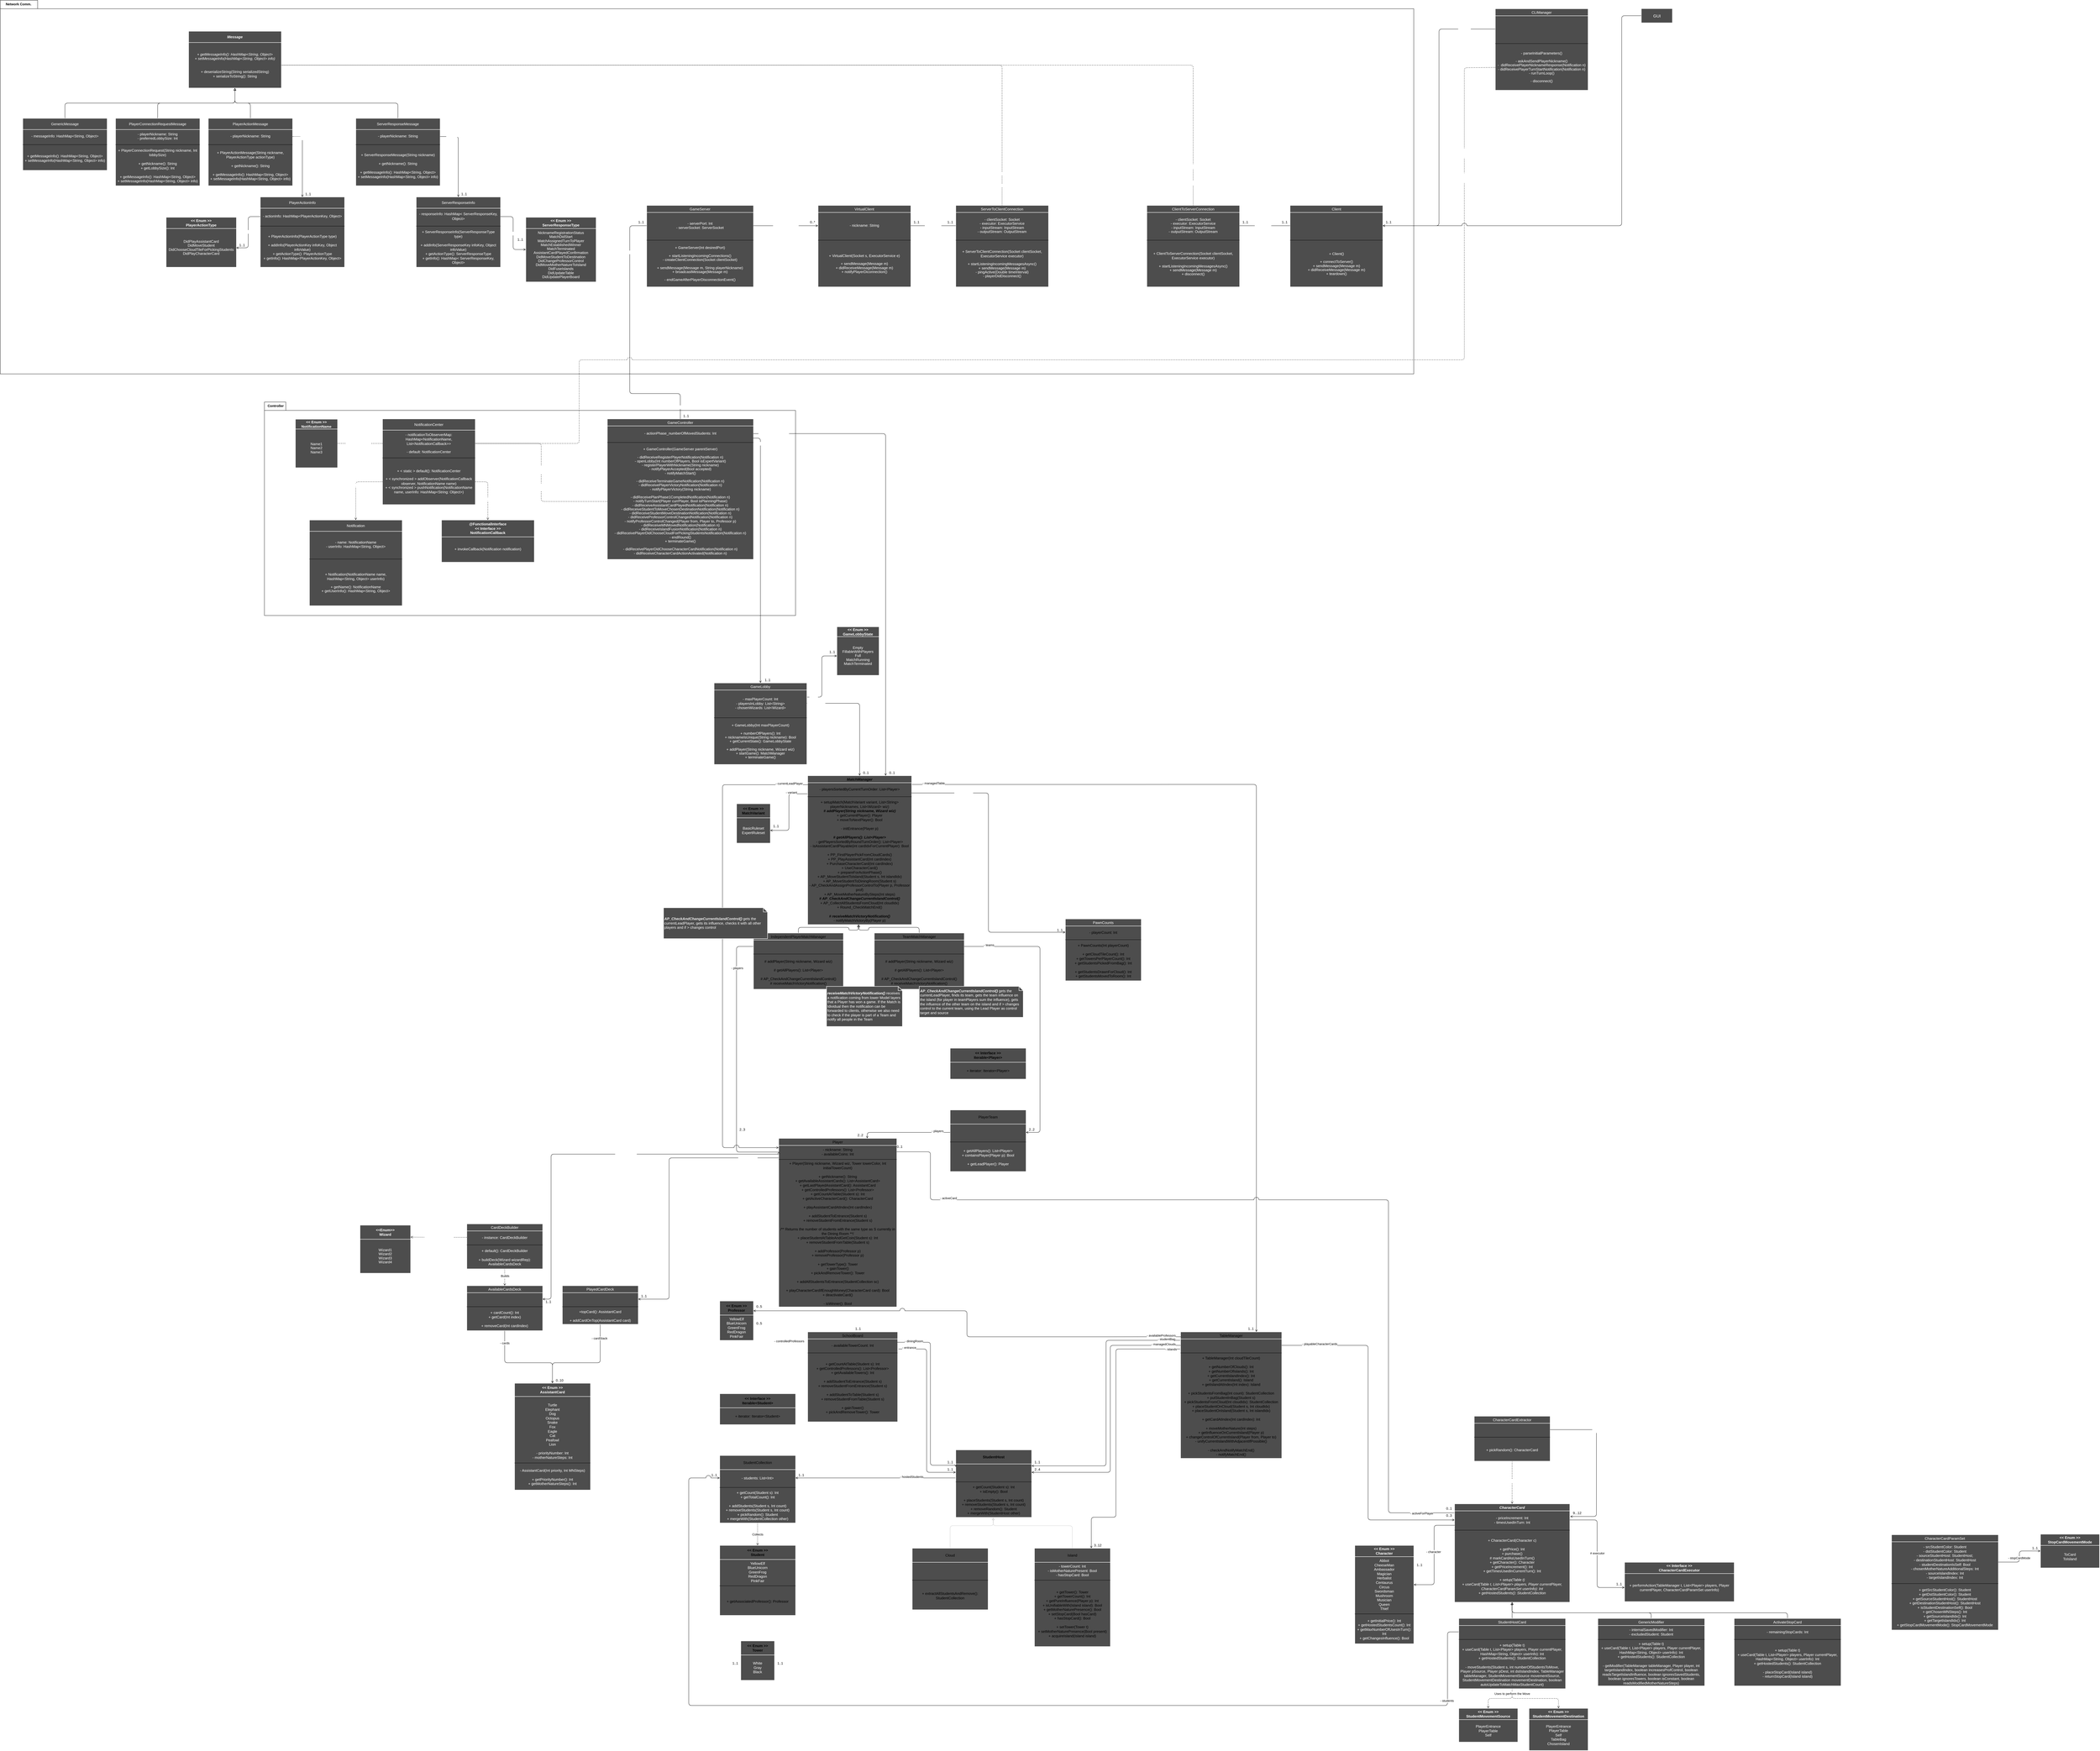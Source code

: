 <mxfile version="17.1.4"><diagram id="KryRIkxfT3bgLvtVqaLb" name="Page-1"><mxGraphModel dx="13773" dy="7167" grid="1" gridSize="10" guides="1" tooltips="1" connect="1" arrows="1" fold="1" page="1" pageScale="1" pageWidth="100000" pageHeight="100000" math="0" shadow="0"><root><mxCell id="0"/><mxCell id="1" parent="0"/><mxCell id="lPy3P6V9MnrsJMPLVnLS-3" value="" style="shape=folder;fontStyle=1;spacingTop=10;tabWidth=40;tabHeight=30;tabPosition=left;html=1;" parent="1" vertex="1"><mxGeometry x="1030" y="1630" width="1890" height="760" as="geometry"/></mxCell><mxCell id="lPy3P6V9MnrsJMPLVnLS-1" value="" style="shape=folder;fontStyle=1;spacingTop=10;tabWidth=40;tabHeight=30;tabPosition=left;html=1;" parent="1" vertex="1"><mxGeometry x="90" y="200" width="5030" height="1330" as="geometry"/></mxCell><mxCell id="ECnIj3lUXJvn2mnyJfow-3" value="SchoolBoard" style="html=1;overflow=block;blockSpacing=1;swimlane;childLayout=stackLayout;horizontal=1;horizontalStack=0;resizeParent=1;resizeParentMax=0;resizeLast=0;collapsible=0;fontStyle=0;marginBottom=0;swimlaneFillColor=#4D4D4D;startSize=25;whiteSpace=wrap;fontSize=13;fontColor=default;align=center;spacing=0;strokeColor=#FFFFFF;strokeOpacity=100;fillOpacity=100;fillColor=#4D4D4D;strokeWidth=1.5;" parent="1" vertex="1"><mxGeometry x="2963" y="4940" width="320" height="320" as="geometry"/></mxCell><mxCell id="ECnIj3lUXJvn2mnyJfow-4" value="- availableTowerCount: Int" style="part=1;html=1;resizeHeight=0;strokeColor=none;fillColor=none;verticalAlign=middle;spacingLeft=4;spacingRight=4;overflow=hidden;rotatable=0;points=[[0,0.5],[1,0.5]];portConstraint=eastwest;swimlaneFillColor=#ffffff;strokeOpacity=100;fillOpacity=100;whiteSpace=wrap;fontSize=13;align=center;" parent="ECnIj3lUXJvn2mnyJfow-3" vertex="1"><mxGeometry y="25" width="320" height="46" as="geometry"/></mxCell><mxCell id="ECnIj3lUXJvn2mnyJfow-5" value="" style="line;strokeWidth=1;fillColor=none;align=left;verticalAlign=middle;spacingTop=-1;spacingLeft=3;spacingRight=3;rotatable=0;labelPosition=right;points=[];portConstraint=eastwest;" parent="ECnIj3lUXJvn2mnyJfow-3" vertex="1"><mxGeometry y="71" width="320" height="8" as="geometry"/></mxCell><mxCell id="ECnIj3lUXJvn2mnyJfow-6" value="+ getCountAtTable(Student s): Int&lt;br&gt;+ getControlledProfessors(): List&amp;lt;Professor&amp;gt;&lt;br&gt;+ getAvailableTowers(): Int&lt;br&gt;&lt;br&gt;+ addStudentToEntrance(Student s)&lt;br&gt;+ removeStudentFromEntrance(Student s)&lt;br&gt;&lt;br&gt;+ addStudentToTable(Student s)&lt;br&gt;+ removeStudentFromTable(Student s)&lt;br&gt;&lt;br&gt;+ gainTower()&lt;br&gt;+ pickAndRemoveTower(): Tower" style="part=1;html=1;resizeHeight=0;strokeColor=none;fillColor=none;verticalAlign=middle;spacingLeft=4;spacingRight=4;overflow=hidden;rotatable=0;points=[[0,0.5],[1,0.5]];portConstraint=eastwest;swimlaneFillColor=#ffffff;strokeOpacity=100;fillOpacity=100;whiteSpace=wrap;fontSize=13;align=center;" parent="ECnIj3lUXJvn2mnyJfow-3" vertex="1"><mxGeometry y="79" width="320" height="241" as="geometry"/></mxCell><mxCell id="ECnIj3lUXJvn2mnyJfow-7" value="&lt;b&gt;&amp;lt;&amp;lt; Enum &amp;gt;&amp;gt;&lt;br&gt;Student&lt;/b&gt;" style="html=1;overflow=block;blockSpacing=1;swimlane;childLayout=stackLayout;horizontal=1;horizontalStack=0;resizeParent=1;resizeParentMax=0;resizeLast=0;collapsible=0;fontStyle=0;marginBottom=0;swimlaneFillColor=#4D4D4D;startSize=50;whiteSpace=wrap;fontSize=13;fontColor=default;align=center;spacing=0;strokeColor=#FFFFFF;strokeOpacity=100;fillOpacity=100;fillColor=#4D4D4D;strokeWidth=1.5;" parent="1" vertex="1"><mxGeometry x="2650" y="5700" width="270" height="249" as="geometry"/></mxCell><mxCell id="ECnIj3lUXJvn2mnyJfow-8" value="&lt;span style=&quot;&quot;&gt;YellowElf&lt;/span&gt;&lt;br style=&quot;padding: 0px; margin: 0px;&quot;&gt;&lt;span style=&quot;&quot;&gt;BlueUnicorn&lt;/span&gt;&lt;br style=&quot;padding: 0px; margin: 0px;&quot;&gt;&lt;span style=&quot;&quot;&gt;GreenFrog&lt;/span&gt;&lt;br style=&quot;padding: 0px; margin: 0px;&quot;&gt;&lt;span style=&quot;&quot;&gt;RedDragon&lt;/span&gt;&lt;br style=&quot;padding: 0px; margin: 0px;&quot;&gt;&lt;span style=&quot;&quot;&gt;PinkFair&lt;/span&gt;" style="part=1;html=1;resizeHeight=0;strokeColor=none;fillColor=none;verticalAlign=middle;spacingLeft=4;spacingRight=4;overflow=hidden;rotatable=0;points=[[0,0.5],[1,0.5]];portConstraint=eastwest;swimlaneFillColor=#ffffff;strokeOpacity=100;fillOpacity=100;whiteSpace=wrap;fontSize=13;align=center;fontColor=#FFFFFF;" parent="ECnIj3lUXJvn2mnyJfow-7" vertex="1"><mxGeometry y="50" width="270" height="90" as="geometry"/></mxCell><mxCell id="ECnIj3lUXJvn2mnyJfow-9" value="" style="line;strokeWidth=1;fillColor=none;align=left;verticalAlign=middle;spacingTop=-1;spacingLeft=3;spacingRight=3;rotatable=0;labelPosition=right;points=[];portConstraint=eastwest;" parent="ECnIj3lUXJvn2mnyJfow-7" vertex="1"><mxGeometry y="140" width="270" height="8" as="geometry"/></mxCell><mxCell id="ECnIj3lUXJvn2mnyJfow-10" value="+ getAssociatedProfessor(): Professor" style="part=1;html=1;resizeHeight=0;strokeColor=none;fillColor=none;verticalAlign=middle;spacingLeft=4;spacingRight=4;overflow=hidden;rotatable=0;points=[[0,0.5],[1,0.5]];portConstraint=eastwest;swimlaneFillColor=#ffffff;strokeOpacity=100;fillOpacity=100;whiteSpace=wrap;fontSize=13;align=center;" parent="ECnIj3lUXJvn2mnyJfow-7" vertex="1"><mxGeometry y="148" width="270" height="101" as="geometry"/></mxCell><mxCell id="ECnIj3lUXJvn2mnyJfow-15" style="edgeStyle=orthogonalEdgeStyle;rounded=1;orthogonalLoop=1;jettySize=auto;html=1;entryX=0.5;entryY=0;entryDx=0;entryDy=0;dashed=1;endArrow=open;endFill=0;" parent="1" source="ECnIj3lUXJvn2mnyJfow-11" target="ECnIj3lUXJvn2mnyJfow-7" edge="1"><mxGeometry relative="1" as="geometry"/></mxCell><mxCell id="ECnIj3lUXJvn2mnyJfow-16" value="Collects" style="edgeLabel;html=1;align=center;verticalAlign=middle;resizable=0;points=[];" parent="ECnIj3lUXJvn2mnyJfow-15" vertex="1" connectable="0"><mxGeometry x="0.025" relative="1" as="geometry"><mxPoint as="offset"/></mxGeometry></mxCell><mxCell id="ECnIj3lUXJvn2mnyJfow-75" style="edgeStyle=orthogonalEdgeStyle;rounded=1;jumpStyle=arc;jumpSize=12;orthogonalLoop=1;jettySize=auto;html=1;entryX=0.5;entryY=1;entryDx=0;entryDy=0;entryPerimeter=0;endArrow=block;endFill=0;strokeColor=#FFFFFF;dashed=1;" parent="1" source="ECnIj3lUXJvn2mnyJfow-11" target="ECnIj3lUXJvn2mnyJfow-74" edge="1"><mxGeometry relative="1" as="geometry"/></mxCell><mxCell id="wOtRBBDktVM8Ok-lk4Pe-125" value="Implements" style="edgeLabel;html=1;align=center;verticalAlign=middle;resizable=0;points=[];fontColor=#FFFFFF;" parent="ECnIj3lUXJvn2mnyJfow-75" vertex="1" connectable="0"><mxGeometry x="0.147" y="2" relative="1" as="geometry"><mxPoint x="2" y="3" as="offset"/></mxGeometry></mxCell><mxCell id="ECnIj3lUXJvn2mnyJfow-11" value="StudentCollection" style="html=1;overflow=block;blockSpacing=1;swimlane;childLayout=stackLayout;horizontal=1;horizontalStack=0;resizeParent=1;resizeParentMax=0;resizeLast=0;collapsible=0;fontStyle=0;marginBottom=0;swimlaneFillColor=#4D4D4D;startSize=50;whiteSpace=wrap;fontSize=13;fontColor=default;align=center;spacing=0;strokeColor=#FFFFFF;strokeOpacity=100;fillOpacity=100;fillColor=#4D4D4D;strokeWidth=1.5;" parent="1" vertex="1"><mxGeometry x="2650" y="5380" width="270" height="240" as="geometry"/></mxCell><mxCell id="ECnIj3lUXJvn2mnyJfow-12" value="&lt;font&gt;&lt;span&gt;- students: List&amp;lt;Int&amp;gt;&lt;/span&gt;&lt;/font&gt;" style="part=1;html=1;resizeHeight=0;strokeColor=none;fillColor=none;verticalAlign=middle;spacingLeft=4;spacingRight=4;overflow=hidden;rotatable=0;points=[[0,0.5],[1,0.5]];portConstraint=eastwest;swimlaneFillColor=#ffffff;strokeOpacity=100;fillOpacity=100;whiteSpace=wrap;fontSize=13;align=center;fontColor=#FFFFFF;" parent="ECnIj3lUXJvn2mnyJfow-11" vertex="1"><mxGeometry y="50" width="270" height="60" as="geometry"/></mxCell><mxCell id="ECnIj3lUXJvn2mnyJfow-13" value="" style="line;strokeWidth=1;fillColor=none;align=left;verticalAlign=middle;spacingTop=-1;spacingLeft=3;spacingRight=3;rotatable=0;labelPosition=right;points=[];portConstraint=eastwest;" parent="ECnIj3lUXJvn2mnyJfow-11" vertex="1"><mxGeometry y="110" width="270" height="8" as="geometry"/></mxCell><mxCell id="ECnIj3lUXJvn2mnyJfow-14" value="+ getCount(Student s): Int&lt;br&gt;+ getTotalCount(): Int&lt;br&gt;&lt;br&gt;+ addStudents(Student s, Int count)&lt;br&gt;+ removeStudents(Student s, Int count)&lt;br&gt;+ pickRandom(): Student&lt;br&gt;+ mergeWith(StudentCollection other)" style="part=1;html=1;resizeHeight=0;strokeColor=none;fillColor=none;verticalAlign=middle;spacingLeft=4;spacingRight=4;overflow=hidden;rotatable=0;points=[[0,0.5],[1,0.5]];portConstraint=eastwest;swimlaneFillColor=#ffffff;strokeOpacity=100;fillOpacity=100;whiteSpace=wrap;fontSize=13;align=center;fontColor=#FFFFFF;" parent="ECnIj3lUXJvn2mnyJfow-11" vertex="1"><mxGeometry y="118" width="270" height="122" as="geometry"/></mxCell><mxCell id="ECnIj3lUXJvn2mnyJfow-17" value="&lt;b&gt;StudentHost&lt;/b&gt;" style="html=1;overflow=block;blockSpacing=1;swimlane;childLayout=stackLayout;horizontal=1;horizontalStack=0;resizeParent=1;resizeParentMax=0;resizeLast=0;collapsible=0;fontStyle=0;marginBottom=0;swimlaneFillColor=#4D4D4D;startSize=50;whiteSpace=wrap;fontSize=13;fontColor=default;align=center;spacing=0;strokeColor=#FFFFFF;strokeOpacity=100;fillOpacity=100;fillColor=#4D4D4D;strokeWidth=1.5;" parent="1" vertex="1"><mxGeometry x="3490" y="5360" width="270" height="240" as="geometry"/></mxCell><mxCell id="ECnIj3lUXJvn2mnyJfow-18" value="&lt;font color=&quot;#333333&quot;&gt;&lt;span&gt;&amp;nbsp;&lt;/span&gt;&lt;/font&gt;" style="part=1;html=1;resizeHeight=0;strokeColor=none;fillColor=none;verticalAlign=middle;spacingLeft=4;spacingRight=4;overflow=hidden;rotatable=0;points=[[0,0.5],[1,0.5]];portConstraint=eastwest;swimlaneFillColor=#ffffff;strokeOpacity=100;fillOpacity=100;whiteSpace=wrap;fontSize=13;align=center;" parent="ECnIj3lUXJvn2mnyJfow-17" vertex="1"><mxGeometry y="50" width="270" height="60" as="geometry"/></mxCell><mxCell id="ECnIj3lUXJvn2mnyJfow-19" value="" style="line;strokeWidth=1;fillColor=none;align=left;verticalAlign=middle;spacingTop=-1;spacingLeft=3;spacingRight=3;rotatable=0;labelPosition=right;points=[];portConstraint=eastwest;" parent="ECnIj3lUXJvn2mnyJfow-17" vertex="1"><mxGeometry y="110" width="270" height="8" as="geometry"/></mxCell><mxCell id="ECnIj3lUXJvn2mnyJfow-20" value="+ getCount(Student s): Int&lt;br&gt;+ isEmpty(): Bool&lt;br&gt;&lt;br&gt;+ placeStudents(Student s, Int count)&lt;br&gt;+ removeStudents(Student s, Int count)&lt;br&gt;+ removeRandom(): Student&lt;br&gt;+ mergeWith(StudentHost other)" style="part=1;html=1;resizeHeight=0;strokeColor=none;fillColor=none;verticalAlign=middle;spacingLeft=4;spacingRight=4;overflow=hidden;rotatable=0;points=[[0,0.5],[1,0.5]];portConstraint=eastwest;swimlaneFillColor=#ffffff;strokeOpacity=100;fillOpacity=100;whiteSpace=wrap;fontSize=13;align=center;" parent="ECnIj3lUXJvn2mnyJfow-17" vertex="1"><mxGeometry y="118" width="270" height="122" as="geometry"/></mxCell><mxCell id="ECnIj3lUXJvn2mnyJfow-21" style="edgeStyle=orthogonalEdgeStyle;rounded=1;orthogonalLoop=1;jettySize=auto;html=1;entryX=1;entryY=0.5;entryDx=0;entryDy=0;endArrow=open;endFill=0;exitX=-0.004;exitY=0.833;exitDx=0;exitDy=0;exitPerimeter=0;" parent="1" source="ECnIj3lUXJvn2mnyJfow-18" target="ECnIj3lUXJvn2mnyJfow-12" edge="1"><mxGeometry relative="1" as="geometry"/></mxCell><mxCell id="ECnIj3lUXJvn2mnyJfow-23" value="- hostedStudents" style="edgeLabel;html=1;align=center;verticalAlign=middle;resizable=0;points=[];" parent="ECnIj3lUXJvn2mnyJfow-21" vertex="1" connectable="0"><mxGeometry x="-0.45" y="-1" relative="1" as="geometry"><mxPoint y="-3" as="offset"/></mxGeometry></mxCell><mxCell id="ECnIj3lUXJvn2mnyJfow-22" value="1..1" style="text;html=1;align=center;verticalAlign=middle;resizable=0;points=[];autosize=1;strokeColor=none;fillColor=none;" parent="1" vertex="1"><mxGeometry x="2920" y="5440" width="40" height="20" as="geometry"/></mxCell><mxCell id="ECnIj3lUXJvn2mnyJfow-43" style="edgeStyle=orthogonalEdgeStyle;rounded=1;orthogonalLoop=1;jettySize=auto;html=1;exitX=0.5;exitY=0;exitDx=0;exitDy=0;entryX=0.493;entryY=1.01;entryDx=0;entryDy=0;entryPerimeter=0;endArrow=block;endFill=0;strokeColor=#CCCCCC;" parent="1" source="ECnIj3lUXJvn2mnyJfow-32" target="ECnIj3lUXJvn2mnyJfow-20" edge="1"><mxGeometry relative="1" as="geometry"><Array as="points"><mxPoint x="3905" y="5630"/><mxPoint x="3623" y="5630"/></Array></mxGeometry></mxCell><mxCell id="ECnIj3lUXJvn2mnyJfow-32" value="Island" style="html=1;overflow=block;blockSpacing=1;swimlane;childLayout=stackLayout;horizontal=1;horizontalStack=0;resizeParent=1;resizeParentMax=0;resizeLast=0;collapsible=0;fontStyle=0;marginBottom=0;swimlaneFillColor=#4D4D4D;startSize=50;whiteSpace=wrap;fontSize=13;fontColor=default;align=center;spacing=0;strokeColor=#FFFFFF;strokeOpacity=100;fillOpacity=100;fillColor=#4D4D4D;strokeWidth=1.5;" parent="1" vertex="1"><mxGeometry x="3770" y="5710" width="270" height="350" as="geometry"/></mxCell><mxCell id="ECnIj3lUXJvn2mnyJfow-33" value="&lt;font&gt;&lt;span&gt;- towerCount: Int&lt;br&gt;- isMotherNaturePresent: Bool&lt;br&gt;- hasStopCard: Bool&lt;br&gt;&lt;/span&gt;&lt;/font&gt;" style="part=1;html=1;resizeHeight=0;strokeColor=none;fillColor=none;verticalAlign=middle;spacingLeft=4;spacingRight=4;overflow=hidden;rotatable=0;points=[[0,0.5],[1,0.5]];portConstraint=eastwest;swimlaneFillColor=#ffffff;strokeOpacity=100;fillOpacity=100;whiteSpace=wrap;fontSize=13;align=center;fontColor=#FFFFFF;" parent="ECnIj3lUXJvn2mnyJfow-32" vertex="1"><mxGeometry y="50" width="270" height="60" as="geometry"/></mxCell><mxCell id="ECnIj3lUXJvn2mnyJfow-34" value="" style="line;strokeWidth=1;fillColor=none;align=left;verticalAlign=middle;spacingTop=-1;spacingLeft=3;spacingRight=3;rotatable=0;labelPosition=right;points=[];portConstraint=eastwest;" parent="ECnIj3lUXJvn2mnyJfow-32" vertex="1"><mxGeometry y="110" width="270" height="8" as="geometry"/></mxCell><mxCell id="ECnIj3lUXJvn2mnyJfow-35" value="+ getTower(): Tower&lt;br&gt;+ getTowerCount(): Int&lt;br&gt;+ getPureInfluence(Player p): Int&lt;br&gt;+ isUnifiableWith(Island island): Bool&lt;br&gt;+ getMotherNaturePresence(): Bool&lt;br&gt;+ setStopCard(Bool hasCard)&lt;br&gt;+ hasStopCard(): Bool&lt;br&gt;&lt;br&gt;+ setTower(Tower t)&lt;br&gt;+ setMotherNaturePresence(Bool present)&lt;br&gt;+ acquireIsland(Island island)" style="part=1;html=1;resizeHeight=0;strokeColor=none;fillColor=none;verticalAlign=middle;spacingLeft=4;spacingRight=4;overflow=hidden;rotatable=0;points=[[0,0.5],[1,0.5]];portConstraint=eastwest;swimlaneFillColor=#ffffff;strokeOpacity=100;fillOpacity=100;whiteSpace=wrap;fontSize=13;align=center;" parent="ECnIj3lUXJvn2mnyJfow-32" vertex="1"><mxGeometry y="118" width="270" height="232" as="geometry"/></mxCell><mxCell id="ECnIj3lUXJvn2mnyJfow-44" style="edgeStyle=orthogonalEdgeStyle;rounded=1;orthogonalLoop=1;jettySize=auto;html=1;entryX=0.496;entryY=1.01;entryDx=0;entryDy=0;entryPerimeter=0;endArrow=block;endFill=0;strokeColor=#CCCCCC;" parent="1" source="ECnIj3lUXJvn2mnyJfow-36" target="ECnIj3lUXJvn2mnyJfow-20" edge="1"><mxGeometry relative="1" as="geometry"><Array as="points"><mxPoint x="3470" y="5630"/><mxPoint x="3624" y="5630"/></Array></mxGeometry></mxCell><mxCell id="ECnIj3lUXJvn2mnyJfow-36" value="Cloud" style="html=1;overflow=block;blockSpacing=1;swimlane;childLayout=stackLayout;horizontal=1;horizontalStack=0;resizeParent=1;resizeParentMax=0;resizeLast=0;collapsible=0;fontStyle=0;marginBottom=0;swimlaneFillColor=#4D4D4D;startSize=50;whiteSpace=wrap;fontSize=13;fontColor=default;align=center;spacing=0;strokeColor=#FFFFFF;strokeOpacity=100;fillOpacity=100;fillColor=#4D4D4D;strokeWidth=1.5;" parent="1" vertex="1"><mxGeometry x="3335" y="5710" width="270" height="219" as="geometry"/></mxCell><mxCell id="ECnIj3lUXJvn2mnyJfow-37" value="&lt;font color=&quot;#333333&quot;&gt;&lt;span&gt;&amp;nbsp;&lt;/span&gt;&lt;/font&gt;" style="part=1;html=1;resizeHeight=0;strokeColor=none;fillColor=none;verticalAlign=middle;spacingLeft=4;spacingRight=4;overflow=hidden;rotatable=0;points=[[0,0.5],[1,0.5]];portConstraint=eastwest;swimlaneFillColor=#ffffff;strokeOpacity=100;fillOpacity=100;whiteSpace=wrap;fontSize=13;align=center;" parent="ECnIj3lUXJvn2mnyJfow-36" vertex="1"><mxGeometry y="50" width="270" height="60" as="geometry"/></mxCell><mxCell id="ECnIj3lUXJvn2mnyJfow-38" value="" style="line;strokeWidth=1;fillColor=none;align=left;verticalAlign=middle;spacingTop=-1;spacingLeft=3;spacingRight=3;rotatable=0;labelPosition=right;points=[];portConstraint=eastwest;" parent="ECnIj3lUXJvn2mnyJfow-36" vertex="1"><mxGeometry y="110" width="270" height="8" as="geometry"/></mxCell><mxCell id="ECnIj3lUXJvn2mnyJfow-39" value="+ extractAllStudentsAndRemove(): StudentCollection" style="part=1;html=1;resizeHeight=0;strokeColor=none;fillColor=none;verticalAlign=middle;spacingLeft=4;spacingRight=4;overflow=hidden;rotatable=0;points=[[0,0.5],[1,0.5]];portConstraint=eastwest;swimlaneFillColor=#ffffff;strokeOpacity=100;fillOpacity=100;whiteSpace=wrap;fontSize=13;align=center;" parent="ECnIj3lUXJvn2mnyJfow-36" vertex="1"><mxGeometry y="118" width="270" height="101" as="geometry"/></mxCell><mxCell id="ECnIj3lUXJvn2mnyJfow-45" style="edgeStyle=orthogonalEdgeStyle;rounded=1;orthogonalLoop=1;jettySize=auto;html=1;entryX=0;entryY=0.5;entryDx=0;entryDy=0;endArrow=open;endFill=0;exitX=1.011;exitY=0.783;exitDx=0;exitDy=0;exitPerimeter=0;" parent="1" source="ECnIj3lUXJvn2mnyJfow-4" target="ECnIj3lUXJvn2mnyJfow-18" edge="1"><mxGeometry relative="1" as="geometry"/></mxCell><mxCell id="ECnIj3lUXJvn2mnyJfow-47" value="- entrance" style="edgeLabel;html=1;align=center;verticalAlign=middle;resizable=0;points=[];" parent="ECnIj3lUXJvn2mnyJfow-45" vertex="1" connectable="0"><mxGeometry x="-0.885" relative="1" as="geometry"><mxPoint y="-5" as="offset"/></mxGeometry></mxCell><mxCell id="ECnIj3lUXJvn2mnyJfow-46" value="1..1" style="text;html=1;align=center;verticalAlign=middle;resizable=0;points=[];autosize=1;strokeColor=none;fillColor=none;" parent="1" vertex="1"><mxGeometry x="3450" y="5420" width="40" height="20" as="geometry"/></mxCell><mxCell id="ECnIj3lUXJvn2mnyJfow-48" style="edgeStyle=orthogonalEdgeStyle;rounded=1;orthogonalLoop=1;jettySize=auto;html=1;entryX=0;entryY=0.25;entryDx=0;entryDy=0;endArrow=open;endFill=0;exitX=0.996;exitY=0.261;exitDx=0;exitDy=0;exitPerimeter=0;" parent="1" source="ECnIj3lUXJvn2mnyJfow-4" target="ECnIj3lUXJvn2mnyJfow-17" edge="1"><mxGeometry relative="1" as="geometry"><Array as="points"><mxPoint x="3400" y="4977"/><mxPoint x="3400" y="5415"/></Array></mxGeometry></mxCell><mxCell id="ECnIj3lUXJvn2mnyJfow-49" value="- diningRoom" style="edgeLabel;html=1;align=center;verticalAlign=middle;resizable=0;points=[];" parent="ECnIj3lUXJvn2mnyJfow-48" vertex="1" connectable="0"><mxGeometry x="-0.818" y="1" relative="1" as="geometry"><mxPoint y="-3" as="offset"/></mxGeometry></mxCell><mxCell id="ECnIj3lUXJvn2mnyJfow-50" value="1..1" style="text;html=1;align=center;verticalAlign=middle;resizable=0;points=[];autosize=1;strokeColor=none;fillColor=none;" parent="1" vertex="1"><mxGeometry x="3450" y="5394" width="40" height="20" as="geometry"/></mxCell><mxCell id="ECnIj3lUXJvn2mnyJfow-56" value="TableManager" style="html=1;overflow=block;blockSpacing=1;swimlane;childLayout=stackLayout;horizontal=1;horizontalStack=0;resizeParent=1;resizeParentMax=0;resizeLast=0;collapsible=0;fontStyle=0;marginBottom=0;swimlaneFillColor=#4D4D4D;startSize=25;whiteSpace=wrap;fontSize=13;fontColor=default;align=center;spacing=0;strokeColor=#FFFFFF;strokeOpacity=100;fillOpacity=100;fillColor=#4D4D4D;strokeWidth=1.5;" parent="1" vertex="1"><mxGeometry x="4290" y="4940" width="360" height="450" as="geometry"/></mxCell><mxCell id="ECnIj3lUXJvn2mnyJfow-57" value="" style="part=1;html=1;resizeHeight=0;strokeColor=none;fillColor=none;verticalAlign=middle;spacingLeft=4;spacingRight=4;overflow=hidden;rotatable=0;points=[[0,0.5],[1,0.5]];portConstraint=eastwest;swimlaneFillColor=#ffffff;strokeOpacity=100;fillOpacity=100;whiteSpace=wrap;fontSize=13;align=center;" parent="ECnIj3lUXJvn2mnyJfow-56" vertex="1"><mxGeometry y="25" width="360" height="46" as="geometry"/></mxCell><mxCell id="ECnIj3lUXJvn2mnyJfow-58" value="" style="line;strokeWidth=1;fillColor=none;align=left;verticalAlign=middle;spacingTop=-1;spacingLeft=3;spacingRight=3;rotatable=0;labelPosition=right;points=[];portConstraint=eastwest;" parent="ECnIj3lUXJvn2mnyJfow-56" vertex="1"><mxGeometry y="71" width="360" height="8" as="geometry"/></mxCell><mxCell id="ECnIj3lUXJvn2mnyJfow-59" value="+ TableManager(Int cloudTileCount)&lt;br&gt;&lt;br&gt;+ getNumberOfClouds(): Int&lt;br&gt;+ getNumberOfIslands(): Int&lt;br&gt;+ getCurrentIslandIndex(): Int&lt;br&gt;+ getCurrentIsland(): Island&lt;br&gt;+ getIslandAtIndex(Int index): Island&lt;br&gt;&lt;br&gt;+ pickStudentsFromBag(Int count): StudentCollection&lt;br&gt;+ putStudentInBag(Student s)&lt;br&gt;+ pickStudentsFromCloud(Int cloudIdx): StudentCollection&lt;br&gt;+ placeStudentOnCloud(Student s, Int cloudIdx)&lt;br&gt;+ placeStudentOnIsland(Student s, Int islandIdx)&lt;br&gt;&lt;br&gt;+ getCardAtIndex(Int cardIndex): Int&lt;br&gt;&lt;br&gt;+ moveMotherNature(Int steps)&lt;br&gt;+ getInfluenceOnCurrentIsland(Player p)&lt;br&gt;+ changeControlOfCurrentIsland(Player from, Player to)&lt;br&gt;- unifyCurrentIslandWithAdjacentIfPossible()&lt;br&gt;&lt;br&gt;- checkAndNotifyMatchEnd()&lt;br&gt;- notifyMatchEnd()" style="part=1;html=1;resizeHeight=0;strokeColor=none;fillColor=none;verticalAlign=middle;spacingLeft=4;spacingRight=4;overflow=hidden;rotatable=0;points=[[0,0.5],[1,0.5]];portConstraint=eastwest;swimlaneFillColor=#ffffff;strokeOpacity=100;fillOpacity=100;whiteSpace=wrap;fontSize=13;align=center;" parent="ECnIj3lUXJvn2mnyJfow-56" vertex="1"><mxGeometry y="79" width="360" height="371" as="geometry"/></mxCell><mxCell id="ECnIj3lUXJvn2mnyJfow-60" style="edgeStyle=orthogonalEdgeStyle;rounded=1;orthogonalLoop=1;jettySize=auto;html=1;exitX=-0.004;exitY=0.109;exitDx=0;exitDy=0;entryX=1;entryY=0.117;entryDx=0;entryDy=0;endArrow=open;endFill=0;entryPerimeter=0;exitPerimeter=0;" parent="1" source="ECnIj3lUXJvn2mnyJfow-57" target="ECnIj3lUXJvn2mnyJfow-18" edge="1"><mxGeometry relative="1" as="geometry"/></mxCell><mxCell id="ECnIj3lUXJvn2mnyJfow-61" value="- studentBag" style="edgeLabel;html=1;align=center;verticalAlign=middle;resizable=0;points=[];" parent="ECnIj3lUXJvn2mnyJfow-60" vertex="1" connectable="0"><mxGeometry x="-0.9" y="-1" relative="1" as="geometry"><mxPoint y="-3" as="offset"/></mxGeometry></mxCell><mxCell id="ECnIj3lUXJvn2mnyJfow-62" style="edgeStyle=orthogonalEdgeStyle;rounded=1;orthogonalLoop=1;jettySize=auto;html=1;exitX=0;exitY=0.5;exitDx=0;exitDy=0;entryX=1;entryY=0.5;entryDx=0;entryDy=0;endArrow=open;endFill=0;" parent="1" source="ECnIj3lUXJvn2mnyJfow-57" target="ECnIj3lUXJvn2mnyJfow-18" edge="1"><mxGeometry relative="1" as="geometry"><Array as="points"><mxPoint x="4040" y="4988"/><mxPoint x="4040" y="5440"/></Array></mxGeometry></mxCell><mxCell id="ECnIj3lUXJvn2mnyJfow-63" value="- managedClouds" style="edgeLabel;html=1;align=center;verticalAlign=middle;resizable=0;points=[];" parent="ECnIj3lUXJvn2mnyJfow-62" vertex="1" connectable="0"><mxGeometry x="-0.858" y="-3" relative="1" as="geometry"><mxPoint x="8" y="-1" as="offset"/></mxGeometry></mxCell><mxCell id="ECnIj3lUXJvn2mnyJfow-64" value="1..1" style="text;html=1;align=center;verticalAlign=middle;resizable=0;points=[];autosize=1;strokeColor=none;fillColor=none;" parent="1" vertex="1"><mxGeometry x="3760" y="5394" width="40" height="20" as="geometry"/></mxCell><mxCell id="ECnIj3lUXJvn2mnyJfow-65" value="2..4" style="text;html=1;align=center;verticalAlign=middle;resizable=0;points=[];autosize=1;strokeColor=none;fillColor=none;" parent="1" vertex="1"><mxGeometry x="3760" y="5420" width="40" height="20" as="geometry"/></mxCell><mxCell id="ECnIj3lUXJvn2mnyJfow-67" style="edgeStyle=orthogonalEdgeStyle;rounded=1;orthogonalLoop=1;jettySize=auto;html=1;exitX=-0.004;exitY=0.783;exitDx=0;exitDy=0;entryX=0.75;entryY=0;entryDx=0;entryDy=0;endArrow=open;endFill=0;exitPerimeter=0;jumpStyle=arc;jumpSize=18;" parent="1" source="ECnIj3lUXJvn2mnyJfow-57" target="ECnIj3lUXJvn2mnyJfow-32" edge="1"><mxGeometry relative="1" as="geometry"><Array as="points"><mxPoint x="4060" y="5001"/><mxPoint x="4060" y="5600"/><mxPoint x="3973" y="5600"/></Array></mxGeometry></mxCell><mxCell id="ECnIj3lUXJvn2mnyJfow-68" value="- islands" style="edgeLabel;html=1;align=center;verticalAlign=middle;resizable=0;points=[];" parent="ECnIj3lUXJvn2mnyJfow-67" vertex="1" connectable="0"><mxGeometry x="-0.893" relative="1" as="geometry"><mxPoint x="22" y="1" as="offset"/></mxGeometry></mxCell><mxCell id="ECnIj3lUXJvn2mnyJfow-69" value="3..12" style="text;html=1;align=center;verticalAlign=middle;resizable=0;points=[];autosize=1;strokeColor=none;fillColor=none;" parent="1" vertex="1"><mxGeometry x="3975" y="5690" width="40" height="20" as="geometry"/></mxCell><mxCell id="ECnIj3lUXJvn2mnyJfow-71" value="&lt;b&gt;&amp;lt;&amp;lt; Interface &amp;gt;&amp;gt;&lt;br&gt;Iterable&amp;lt;Student&amp;gt;&lt;/b&gt;" style="html=1;overflow=block;blockSpacing=1;swimlane;childLayout=stackLayout;horizontal=1;horizontalStack=0;resizeParent=1;resizeParentMax=0;resizeLast=0;collapsible=0;fontStyle=0;marginBottom=0;swimlaneFillColor=#4D4D4D;startSize=50;whiteSpace=wrap;fontSize=13;fontColor=default;align=center;spacing=0;strokeColor=#FFFFFF;strokeOpacity=100;fillOpacity=100;fillColor=#4D4D4D;strokeWidth=1.5;" parent="1" vertex="1"><mxGeometry x="2650" y="5160" width="270" height="110" as="geometry"/></mxCell><mxCell id="ECnIj3lUXJvn2mnyJfow-74" value="+ iterator: Iterator&amp;lt;Student&amp;gt;" style="part=1;html=1;resizeHeight=0;strokeColor=none;fillColor=none;verticalAlign=middle;spacingLeft=4;spacingRight=4;overflow=hidden;rotatable=0;points=[[0,0.5],[1,0.5]];portConstraint=eastwest;swimlaneFillColor=#ffffff;strokeOpacity=100;fillOpacity=100;whiteSpace=wrap;fontSize=13;align=center;" parent="ECnIj3lUXJvn2mnyJfow-71" vertex="1"><mxGeometry y="50" width="270" height="60" as="geometry"/></mxCell><mxCell id="wOtRBBDktVM8Ok-lk4Pe-93" style="edgeStyle=orthogonalEdgeStyle;rounded=1;orthogonalLoop=1;jettySize=auto;html=1;entryX=0.5;entryY=0;entryDx=0;entryDy=0;startArrow=none;startFill=0;endArrow=open;endFill=0;strokeColor=default;strokeWidth=1;dashed=1;fontColor=#FFFFFF;" parent="1" source="wOtRBBDktVM8Ok-lk4Pe-95" target="lPy3P6V9MnrsJMPLVnLS-7" edge="1"><mxGeometry relative="1" as="geometry"><mxPoint x="5295" y="5416" as="targetPoint"/></mxGeometry></mxCell><mxCell id="wOtRBBDktVM8Ok-lk4Pe-94" value="Extracts" style="edgeLabel;html=1;align=center;verticalAlign=middle;resizable=0;points=[];fontColor=#FFFFFF;" parent="wOtRBBDktVM8Ok-lk4Pe-93" vertex="1" connectable="0"><mxGeometry x="-0.051" y="-1" relative="1" as="geometry"><mxPoint as="offset"/></mxGeometry></mxCell><mxCell id="wOtRBBDktVM8Ok-lk4Pe-95" value="CharacterCardExtractor" style="html=1;overflow=block;blockSpacing=1;swimlane;childLayout=stackLayout;horizontal=1;horizontalStack=0;resizeParent=1;resizeParentMax=0;resizeLast=0;collapsible=0;fontStyle=0;marginBottom=0;swimlaneFillColor=#4D4D4D;startSize=25;whiteSpace=wrap;fontSize=13;fontColor=#FFFFFF;align=center;spacing=0;strokeColor=#FFFFFF;strokeOpacity=100;fillOpacity=100;fillColor=#4D4D4D;strokeWidth=1.5;" parent="1" vertex="1"><mxGeometry x="5335" y="5240" width="270" height="160" as="geometry"/></mxCell><mxCell id="wOtRBBDktVM8Ok-lk4Pe-96" value="" style="part=1;html=1;resizeHeight=0;strokeColor=none;fillColor=none;verticalAlign=middle;spacingLeft=4;spacingRight=4;overflow=hidden;rotatable=0;points=[[0,0.5],[1,0.5]];portConstraint=eastwest;swimlaneFillColor=#ffffff;strokeOpacity=100;fillOpacity=100;whiteSpace=wrap;fontSize=13;align=center;fontColor=#FFFFFF;" parent="wOtRBBDktVM8Ok-lk4Pe-95" vertex="1"><mxGeometry y="25" width="270" height="46" as="geometry"/></mxCell><mxCell id="wOtRBBDktVM8Ok-lk4Pe-97" value="" style="line;strokeWidth=1;fillColor=none;align=left;verticalAlign=middle;spacingTop=-1;spacingLeft=3;spacingRight=3;rotatable=0;labelPosition=right;points=[];portConstraint=eastwest;fontColor=#FFFFFF;" parent="wOtRBBDktVM8Ok-lk4Pe-95" vertex="1"><mxGeometry y="71" width="270" height="8" as="geometry"/></mxCell><mxCell id="wOtRBBDktVM8Ok-lk4Pe-98" value="+ pickRandom(): CharacterCard" style="part=1;html=1;resizeHeight=0;strokeColor=none;fillColor=none;verticalAlign=middle;spacingLeft=4;spacingRight=4;overflow=hidden;rotatable=0;points=[[0,0.5],[1,0.5]];portConstraint=eastwest;swimlaneFillColor=#ffffff;strokeOpacity=100;fillOpacity=100;whiteSpace=wrap;fontSize=13;fontColor=#FFFFFF;align=center;" parent="wOtRBBDktVM8Ok-lk4Pe-95" vertex="1"><mxGeometry y="79" width="270" height="81" as="geometry"/></mxCell><mxCell id="wOtRBBDktVM8Ok-lk4Pe-99" style="edgeStyle=orthogonalEdgeStyle;rounded=1;orthogonalLoop=1;jettySize=auto;html=1;exitX=1;exitY=0.5;exitDx=0;exitDy=0;entryX=1.005;entryY=0.312;entryDx=0;entryDy=0;startArrow=none;startFill=0;endArrow=open;endFill=0;strokeColor=default;strokeWidth=1;fontColor=#FFFFFF;entryPerimeter=0;" parent="1" source="wOtRBBDktVM8Ok-lk4Pe-96" target="lPy3P6V9MnrsJMPLVnLS-8" edge="1"><mxGeometry relative="1" as="geometry"><Array as="points"><mxPoint x="5770" y="5288"/><mxPoint x="5770" y="5597"/></Array><mxPoint x="5431.62" y="5456.916" as="targetPoint"/></mxGeometry></mxCell><mxCell id="wOtRBBDktVM8Ok-lk4Pe-100" value="- cards" style="edgeLabel;html=1;align=center;verticalAlign=middle;resizable=0;points=[];fontColor=#FFFFFF;" parent="wOtRBBDktVM8Ok-lk4Pe-99" vertex="1" connectable="0"><mxGeometry x="-0.4" y="1" relative="1" as="geometry"><mxPoint as="offset"/></mxGeometry></mxCell><mxCell id="wOtRBBDktVM8Ok-lk4Pe-105" value="&lt;b&gt;&amp;lt;&amp;lt; Enum &amp;gt;&amp;gt;&lt;br&gt;Tower&lt;/b&gt;" style="html=1;overflow=block;blockSpacing=1;swimlane;childLayout=stackLayout;horizontal=1;horizontalStack=0;resizeParent=1;resizeParentMax=0;resizeLast=0;collapsible=0;fontStyle=0;marginBottom=0;swimlaneFillColor=#4D4D4D;startSize=50;whiteSpace=wrap;fontSize=13;fontColor=default;align=center;spacing=0;strokeColor=#FFFFFF;strokeOpacity=100;fillOpacity=100;fillColor=#4D4D4D;strokeWidth=1.5;" parent="1" vertex="1"><mxGeometry x="2725" y="6040" width="120" height="140" as="geometry"/></mxCell><mxCell id="wOtRBBDktVM8Ok-lk4Pe-106" value="White&lt;br&gt;Gray&lt;br&gt;Black" style="part=1;html=1;resizeHeight=0;strokeColor=none;fillColor=none;verticalAlign=middle;spacingLeft=4;spacingRight=4;overflow=hidden;rotatable=0;points=[[0,0.5],[1,0.5]];portConstraint=eastwest;swimlaneFillColor=#ffffff;strokeOpacity=100;fillOpacity=100;whiteSpace=wrap;fontSize=13;align=center;fontColor=#FFFFFF;" parent="wOtRBBDktVM8Ok-lk4Pe-105" vertex="1"><mxGeometry y="50" width="120" height="90" as="geometry"/></mxCell><mxCell id="wOtRBBDktVM8Ok-lk4Pe-110" style="edgeStyle=orthogonalEdgeStyle;rounded=1;orthogonalLoop=1;jettySize=auto;html=1;exitX=0;exitY=0.5;exitDx=0;exitDy=0;entryX=1;entryY=0.5;entryDx=0;entryDy=0;fontColor=#FFFFFF;strokeColor=#FFFFFF;endArrow=open;endFill=0;" parent="1" source="ECnIj3lUXJvn2mnyJfow-33" target="wOtRBBDktVM8Ok-lk4Pe-106" edge="1"><mxGeometry relative="1" as="geometry"><Array as="points"><mxPoint x="3700" y="5790"/><mxPoint x="3700" y="6135"/></Array></mxGeometry></mxCell><mxCell id="wOtRBBDktVM8Ok-lk4Pe-111" value="- activeTowerType" style="edgeLabel;html=1;align=center;verticalAlign=middle;resizable=0;points=[];fontColor=#FFFFFF;" parent="wOtRBBDktVM8Ok-lk4Pe-110" vertex="1" connectable="0"><mxGeometry x="-0.574" relative="1" as="geometry"><mxPoint as="offset"/></mxGeometry></mxCell><mxCell id="wOtRBBDktVM8Ok-lk4Pe-112" value="1..1" style="text;html=1;align=center;verticalAlign=middle;resizable=0;points=[];autosize=1;strokeColor=none;fillColor=none;" parent="1" vertex="1"><mxGeometry x="2845" y="6110" width="40" height="20" as="geometry"/></mxCell><mxCell id="wOtRBBDktVM8Ok-lk4Pe-113" style="edgeStyle=orthogonalEdgeStyle;rounded=1;orthogonalLoop=1;jettySize=auto;html=1;entryX=0;entryY=0.5;entryDx=0;entryDy=0;fontColor=#FFFFFF;endArrow=open;endFill=0;strokeColor=#FFFFFF;" parent="1" target="wOtRBBDktVM8Ok-lk4Pe-106" edge="1"><mxGeometry relative="1" as="geometry"><mxPoint x="2960" y="5010" as="sourcePoint"/><Array as="points"><mxPoint x="2964" y="5010"/><mxPoint x="2610" y="5010"/><mxPoint x="2610" y="6435"/></Array></mxGeometry></mxCell><mxCell id="wOtRBBDktVM8Ok-lk4Pe-114" value="- towerType" style="edgeLabel;html=1;align=center;verticalAlign=middle;resizable=0;points=[];fontColor=#FFFFFF;" parent="wOtRBBDktVM8Ok-lk4Pe-113" vertex="1" connectable="0"><mxGeometry x="-0.928" y="1" relative="1" as="geometry"><mxPoint x="2" y="-5" as="offset"/></mxGeometry></mxCell><mxCell id="wOtRBBDktVM8Ok-lk4Pe-115" value="1..1" style="text;html=1;align=center;verticalAlign=middle;resizable=0;points=[];autosize=1;strokeColor=none;fillColor=none;" parent="1" vertex="1"><mxGeometry x="2685" y="6110" width="40" height="20" as="geometry"/></mxCell><mxCell id="wOtRBBDktVM8Ok-lk4Pe-116" value="Player" style="html=1;overflow=block;blockSpacing=1;swimlane;childLayout=stackLayout;horizontal=1;horizontalStack=0;resizeParent=1;resizeParentMax=0;resizeLast=0;collapsible=0;fontStyle=0;marginBottom=0;swimlaneFillColor=#4D4D4D;startSize=25;whiteSpace=wrap;fontSize=13;fontColor=default;align=center;spacing=0;strokeColor=#FFFFFF;strokeOpacity=100;fillOpacity=100;fillColor=#4D4D4D;strokeWidth=1.5;" parent="1" vertex="1"><mxGeometry x="2860" y="4251" width="420" height="600" as="geometry"/></mxCell><mxCell id="wOtRBBDktVM8Ok-lk4Pe-117" value="- nickname: String&lt;br&gt;- availableCoins: Int" style="part=1;html=1;resizeHeight=0;strokeColor=none;fillColor=none;verticalAlign=middle;spacingLeft=4;spacingRight=4;overflow=hidden;rotatable=0;points=[[0,0.5],[1,0.5]];portConstraint=eastwest;swimlaneFillColor=#ffffff;strokeOpacity=100;fillOpacity=100;whiteSpace=wrap;fontSize=13;align=center;" parent="wOtRBBDktVM8Ok-lk4Pe-116" vertex="1"><mxGeometry y="25" width="420" height="46" as="geometry"/></mxCell><mxCell id="wOtRBBDktVM8Ok-lk4Pe-118" value="" style="line;strokeWidth=1;fillColor=none;align=left;verticalAlign=middle;spacingTop=-1;spacingLeft=3;spacingRight=3;rotatable=0;labelPosition=right;points=[];portConstraint=eastwest;" parent="wOtRBBDktVM8Ok-lk4Pe-116" vertex="1"><mxGeometry y="71" width="420" height="8" as="geometry"/></mxCell><mxCell id="wOtRBBDktVM8Ok-lk4Pe-119" value="+ Player(String nickname, Wizard wiz, Tower towerColor, Int initialTowerCount)&lt;br&gt;&lt;br&gt;+ getNickname(): String&lt;br&gt;+ getAvailableAssistantCards(): List&amp;lt;AssistantCard&amp;gt;&lt;br&gt;+ getLastPlayedAssistantCard(): AssistantCard&lt;br&gt;+ getControlledProfessors(): List&amp;lt;Professor&amp;gt;&lt;br&gt;+ getCountAtTable(Student s): Int&lt;br&gt;+ getActiveCharacterCard(): CharacterCard&lt;br&gt;&lt;br&gt;+ playAssistantCardAtIndex(Int cardIndex)&lt;br&gt;&lt;br&gt;+ addStudentToEntrance(Student s)&lt;br&gt;+ removeStudentFromEntrance(Student s)&lt;br&gt;&lt;br&gt;/** Returns the number of students with the same type as S currently in the Dining Room **/&lt;br&gt;+ placeStudentAtTableAndGetCoin(Student s): Int&lt;br&gt;+ removeStudentFromTable(Student s)&lt;br&gt;&lt;br&gt;+ addProfessor(Professor p)&lt;br&gt;+ removeProfessor(Professor p)&lt;br&gt;&lt;br&gt;+ getTowerType(): Tower&lt;br&gt;+ gainTower()&lt;br&gt;+ pickAndRemoveTower(): Tower&lt;br&gt;&lt;br&gt;+ addAllStudentsToEntrance(StudentCollection sc)&lt;br&gt;&lt;br&gt;+ playCharacterCardIfEnoughMoney(CharacterCard card): Bool&lt;br&gt;+ deactivateCard()&lt;br&gt;&lt;br&gt;- isWinner(): Bool&lt;br&gt;- notifyVictory()" style="part=1;html=1;resizeHeight=0;strokeColor=none;fillColor=none;verticalAlign=middle;spacingLeft=4;spacingRight=4;overflow=hidden;rotatable=0;points=[[0,0.5],[1,0.5]];portConstraint=eastwest;swimlaneFillColor=#ffffff;strokeOpacity=100;fillOpacity=100;whiteSpace=wrap;fontSize=13;align=center;" parent="wOtRBBDktVM8Ok-lk4Pe-116" vertex="1"><mxGeometry y="79" width="420" height="521" as="geometry"/></mxCell><mxCell id="wOtRBBDktVM8Ok-lk4Pe-121" style="edgeStyle=orthogonalEdgeStyle;rounded=1;orthogonalLoop=1;jettySize=auto;html=1;entryX=0.5;entryY=0;entryDx=0;entryDy=0;fontColor=#FFFFFF;endArrow=open;endFill=0;strokeColor=#FFFFFF;exitX=1.001;exitY=0.858;exitDx=0;exitDy=0;exitPerimeter=0;" parent="1" source="wOtRBBDktVM8Ok-lk4Pe-117" target="ECnIj3lUXJvn2mnyJfow-3" edge="1"><mxGeometry relative="1" as="geometry"><Array as="points"><mxPoint x="3300" y="4316"/><mxPoint x="3300" y="4890"/><mxPoint x="3123" y="4890"/></Array></mxGeometry></mxCell><mxCell id="wOtRBBDktVM8Ok-lk4Pe-124" value="- board" style="edgeLabel;html=1;align=center;verticalAlign=middle;resizable=0;points=[];fontColor=#FFFFFF;" parent="wOtRBBDktVM8Ok-lk4Pe-121" vertex="1" connectable="0"><mxGeometry x="-0.736" y="-1" relative="1" as="geometry"><mxPoint as="offset"/></mxGeometry></mxCell><mxCell id="wOtRBBDktVM8Ok-lk4Pe-122" value="1..1" style="text;html=1;align=center;verticalAlign=middle;resizable=0;points=[];autosize=1;strokeColor=none;fillColor=none;" parent="1" vertex="1"><mxGeometry x="3122" y="4919" width="40" height="20" as="geometry"/></mxCell><mxCell id="wOtRBBDktVM8Ok-lk4Pe-126" value="&lt;b&gt;&amp;lt;&amp;lt; Enum &amp;gt;&amp;gt;&lt;br&gt;Professor&lt;/b&gt;" style="html=1;overflow=block;blockSpacing=1;swimlane;childLayout=stackLayout;horizontal=1;horizontalStack=0;resizeParent=1;resizeParentMax=0;resizeLast=0;collapsible=0;fontStyle=0;marginBottom=0;swimlaneFillColor=#4D4D4D;startSize=50;whiteSpace=wrap;fontSize=13;fontColor=default;align=center;spacing=0;strokeColor=#FFFFFF;strokeOpacity=100;fillOpacity=100;fillColor=#4D4D4D;strokeWidth=1.5;" parent="1" vertex="1"><mxGeometry x="2650" y="4830" width="120" height="140" as="geometry"/></mxCell><mxCell id="wOtRBBDktVM8Ok-lk4Pe-127" value="YellowElf&lt;br style=&quot;padding: 0px ; margin: 0px&quot;&gt;BlueUnicorn&lt;br style=&quot;padding: 0px ; margin: 0px&quot;&gt;GreenFrog&lt;br style=&quot;padding: 0px ; margin: 0px&quot;&gt;RedDragon&lt;br style=&quot;padding: 0px ; margin: 0px&quot;&gt;PinkFair" style="part=1;html=1;resizeHeight=0;strokeColor=none;fillColor=none;verticalAlign=middle;spacingLeft=4;spacingRight=4;overflow=hidden;rotatable=0;points=[[0,0.5],[1,0.5]];portConstraint=eastwest;swimlaneFillColor=#ffffff;strokeOpacity=100;fillOpacity=100;whiteSpace=wrap;fontSize=13;align=center;fontColor=#FFFFFF;" parent="wOtRBBDktVM8Ok-lk4Pe-126" vertex="1"><mxGeometry y="50" width="120" height="90" as="geometry"/></mxCell><mxCell id="wOtRBBDktVM8Ok-lk4Pe-128" style="edgeStyle=orthogonalEdgeStyle;rounded=1;orthogonalLoop=1;jettySize=auto;html=1;exitX=0.002;exitY=0.114;exitDx=0;exitDy=0;entryX=1;entryY=0.5;entryDx=0;entryDy=0;fontColor=#FFFFFF;endArrow=open;endFill=0;strokeColor=#FFFFFF;exitPerimeter=0;" parent="1" source="ECnIj3lUXJvn2mnyJfow-4" target="wOtRBBDktVM8Ok-lk4Pe-127" edge="1"><mxGeometry relative="1" as="geometry"><Array as="points"><mxPoint x="2867" y="4970"/><mxPoint x="2867" y="4925"/></Array></mxGeometry></mxCell><mxCell id="luHV7aGxjjIsKTtfqMRN-1" value="- controlledProfessors" style="edgeLabel;html=1;align=center;verticalAlign=middle;resizable=0;points=[];" parent="wOtRBBDktVM8Ok-lk4Pe-128" vertex="1" connectable="0"><mxGeometry x="-0.564" y="3" relative="1" as="geometry"><mxPoint x="-15" as="offset"/></mxGeometry></mxCell><mxCell id="luHV7aGxjjIsKTtfqMRN-2" value="0..5" style="text;html=1;align=center;verticalAlign=middle;resizable=0;points=[];autosize=1;strokeColor=none;fillColor=none;" parent="1" vertex="1"><mxGeometry x="2770" y="4840" width="40" height="20" as="geometry"/></mxCell><mxCell id="luHV7aGxjjIsKTtfqMRN-3" value="&lt;b&gt;&lt;i&gt;MatchManager&lt;/i&gt;&lt;/b&gt;" style="html=1;overflow=block;blockSpacing=1;swimlane;childLayout=stackLayout;horizontal=1;horizontalStack=0;resizeParent=1;resizeParentMax=0;resizeLast=0;collapsible=0;fontStyle=0;marginBottom=0;swimlaneFillColor=#4D4D4D;startSize=25;whiteSpace=wrap;fontSize=13;fontColor=default;align=center;spacing=0;strokeColor=#FFFFFF;strokeOpacity=100;fillOpacity=100;fillColor=#4D4D4D;strokeWidth=1.5;" parent="1" vertex="1"><mxGeometry x="2963" y="2960" width="370" height="530" as="geometry"/></mxCell><mxCell id="luHV7aGxjjIsKTtfqMRN-4" value="- playersSortedByCurrentTurnOrder: List&amp;lt;Player&amp;gt;" style="part=1;html=1;resizeHeight=0;strokeColor=none;fillColor=none;verticalAlign=middle;spacingLeft=4;spacingRight=4;overflow=hidden;rotatable=0;points=[[0,0.5],[1,0.5]];portConstraint=eastwest;swimlaneFillColor=#ffffff;strokeOpacity=100;fillOpacity=100;whiteSpace=wrap;fontSize=13;align=center;" parent="luHV7aGxjjIsKTtfqMRN-3" vertex="1"><mxGeometry y="25" width="370" height="46" as="geometry"/></mxCell><mxCell id="luHV7aGxjjIsKTtfqMRN-5" value="" style="line;strokeWidth=1;fillColor=none;align=left;verticalAlign=middle;spacingTop=-1;spacingLeft=3;spacingRight=3;rotatable=0;labelPosition=right;points=[];portConstraint=eastwest;" parent="luHV7aGxjjIsKTtfqMRN-3" vertex="1"><mxGeometry y="71" width="370" height="8" as="geometry"/></mxCell><mxCell id="luHV7aGxjjIsKTtfqMRN-6" value="+ setupMatch(MatchVariant variant, List&amp;lt;String&amp;gt; playerNicknames, List&amp;lt;Wizard&amp;gt; wiz)&lt;br&gt;&lt;i&gt;&lt;b&gt;# addPlayer(String nickname, Wizard wiz)&lt;br&gt;&lt;/b&gt;&lt;/i&gt;+ getCurrentPlayer(): Player&lt;br&gt;+ moveToNextPlayer(): Bool&lt;br&gt;&lt;br&gt;- initEntrance(Player p)&lt;br&gt;&lt;br&gt;&lt;b&gt;&lt;i&gt;# getAllPlayers(): List&amp;lt;Player&amp;gt;&lt;/i&gt;&lt;/b&gt;&lt;br&gt;- getPlayersSortedByRoundTurnOrder(): List&amp;lt;Player&amp;gt;&lt;br&gt;- isAssistantCardPlayable(int cardIdxForCurrentPlayer): Bool&lt;br&gt;&lt;br&gt;+ PP_FirstPlayerPickFromCloudCards()&lt;br&gt;+ PP_PlayAssistantCard(Int cardIndex)&lt;br&gt;+ PurchaseCharacterCard(Int cardIndex)&lt;br&gt;+ UseCharacterCard()&lt;br&gt;+ prepareForActionPhase()&lt;br&gt;+ AP_MoveStudentToIsland(Student s, Int islandIdx)&lt;br&gt;+ AP_MoveStudentToDiningRoom(Student s)&lt;br&gt;- AP_CheckAndAssignProfessorControlTo(Player p, Professor prof)&lt;br&gt;+ AP_MoveMotherNatureBySteps(Int steps)&lt;br&gt;&lt;b&gt;&lt;i&gt;# AP_CheckAndChangeCurrentIslandControl()&lt;/i&gt;&lt;/b&gt;&lt;br&gt;+ AP_CollectAllStudentsFromCloud(Int cloudIdx)&lt;br&gt;+ Round_CheckMatchEnd()&lt;br&gt;&lt;br&gt;&lt;i&gt;&lt;b&gt;# receiveMatchVictoryNotification()&lt;/b&gt;&lt;/i&gt;&lt;br&gt;- notifyMatchVictoryBy(Player p)" style="part=1;html=1;resizeHeight=0;strokeColor=none;fillColor=none;verticalAlign=middle;spacingLeft=4;spacingRight=4;overflow=hidden;rotatable=0;points=[[0,0.5],[1,0.5]];portConstraint=eastwest;swimlaneFillColor=#ffffff;strokeOpacity=100;fillOpacity=100;whiteSpace=wrap;fontSize=13;align=center;" parent="luHV7aGxjjIsKTtfqMRN-3" vertex="1"><mxGeometry y="79" width="370" height="451" as="geometry"/></mxCell><mxCell id="luHV7aGxjjIsKTtfqMRN-15" style="edgeStyle=orthogonalEdgeStyle;rounded=1;orthogonalLoop=1;jettySize=auto;html=1;entryX=0.488;entryY=1;entryDx=0;entryDy=0;entryPerimeter=0;endArrow=block;endFill=0;" parent="1" source="luHV7aGxjjIsKTtfqMRN-7" target="luHV7aGxjjIsKTtfqMRN-6" edge="1"><mxGeometry relative="1" as="geometry"/></mxCell><mxCell id="luHV7aGxjjIsKTtfqMRN-17" style="edgeStyle=orthogonalEdgeStyle;rounded=1;orthogonalLoop=1;jettySize=auto;html=1;endArrow=open;endFill=0;exitX=0;exitY=0.5;exitDx=0;exitDy=0;entryX=0;entryY=0.5;entryDx=0;entryDy=0;" parent="1" source="luHV7aGxjjIsKTtfqMRN-8" target="wOtRBBDktVM8Ok-lk4Pe-117" edge="1"><mxGeometry relative="1" as="geometry"><Array as="points"><mxPoint x="2710" y="3568"/><mxPoint x="2710" y="4300"/><mxPoint x="2860" y="4300"/></Array><mxPoint x="2790" y="4100" as="targetPoint"/></mxGeometry></mxCell><mxCell id="luHV7aGxjjIsKTtfqMRN-18" value="- players" style="edgeLabel;html=1;align=center;verticalAlign=middle;resizable=0;points=[];" parent="luHV7aGxjjIsKTtfqMRN-17" vertex="1" connectable="0"><mxGeometry x="-0.709" y="2" relative="1" as="geometry"><mxPoint as="offset"/></mxGeometry></mxCell><mxCell id="luHV7aGxjjIsKTtfqMRN-7" value="IndependentPlayerMatchManager" style="html=1;overflow=block;blockSpacing=1;swimlane;childLayout=stackLayout;horizontal=1;horizontalStack=0;resizeParent=1;resizeParentMax=0;resizeLast=0;collapsible=0;fontStyle=0;marginBottom=0;swimlaneFillColor=#4D4D4D;startSize=25;whiteSpace=wrap;fontSize=13;fontColor=default;align=center;spacing=0;strokeColor=#FFFFFF;strokeOpacity=100;fillOpacity=100;fillColor=#4D4D4D;strokeWidth=1.5;" parent="1" vertex="1"><mxGeometry x="2770" y="3520" width="320" height="200" as="geometry"/></mxCell><mxCell id="luHV7aGxjjIsKTtfqMRN-8" value="&amp;nbsp;" style="part=1;html=1;resizeHeight=0;strokeColor=none;fillColor=none;verticalAlign=middle;spacingLeft=4;spacingRight=4;overflow=hidden;rotatable=0;points=[[0,0.5],[1,0.5]];portConstraint=eastwest;swimlaneFillColor=#ffffff;strokeOpacity=100;fillOpacity=100;whiteSpace=wrap;fontSize=13;align=center;" parent="luHV7aGxjjIsKTtfqMRN-7" vertex="1"><mxGeometry y="25" width="320" height="46" as="geometry"/></mxCell><mxCell id="luHV7aGxjjIsKTtfqMRN-9" value="" style="line;strokeWidth=1;fillColor=none;align=left;verticalAlign=middle;spacingTop=-1;spacingLeft=3;spacingRight=3;rotatable=0;labelPosition=right;points=[];portConstraint=eastwest;" parent="luHV7aGxjjIsKTtfqMRN-7" vertex="1"><mxGeometry y="71" width="320" height="8" as="geometry"/></mxCell><mxCell id="luHV7aGxjjIsKTtfqMRN-10" value="# addPlayer(String nickname, Wizard wiz)&lt;br&gt;&lt;br&gt;# getAllPlayers(): List&amp;lt;Player&amp;gt;&lt;br&gt;&lt;br&gt;# AP_CheckAndChangeCurrentIslandControl()&lt;br&gt;# receiveMatchVictoryNotification()&lt;i style=&quot;font-weight: bold&quot;&gt;&lt;br&gt;&lt;/i&gt;" style="part=1;html=1;resizeHeight=0;strokeColor=none;fillColor=none;verticalAlign=middle;spacingLeft=4;spacingRight=4;overflow=hidden;rotatable=0;points=[[0,0.5],[1,0.5]];portConstraint=eastwest;swimlaneFillColor=#ffffff;strokeOpacity=100;fillOpacity=100;whiteSpace=wrap;fontSize=13;align=center;" parent="luHV7aGxjjIsKTtfqMRN-7" vertex="1"><mxGeometry y="79" width="320" height="121" as="geometry"/></mxCell><mxCell id="luHV7aGxjjIsKTtfqMRN-16" style="edgeStyle=orthogonalEdgeStyle;rounded=1;orthogonalLoop=1;jettySize=auto;html=1;exitX=0.5;exitY=0;exitDx=0;exitDy=0;endArrow=block;endFill=0;entryX=0.492;entryY=1.001;entryDx=0;entryDy=0;entryPerimeter=0;" parent="1" source="luHV7aGxjjIsKTtfqMRN-11" target="luHV7aGxjjIsKTtfqMRN-6" edge="1"><mxGeometry relative="1" as="geometry"><mxPoint x="3140" y="3389" as="targetPoint"/></mxGeometry></mxCell><mxCell id="luHV7aGxjjIsKTtfqMRN-11" value="TeamMatchManager" style="html=1;overflow=block;blockSpacing=1;swimlane;childLayout=stackLayout;horizontal=1;horizontalStack=0;resizeParent=1;resizeParentMax=0;resizeLast=0;collapsible=0;fontStyle=0;marginBottom=0;swimlaneFillColor=#4D4D4D;startSize=25;whiteSpace=wrap;fontSize=13;fontColor=default;align=center;spacing=0;strokeColor=#FFFFFF;strokeOpacity=100;fillOpacity=100;fillColor=#4D4D4D;strokeWidth=1.5;" parent="1" vertex="1"><mxGeometry x="3200" y="3520" width="320" height="200" as="geometry"/></mxCell><mxCell id="luHV7aGxjjIsKTtfqMRN-12" value="&amp;nbsp;" style="part=1;html=1;resizeHeight=0;strokeColor=none;fillColor=none;verticalAlign=middle;spacingLeft=4;spacingRight=4;overflow=hidden;rotatable=0;points=[[0,0.5],[1,0.5]];portConstraint=eastwest;swimlaneFillColor=#ffffff;strokeOpacity=100;fillOpacity=100;whiteSpace=wrap;fontSize=13;align=center;" parent="luHV7aGxjjIsKTtfqMRN-11" vertex="1"><mxGeometry y="25" width="320" height="46" as="geometry"/></mxCell><mxCell id="luHV7aGxjjIsKTtfqMRN-13" value="" style="line;strokeWidth=1;fillColor=none;align=left;verticalAlign=middle;spacingTop=-1;spacingLeft=3;spacingRight=3;rotatable=0;labelPosition=right;points=[];portConstraint=eastwest;" parent="luHV7aGxjjIsKTtfqMRN-11" vertex="1"><mxGeometry y="71" width="320" height="8" as="geometry"/></mxCell><mxCell id="luHV7aGxjjIsKTtfqMRN-14" value="# addPlayer(String nickname, Wizard wiz)&lt;br&gt;&lt;br&gt;# getAllPlayers(): List&amp;lt;Player&amp;gt;&lt;br&gt;&lt;br&gt;# AP_CheckAndChangeCurrentIslandControl()&lt;br&gt;# receiveMatchVictoryNotification()" style="part=1;html=1;resizeHeight=0;strokeColor=none;fillColor=none;verticalAlign=middle;spacingLeft=4;spacingRight=4;overflow=hidden;rotatable=0;points=[[0,0.5],[1,0.5]];portConstraint=eastwest;swimlaneFillColor=#ffffff;strokeOpacity=100;fillOpacity=100;whiteSpace=wrap;fontSize=13;align=center;" parent="luHV7aGxjjIsKTtfqMRN-11" vertex="1"><mxGeometry y="79" width="320" height="121" as="geometry"/></mxCell><mxCell id="luHV7aGxjjIsKTtfqMRN-19" value="2..3" style="text;html=1;align=center;verticalAlign=middle;resizable=0;points=[];autosize=1;strokeColor=none;fillColor=none;" parent="1" vertex="1"><mxGeometry x="2710" y="4210" width="40" height="20" as="geometry"/></mxCell><mxCell id="luHV7aGxjjIsKTtfqMRN-24" style="edgeStyle=orthogonalEdgeStyle;rounded=1;jumpStyle=arc;jumpSize=12;orthogonalLoop=1;jettySize=auto;html=1;entryX=0.5;entryY=1;entryDx=0;entryDy=0;entryPerimeter=0;endArrow=block;endFill=0;strokeColor=#FFFFFF;dashed=1;" parent="1" source="luHV7aGxjjIsKTtfqMRN-26" target="luHV7aGxjjIsKTtfqMRN-31" edge="1"><mxGeometry relative="1" as="geometry"/></mxCell><mxCell id="luHV7aGxjjIsKTtfqMRN-25" value="Implements" style="edgeLabel;html=1;align=center;verticalAlign=middle;resizable=0;points=[];fontColor=#FFFFFF;" parent="luHV7aGxjjIsKTtfqMRN-24" vertex="1" connectable="0"><mxGeometry x="0.147" y="2" relative="1" as="geometry"><mxPoint x="2" y="3" as="offset"/></mxGeometry></mxCell><mxCell id="luHV7aGxjjIsKTtfqMRN-26" value="PlayerTeam" style="html=1;overflow=block;blockSpacing=1;swimlane;childLayout=stackLayout;horizontal=1;horizontalStack=0;resizeParent=1;resizeParentMax=0;resizeLast=0;collapsible=0;fontStyle=0;marginBottom=0;swimlaneFillColor=#4D4D4D;startSize=50;whiteSpace=wrap;fontSize=13;fontColor=default;align=center;spacing=0;strokeColor=#FFFFFF;strokeOpacity=100;fillOpacity=100;fillColor=#4D4D4D;strokeWidth=1.5;" parent="1" vertex="1"><mxGeometry x="3470" y="4150" width="270" height="219" as="geometry"/></mxCell><mxCell id="luHV7aGxjjIsKTtfqMRN-27" value="&amp;nbsp;" style="part=1;html=1;resizeHeight=0;strokeColor=none;fillColor=none;verticalAlign=middle;spacingLeft=4;spacingRight=4;overflow=hidden;rotatable=0;points=[[0,0.5],[1,0.5]];portConstraint=eastwest;swimlaneFillColor=#ffffff;strokeOpacity=100;fillOpacity=100;whiteSpace=wrap;fontSize=13;align=center;fontColor=#FFFFFF;" parent="luHV7aGxjjIsKTtfqMRN-26" vertex="1"><mxGeometry y="50" width="270" height="60" as="geometry"/></mxCell><mxCell id="luHV7aGxjjIsKTtfqMRN-28" value="" style="line;strokeWidth=1;fillColor=none;align=left;verticalAlign=middle;spacingTop=-1;spacingLeft=3;spacingRight=3;rotatable=0;labelPosition=right;points=[];portConstraint=eastwest;" parent="luHV7aGxjjIsKTtfqMRN-26" vertex="1"><mxGeometry y="110" width="270" height="8" as="geometry"/></mxCell><mxCell id="luHV7aGxjjIsKTtfqMRN-29" value="+ getAllPlayers(): List&amp;lt;Player&amp;gt;&lt;br&gt;+ containsPlayer(Player p): Bool&lt;br&gt;&lt;br&gt;+ getLeadPlayer(): Player" style="part=1;html=1;resizeHeight=0;strokeColor=none;fillColor=none;verticalAlign=middle;spacingLeft=4;spacingRight=4;overflow=hidden;rotatable=0;points=[[0,0.5],[1,0.5]];portConstraint=eastwest;swimlaneFillColor=#ffffff;strokeOpacity=100;fillOpacity=100;whiteSpace=wrap;fontSize=13;align=center;fontColor=#FFFFFF;" parent="luHV7aGxjjIsKTtfqMRN-26" vertex="1"><mxGeometry y="118" width="270" height="101" as="geometry"/></mxCell><mxCell id="luHV7aGxjjIsKTtfqMRN-30" value="&lt;b&gt;&amp;lt;&amp;lt; Interface &amp;gt;&amp;gt;&lt;br&gt;Iterable&amp;lt;Player&amp;gt;&lt;/b&gt;" style="html=1;overflow=block;blockSpacing=1;swimlane;childLayout=stackLayout;horizontal=1;horizontalStack=0;resizeParent=1;resizeParentMax=0;resizeLast=0;collapsible=0;fontStyle=0;marginBottom=0;swimlaneFillColor=#4D4D4D;startSize=50;whiteSpace=wrap;fontSize=13;fontColor=default;align=center;spacing=0;strokeColor=#FFFFFF;strokeOpacity=100;fillOpacity=100;fillColor=#4D4D4D;strokeWidth=1.5;" parent="1" vertex="1"><mxGeometry x="3470" y="3930" width="270" height="110" as="geometry"/></mxCell><mxCell id="luHV7aGxjjIsKTtfqMRN-31" value="+ iterator: Iterator&amp;lt;Player&amp;gt;" style="part=1;html=1;resizeHeight=0;strokeColor=none;fillColor=none;verticalAlign=middle;spacingLeft=4;spacingRight=4;overflow=hidden;rotatable=0;points=[[0,0.5],[1,0.5]];portConstraint=eastwest;swimlaneFillColor=#ffffff;strokeOpacity=100;fillOpacity=100;whiteSpace=wrap;fontSize=13;align=center;" parent="luHV7aGxjjIsKTtfqMRN-30" vertex="1"><mxGeometry y="50" width="270" height="60" as="geometry"/></mxCell><mxCell id="luHV7aGxjjIsKTtfqMRN-32" style="edgeStyle=orthogonalEdgeStyle;rounded=1;orthogonalLoop=1;jettySize=auto;html=1;exitX=0;exitY=0.5;exitDx=0;exitDy=0;entryX=0.75;entryY=0;entryDx=0;entryDy=0;endArrow=open;endFill=0;" parent="1" source="luHV7aGxjjIsKTtfqMRN-27" target="wOtRBBDktVM8Ok-lk4Pe-116" edge="1"><mxGeometry relative="1" as="geometry"/></mxCell><mxCell id="luHV7aGxjjIsKTtfqMRN-34" value="- players" style="edgeLabel;html=1;align=center;verticalAlign=middle;resizable=0;points=[];" parent="luHV7aGxjjIsKTtfqMRN-32" vertex="1" connectable="0"><mxGeometry x="-0.712" y="-1" relative="1" as="geometry"><mxPoint y="-4" as="offset"/></mxGeometry></mxCell><mxCell id="luHV7aGxjjIsKTtfqMRN-33" value="2..2" style="text;html=1;align=center;verticalAlign=middle;resizable=0;points=[];autosize=1;strokeColor=none;fillColor=none;" parent="1" vertex="1"><mxGeometry x="3130" y="4230" width="40" height="20" as="geometry"/></mxCell><mxCell id="luHV7aGxjjIsKTtfqMRN-35" style="edgeStyle=orthogonalEdgeStyle;rounded=1;orthogonalLoop=1;jettySize=auto;html=1;exitX=1;exitY=0.5;exitDx=0;exitDy=0;entryX=1;entryY=0.5;entryDx=0;entryDy=0;endArrow=open;endFill=0;" parent="1" source="luHV7aGxjjIsKTtfqMRN-12" target="luHV7aGxjjIsKTtfqMRN-27" edge="1"><mxGeometry relative="1" as="geometry"><Array as="points"><mxPoint x="3790" y="3568"/><mxPoint x="3790" y="4230"/></Array></mxGeometry></mxCell><mxCell id="luHV7aGxjjIsKTtfqMRN-36" value="- teams" style="edgeLabel;html=1;align=center;verticalAlign=middle;resizable=0;points=[];" parent="luHV7aGxjjIsKTtfqMRN-35" vertex="1" connectable="0"><mxGeometry x="-0.821" y="-3" relative="1" as="geometry"><mxPoint y="-8" as="offset"/></mxGeometry></mxCell><mxCell id="luHV7aGxjjIsKTtfqMRN-37" value="2..2" style="text;html=1;align=center;verticalAlign=middle;resizable=0;points=[];autosize=1;strokeColor=none;fillColor=none;" parent="1" vertex="1"><mxGeometry x="3740" y="4210" width="40" height="20" as="geometry"/></mxCell><mxCell id="luHV7aGxjjIsKTtfqMRN-38" value="&lt;b&gt;&amp;lt;&amp;lt; Enum &amp;gt;&amp;gt;&lt;br&gt;MatchVariant&lt;/b&gt;" style="html=1;overflow=block;blockSpacing=1;swimlane;childLayout=stackLayout;horizontal=1;horizontalStack=0;resizeParent=1;resizeParentMax=0;resizeLast=0;collapsible=0;fontStyle=0;marginBottom=0;swimlaneFillColor=#4D4D4D;startSize=50;whiteSpace=wrap;fontSize=13;fontColor=default;align=center;spacing=0;strokeColor=#FFFFFF;strokeOpacity=100;fillOpacity=100;fillColor=#4D4D4D;strokeWidth=1.5;" parent="1" vertex="1"><mxGeometry x="2710" y="3060" width="120" height="140" as="geometry"/></mxCell><mxCell id="luHV7aGxjjIsKTtfqMRN-39" value="BasicRuleset&lt;br&gt;ExpertRuleset" style="part=1;html=1;resizeHeight=0;strokeColor=none;fillColor=none;verticalAlign=middle;spacingLeft=4;spacingRight=4;overflow=hidden;rotatable=0;points=[[0,0.5],[1,0.5]];portConstraint=eastwest;swimlaneFillColor=#ffffff;strokeOpacity=100;fillOpacity=100;whiteSpace=wrap;fontSize=13;align=center;fontColor=#FFFFFF;" parent="luHV7aGxjjIsKTtfqMRN-38" vertex="1"><mxGeometry y="50" width="120" height="90" as="geometry"/></mxCell><mxCell id="luHV7aGxjjIsKTtfqMRN-40" style="edgeStyle=orthogonalEdgeStyle;rounded=1;orthogonalLoop=1;jettySize=auto;html=1;exitX=-0.003;exitY=0.862;exitDx=0;exitDy=0;entryX=1;entryY=0.5;entryDx=0;entryDy=0;endArrow=open;endFill=0;exitPerimeter=0;" parent="1" source="luHV7aGxjjIsKTtfqMRN-4" target="luHV7aGxjjIsKTtfqMRN-39" edge="1"><mxGeometry relative="1" as="geometry"/></mxCell><mxCell id="luHV7aGxjjIsKTtfqMRN-41" value="- variant" style="edgeLabel;html=1;align=center;verticalAlign=middle;resizable=0;points=[];" parent="luHV7aGxjjIsKTtfqMRN-40" vertex="1" connectable="0"><mxGeometry x="-0.531" relative="1" as="geometry"><mxPoint x="4" y="-5" as="offset"/></mxGeometry></mxCell><mxCell id="luHV7aGxjjIsKTtfqMRN-42" value="1..1" style="text;html=1;align=center;verticalAlign=middle;resizable=0;points=[];autosize=1;strokeColor=none;fillColor=none;" parent="1" vertex="1"><mxGeometry x="2830" y="3130" width="40" height="20" as="geometry"/></mxCell><mxCell id="luHV7aGxjjIsKTtfqMRN-43" style="edgeStyle=orthogonalEdgeStyle;rounded=1;orthogonalLoop=1;jettySize=auto;html=1;exitX=1.004;exitY=0.138;exitDx=0;exitDy=0;entryX=0.75;entryY=0;entryDx=0;entryDy=0;endArrow=open;endFill=0;exitPerimeter=0;" parent="1" source="luHV7aGxjjIsKTtfqMRN-4" target="ECnIj3lUXJvn2mnyJfow-56" edge="1"><mxGeometry relative="1" as="geometry"/></mxCell><mxCell id="luHV7aGxjjIsKTtfqMRN-44" value="- managedTable" style="edgeLabel;html=1;align=center;verticalAlign=middle;resizable=0;points=[];" parent="luHV7aGxjjIsKTtfqMRN-43" vertex="1" connectable="0"><mxGeometry x="-0.939" y="-1" relative="1" as="geometry"><mxPoint x="-21" y="-6" as="offset"/></mxGeometry></mxCell><mxCell id="luHV7aGxjjIsKTtfqMRN-45" value="1..1" style="text;html=1;align=center;verticalAlign=middle;resizable=0;points=[];autosize=1;strokeColor=none;fillColor=none;" parent="1" vertex="1"><mxGeometry x="4520" y="4919" width="40" height="20" as="geometry"/></mxCell><mxCell id="luHV7aGxjjIsKTtfqMRN-46" style="edgeStyle=orthogonalEdgeStyle;rounded=1;orthogonalLoop=1;jettySize=auto;html=1;exitX=0.003;exitY=0.039;exitDx=0;exitDy=0;entryX=1;entryY=0.25;entryDx=0;entryDy=0;endArrow=open;endFill=0;jumpStyle=arc;jumpSize=18;exitPerimeter=0;" parent="1" source="ECnIj3lUXJvn2mnyJfow-56" target="wOtRBBDktVM8Ok-lk4Pe-126" edge="1"><mxGeometry relative="1" as="geometry"/></mxCell><mxCell id="luHV7aGxjjIsKTtfqMRN-47" value="- availableProfessors" style="edgeLabel;html=1;align=center;verticalAlign=middle;resizable=0;points=[];" parent="luHV7aGxjjIsKTtfqMRN-46" vertex="1" connectable="0"><mxGeometry x="-0.93" relative="1" as="geometry"><mxPoint x="-14" y="-5" as="offset"/></mxGeometry></mxCell><mxCell id="luHV7aGxjjIsKTtfqMRN-48" value="0..5" style="text;html=1;align=center;verticalAlign=middle;resizable=0;points=[];autosize=1;strokeColor=none;fillColor=none;" parent="1" vertex="1"><mxGeometry x="2770" y="4900" width="40" height="20" as="geometry"/></mxCell><mxCell id="luHV7aGxjjIsKTtfqMRN-49" style="edgeStyle=orthogonalEdgeStyle;rounded=1;jumpStyle=arc;jumpSize=18;orthogonalLoop=1;jettySize=auto;html=1;exitX=0.003;exitY=0.158;exitDx=0;exitDy=0;entryX=0;entryY=0.179;entryDx=0;entryDy=0;endArrow=open;endFill=0;entryPerimeter=0;exitPerimeter=0;" parent="1" source="luHV7aGxjjIsKTtfqMRN-4" target="wOtRBBDktVM8Ok-lk4Pe-117" edge="1"><mxGeometry relative="1" as="geometry"><Array as="points"><mxPoint x="2660" y="2992"/><mxPoint x="2660" y="4284"/></Array></mxGeometry></mxCell><mxCell id="luHV7aGxjjIsKTtfqMRN-50" value="- currentLeadPlayer" style="edgeLabel;html=1;align=center;verticalAlign=middle;resizable=0;points=[];" parent="luHV7aGxjjIsKTtfqMRN-49" vertex="1" connectable="0"><mxGeometry x="-0.923" y="-2" relative="1" as="geometry"><mxPoint x="2" y="-3" as="offset"/></mxGeometry></mxCell><mxCell id="luHV7aGxjjIsKTtfqMRN-51" value="PawnCounts" style="html=1;overflow=block;blockSpacing=1;swimlane;childLayout=stackLayout;horizontal=1;horizontalStack=0;resizeParent=1;resizeParentMax=0;resizeLast=0;collapsible=0;fontStyle=0;marginBottom=0;swimlaneFillColor=#4D4D4D;startSize=25;whiteSpace=wrap;fontSize=13;fontColor=#FFFFFF;align=center;spacing=0;strokeColor=#FFFFFF;strokeOpacity=100;fillOpacity=100;fillColor=#4D4D4D;strokeWidth=1.5;" parent="1" vertex="1"><mxGeometry x="3880" y="3470" width="270" height="220" as="geometry"/></mxCell><mxCell id="luHV7aGxjjIsKTtfqMRN-52" value="- playerCount: Int" style="part=1;html=1;resizeHeight=0;strokeColor=none;fillColor=none;verticalAlign=middle;spacingLeft=4;spacingRight=4;overflow=hidden;rotatable=0;points=[[0,0.5],[1,0.5]];portConstraint=eastwest;swimlaneFillColor=#ffffff;strokeOpacity=100;fillOpacity=100;whiteSpace=wrap;fontSize=13;align=center;" parent="luHV7aGxjjIsKTtfqMRN-51" vertex="1"><mxGeometry y="25" width="270" height="45" as="geometry"/></mxCell><mxCell id="luHV7aGxjjIsKTtfqMRN-53" value="" style="line;strokeWidth=1;fillColor=none;align=left;verticalAlign=middle;spacingTop=-1;spacingLeft=3;spacingRight=3;rotatable=0;labelPosition=right;points=[];portConstraint=eastwest;" parent="luHV7aGxjjIsKTtfqMRN-51" vertex="1"><mxGeometry y="70" width="270" height="8" as="geometry"/></mxCell><mxCell id="luHV7aGxjjIsKTtfqMRN-54" value="+ PawnCounts(Int playerCount)&lt;br&gt;&lt;br&gt;+ getCloudTileCount(): Int&lt;br&gt;+&amp;nbsp;getTowersPerPlayerCount(): Int&lt;br&gt;+&amp;nbsp;getStudentsPickedFromBag(): Int&lt;br&gt;&lt;br&gt;+ getStudentsDrawnForCloud(): Int&lt;br&gt;+ getStudentsMovedToRoom(): Int" style="part=1;html=1;resizeHeight=0;strokeColor=none;fillColor=none;verticalAlign=middle;spacingLeft=4;spacingRight=4;overflow=hidden;rotatable=0;points=[[0,0.5],[1,0.5]];portConstraint=eastwest;swimlaneFillColor=#ffffff;strokeOpacity=100;fillOpacity=100;whiteSpace=wrap;fontSize=13;align=center;" parent="luHV7aGxjjIsKTtfqMRN-51" vertex="1"><mxGeometry y="78" width="270" height="142" as="geometry"/></mxCell><mxCell id="luHV7aGxjjIsKTtfqMRN-70" style="edgeStyle=orthogonalEdgeStyle;rounded=1;jumpStyle=arc;jumpSize=18;orthogonalLoop=1;jettySize=auto;html=1;exitX=0.999;exitY=0.8;exitDx=0;exitDy=0;entryX=0;entryY=0.5;entryDx=0;entryDy=0;fontColor=#FFFFFF;endArrow=open;endFill=0;exitPerimeter=0;" parent="1" source="luHV7aGxjjIsKTtfqMRN-4" target="luHV7aGxjjIsKTtfqMRN-52" edge="1"><mxGeometry relative="1" as="geometry"/></mxCell><mxCell id="luHV7aGxjjIsKTtfqMRN-71" value="- pawnCounts" style="edgeLabel;html=1;align=center;verticalAlign=middle;resizable=0;points=[];fontColor=#FFFFFF;" parent="luHV7aGxjjIsKTtfqMRN-70" vertex="1" connectable="0"><mxGeometry x="-0.631" y="1" relative="1" as="geometry"><mxPoint x="-7" y="-3" as="offset"/></mxGeometry></mxCell><mxCell id="luHV7aGxjjIsKTtfqMRN-72" value="1..1" style="text;html=1;align=center;verticalAlign=middle;resizable=0;points=[];autosize=1;strokeColor=none;fillColor=none;" parent="1" vertex="1"><mxGeometry x="3840" y="3500" width="40" height="20" as="geometry"/></mxCell><mxCell id="ZtkD3CpTYFcJ9H-70M43-1" style="edgeStyle=orthogonalEdgeStyle;rounded=1;orthogonalLoop=1;jettySize=auto;html=1;entryX=0.5;entryY=0;entryDx=0;entryDy=0;endArrow=open;endFill=0;strokeColor=default;" parent="1" source="ZtkD3CpTYFcJ9H-70M43-3" target="ZtkD3CpTYFcJ9H-70M43-29" edge="1"><mxGeometry relative="1" as="geometry"><Array as="points"><mxPoint x="2225" y="5050"/><mxPoint x="2055" y="5050"/></Array></mxGeometry></mxCell><mxCell id="ZtkD3CpTYFcJ9H-70M43-2" value="- cardStack" style="edgeLabel;html=1;align=center;verticalAlign=middle;resizable=0;points=[];" parent="ZtkD3CpTYFcJ9H-70M43-1" vertex="1" connectable="0"><mxGeometry x="-0.74" y="-3" relative="1" as="geometry"><mxPoint as="offset"/></mxGeometry></mxCell><mxCell id="ZtkD3CpTYFcJ9H-70M43-3" value="PlayedCardDeck" style="html=1;overflow=block;blockSpacing=1;swimlane;childLayout=stackLayout;horizontal=1;horizontalStack=0;resizeParent=1;resizeParentMax=0;resizeLast=0;collapsible=0;fontStyle=0;marginBottom=0;swimlaneFillColor=#4D4D4D;startSize=25;whiteSpace=wrap;fontSize=13;fontColor=#FFFFFF;align=center;spacing=0;strokeColor=#FFFFFF;strokeOpacity=100;fillOpacity=100;fillColor=#4D4D4D;strokeWidth=1.5;" parent="1" vertex="1"><mxGeometry x="2090" y="4775.5" width="270" height="137.25" as="geometry"/></mxCell><mxCell id="ZtkD3CpTYFcJ9H-70M43-4" value="" style="part=1;html=1;resizeHeight=0;strokeColor=none;fillColor=none;verticalAlign=middle;spacingLeft=4;spacingRight=4;overflow=hidden;rotatable=0;points=[[0,0.5],[1,0.5]];portConstraint=eastwest;swimlaneFillColor=#ffffff;strokeOpacity=100;fillOpacity=100;whiteSpace=wrap;fontSize=13;align=center;fontColor=#FFFFFF;" parent="ZtkD3CpTYFcJ9H-70M43-3" vertex="1"><mxGeometry y="25" width="270" height="46" as="geometry"/></mxCell><mxCell id="ZtkD3CpTYFcJ9H-70M43-5" value="" style="line;strokeWidth=1;fillColor=none;align=left;verticalAlign=middle;spacingTop=-1;spacingLeft=3;spacingRight=3;rotatable=0;labelPosition=right;points=[];portConstraint=eastwest;" parent="ZtkD3CpTYFcJ9H-70M43-3" vertex="1"><mxGeometry y="71" width="270" height="8" as="geometry"/></mxCell><mxCell id="ZtkD3CpTYFcJ9H-70M43-6" value="+topCard(): AssistantCard&lt;br&gt;&lt;br&gt;+ addCardOnTop(AssistantCard card)" style="part=1;html=1;resizeHeight=0;strokeColor=none;fillColor=none;verticalAlign=middle;spacingLeft=4;spacingRight=4;overflow=hidden;rotatable=0;points=[[0,0.5],[1,0.5]];portConstraint=eastwest;swimlaneFillColor=#ffffff;strokeOpacity=100;fillOpacity=100;whiteSpace=wrap;fontSize=13;fontColor=#FFFFFF;align=center;" parent="ZtkD3CpTYFcJ9H-70M43-3" vertex="1"><mxGeometry y="79" width="270" height="58.25" as="geometry"/></mxCell><mxCell id="ZtkD3CpTYFcJ9H-70M43-7" value="- cards" style="edgeStyle=orthogonalEdgeStyle;rounded=1;orthogonalLoop=1;jettySize=auto;html=1;entryX=0.5;entryY=0;entryDx=0;entryDy=0;endArrow=open;endFill=0;strokeColor=default;" parent="1" source="ZtkD3CpTYFcJ9H-70M43-8" target="ZtkD3CpTYFcJ9H-70M43-29" edge="1"><mxGeometry x="-0.754" relative="1" as="geometry"><Array as="points"><mxPoint x="1885" y="5050"/><mxPoint x="2055" y="5050"/></Array><mxPoint as="offset"/></mxGeometry></mxCell><mxCell id="ZtkD3CpTYFcJ9H-70M43-8" value="AvailableCardsDeck" style="html=1;overflow=block;blockSpacing=1;swimlane;childLayout=stackLayout;horizontal=1;horizontalStack=0;resizeParent=1;resizeParentMax=0;resizeLast=0;collapsible=0;fontStyle=0;marginBottom=0;swimlaneFillColor=#4D4D4D;startSize=25;whiteSpace=wrap;fontSize=13;fontColor=#FFFFFF;align=center;spacing=0;strokeColor=#FFFFFF;strokeOpacity=100;fillOpacity=100;fillColor=#4D4D4D;strokeWidth=1.5;" parent="1" vertex="1"><mxGeometry x="1750" y="4775.5" width="270" height="160" as="geometry"/></mxCell><mxCell id="ZtkD3CpTYFcJ9H-70M43-9" value="" style="part=1;html=1;resizeHeight=0;strokeColor=none;fillColor=none;verticalAlign=middle;spacingLeft=4;spacingRight=4;overflow=hidden;rotatable=0;points=[[0,0.5],[1,0.5]];portConstraint=eastwest;swimlaneFillColor=#ffffff;strokeOpacity=100;fillOpacity=100;whiteSpace=wrap;fontSize=13;align=center;fontColor=#FFFFFF;" parent="ZtkD3CpTYFcJ9H-70M43-8" vertex="1"><mxGeometry y="25" width="270" height="46" as="geometry"/></mxCell><mxCell id="ZtkD3CpTYFcJ9H-70M43-10" value="" style="line;strokeWidth=1;fillColor=none;align=left;verticalAlign=middle;spacingTop=-1;spacingLeft=3;spacingRight=3;rotatable=0;labelPosition=right;points=[];portConstraint=eastwest;" parent="ZtkD3CpTYFcJ9H-70M43-8" vertex="1"><mxGeometry y="71" width="270" height="8" as="geometry"/></mxCell><mxCell id="ZtkD3CpTYFcJ9H-70M43-11" value="+ cardCount(): Int&lt;br&gt;+ getCard(Int index)&lt;br&gt;&lt;br&gt;+ removeCard(Int cardIndex)" style="part=1;html=1;resizeHeight=0;strokeColor=none;fillColor=none;verticalAlign=middle;spacingLeft=4;spacingRight=4;overflow=hidden;rotatable=0;points=[[0,0.5],[1,0.5]];portConstraint=eastwest;swimlaneFillColor=#ffffff;strokeOpacity=100;fillOpacity=100;whiteSpace=wrap;fontSize=13;fontColor=#FFFFFF;align=center;" parent="ZtkD3CpTYFcJ9H-70M43-8" vertex="1"><mxGeometry y="79" width="270" height="81" as="geometry"/></mxCell><mxCell id="ZtkD3CpTYFcJ9H-70M43-12" style="edgeStyle=orthogonalEdgeStyle;rounded=1;orthogonalLoop=1;jettySize=auto;html=1;entryX=0.5;entryY=0;entryDx=0;entryDy=0;endArrow=open;endFill=0;strokeColor=default;dashed=1;" parent="1" source="ZtkD3CpTYFcJ9H-70M43-14" target="ZtkD3CpTYFcJ9H-70M43-8" edge="1"><mxGeometry relative="1" as="geometry"/></mxCell><mxCell id="ZtkD3CpTYFcJ9H-70M43-13" value="Builds" style="edgeLabel;html=1;align=center;verticalAlign=middle;resizable=0;points=[];" parent="ZtkD3CpTYFcJ9H-70M43-12" vertex="1" connectable="0"><mxGeometry x="-0.167" y="1" relative="1" as="geometry"><mxPoint as="offset"/></mxGeometry></mxCell><mxCell id="ZtkD3CpTYFcJ9H-70M43-14" value="CardDeckBuilder" style="html=1;overflow=block;blockSpacing=1;swimlane;childLayout=stackLayout;horizontal=1;horizontalStack=0;resizeParent=1;resizeParentMax=0;resizeLast=0;collapsible=0;fontStyle=0;marginBottom=0;swimlaneFillColor=#4D4D4D;startSize=25;whiteSpace=wrap;fontSize=13;fontColor=#FFFFFF;align=center;spacing=0;strokeColor=#FFFFFF;strokeOpacity=100;fillOpacity=100;fillColor=#4D4D4D;strokeWidth=1.5;" parent="1" vertex="1"><mxGeometry x="1750" y="4555.5" width="270" height="160" as="geometry"/></mxCell><mxCell id="ZtkD3CpTYFcJ9H-70M43-15" value="- instance: CardDeckBuilder" style="part=1;html=1;resizeHeight=0;strokeColor=none;fillColor=none;verticalAlign=middle;spacingLeft=4;spacingRight=4;overflow=hidden;rotatable=0;points=[[0,0.5],[1,0.5]];portConstraint=eastwest;swimlaneFillColor=#ffffff;strokeOpacity=100;fillOpacity=100;whiteSpace=wrap;fontSize=13;align=center;fontColor=#FFFFFF;" parent="ZtkD3CpTYFcJ9H-70M43-14" vertex="1"><mxGeometry y="25" width="270" height="46" as="geometry"/></mxCell><mxCell id="ZtkD3CpTYFcJ9H-70M43-16" value="" style="line;strokeWidth=1;fillColor=none;align=left;verticalAlign=middle;spacingTop=-1;spacingLeft=3;spacingRight=3;rotatable=0;labelPosition=right;points=[];portConstraint=eastwest;" parent="ZtkD3CpTYFcJ9H-70M43-14" vertex="1"><mxGeometry y="71" width="270" height="8" as="geometry"/></mxCell><mxCell id="ZtkD3CpTYFcJ9H-70M43-17" value="+ default(): CardDeckBuilder&lt;br&gt;&lt;br&gt;+ buildDeck(Wizard wizardRep): AvailableCardsDeck" style="part=1;html=1;resizeHeight=0;strokeColor=none;fillColor=none;verticalAlign=middle;spacingLeft=4;spacingRight=4;overflow=hidden;rotatable=0;points=[[0,0.5],[1,0.5]];portConstraint=eastwest;swimlaneFillColor=#ffffff;strokeOpacity=100;fillOpacity=100;whiteSpace=wrap;fontSize=13;fontColor=#FFFFFF;align=center;" parent="ZtkD3CpTYFcJ9H-70M43-14" vertex="1"><mxGeometry y="79" width="270" height="81" as="geometry"/></mxCell><mxCell id="ZtkD3CpTYFcJ9H-70M43-21" value="&amp;lt;&amp;lt;Enum&amp;gt;&amp;gt;&lt;br&gt;Wizard" style="html=1;overflow=block;blockSpacing=1;swimlane;childLayout=stackLayout;horizontal=1;horizontalStack=0;resizeParent=1;resizeParentMax=0;resizeLast=0;collapsible=0;marginBottom=0;swimlaneFillColor=#4D4D4D;startSize=50;whiteSpace=wrap;fontSize=13;fontStyle=1;align=center;spacing=0;strokeColor=#FFFFFF;strokeOpacity=100;fillOpacity=100;fillColor=#4D4D4D;strokeWidth=1.5;fontColor=#FFFFFF;" parent="1" vertex="1"><mxGeometry x="1370" y="4560" width="180" height="171" as="geometry"/></mxCell><mxCell id="ZtkD3CpTYFcJ9H-70M43-22" value="&lt;div style=&quot;display: flex ; justify-content: center ; text-align: center ; align-items: baseline ; line-height: 1.25 ; margin-top: -2px&quot;&gt;Wizard1&lt;/div&gt;&lt;div style=&quot;display: flex ; justify-content: center ; text-align: center ; align-items: baseline ; line-height: 1.25 ; margin-top: -2px&quot;&gt;Wizard2&lt;/div&gt;&lt;div style=&quot;display: flex ; justify-content: center ; text-align: center ; align-items: baseline ; line-height: 1.25 ; margin-top: -2px&quot;&gt;Wizard3&lt;/div&gt;&lt;div style=&quot;display: flex ; justify-content: center ; text-align: center ; align-items: baseline ; line-height: 1.25 ; margin-top: -2px&quot;&gt;Wizard4&lt;/div&gt;" style="part=1;html=1;resizeHeight=0;strokeColor=none;fillColor=none;verticalAlign=middle;spacingLeft=4;spacingRight=4;overflow=hidden;rotatable=0;points=[[0,0.5],[1,0.5]];portConstraint=eastwest;swimlaneFillColor=#ffffff;strokeOpacity=100;fillOpacity=100;whiteSpace=wrap;fontSize=13;fontColor=#FFFFFF;align=center;" parent="ZtkD3CpTYFcJ9H-70M43-21" vertex="1"><mxGeometry y="50" width="180" height="121" as="geometry"/></mxCell><mxCell id="ZtkD3CpTYFcJ9H-70M43-23" style="edgeStyle=orthogonalEdgeStyle;rounded=1;orthogonalLoop=1;jettySize=auto;html=1;exitX=0;exitY=0.5;exitDx=0;exitDy=0;entryX=1;entryY=0.25;entryDx=0;entryDy=0;fontColor=#FFFFFF;dashed=1;endArrow=open;endFill=0;" parent="1" source="ZtkD3CpTYFcJ9H-70M43-15" target="ZtkD3CpTYFcJ9H-70M43-21" edge="1"><mxGeometry relative="1" as="geometry"/></mxCell><mxCell id="ZtkD3CpTYFcJ9H-70M43-24" value="Creates a Deck using" style="edgeLabel;html=1;align=center;verticalAlign=middle;resizable=0;points=[];fontColor=#FFFFFF;" parent="ZtkD3CpTYFcJ9H-70M43-23" vertex="1" connectable="0"><mxGeometry x="-0.011" y="2" relative="1" as="geometry"><mxPoint as="offset"/></mxGeometry></mxCell><mxCell id="ZtkD3CpTYFcJ9H-70M43-29" value="&lt;b&gt;&amp;lt;&amp;lt; Enum &amp;gt;&amp;gt;&lt;br&gt;AssistantCard&lt;/b&gt;" style="html=1;overflow=block;blockSpacing=1;swimlane;childLayout=stackLayout;horizontal=1;horizontalStack=0;resizeParent=1;resizeParentMax=0;resizeLast=0;collapsible=0;fontStyle=0;marginBottom=0;swimlaneFillColor=#4D4D4D;startSize=47;whiteSpace=wrap;fontSize=13;fontColor=#FFFFFF;align=center;spacing=0;strokeColor=#FFFFFF;strokeOpacity=100;fillOpacity=100;fillColor=#4D4D4D;strokeWidth=1.5;" parent="1" vertex="1"><mxGeometry x="1920" y="5122.75" width="270" height="380" as="geometry"/></mxCell><mxCell id="ZtkD3CpTYFcJ9H-70M43-30" value="&lt;br&gt;Turtle&lt;br&gt;Elephant&lt;br&gt;Dog&lt;br&gt;Octopus&lt;br&gt;Snake&lt;br&gt;Fox&lt;br&gt;Eagle&lt;br&gt;Cat&lt;br&gt;Peafowl&lt;br&gt;Lion&lt;br&gt;&lt;br&gt;- priorityNumber: Int&lt;br&gt;- motherNatureSteps: Int" style="part=1;html=1;resizeHeight=0;strokeColor=none;fillColor=none;verticalAlign=middle;spacingLeft=4;spacingRight=4;overflow=hidden;rotatable=0;points=[[0,0.5],[1,0.5]];portConstraint=eastwest;swimlaneFillColor=#ffffff;strokeOpacity=100;fillOpacity=100;whiteSpace=wrap;fontSize=13;align=center;fontColor=#FFFFFF;" parent="ZtkD3CpTYFcJ9H-70M43-29" vertex="1"><mxGeometry y="47" width="270" height="233" as="geometry"/></mxCell><mxCell id="ZtkD3CpTYFcJ9H-70M43-31" value="" style="line;strokeWidth=1;fillColor=none;align=left;verticalAlign=middle;spacingTop=-1;spacingLeft=3;spacingRight=3;rotatable=0;labelPosition=right;points=[];portConstraint=eastwest;" parent="ZtkD3CpTYFcJ9H-70M43-29" vertex="1"><mxGeometry y="280" width="270" height="8" as="geometry"/></mxCell><mxCell id="ZtkD3CpTYFcJ9H-70M43-32" value="- AssistantCard(Int priority, Int MNSteps)&lt;br&gt;&lt;br&gt;+ getPriorityNumber(): Int&lt;br&gt;+ getMotherNatureSteps(): Int" style="part=1;html=1;resizeHeight=0;strokeColor=none;fillColor=none;verticalAlign=middle;spacingLeft=4;spacingRight=4;overflow=hidden;rotatable=0;points=[[0,0.5],[1,0.5]];portConstraint=eastwest;swimlaneFillColor=#ffffff;strokeOpacity=100;fillOpacity=100;whiteSpace=wrap;fontSize=13;fontColor=#FFFFFF;align=center;" parent="ZtkD3CpTYFcJ9H-70M43-29" vertex="1"><mxGeometry y="288" width="270" height="92" as="geometry"/></mxCell><mxCell id="ZtkD3CpTYFcJ9H-70M43-35" style="edgeStyle=orthogonalEdgeStyle;rounded=1;orthogonalLoop=1;jettySize=auto;html=1;exitX=0;exitY=0.969;exitDx=0;exitDy=0;entryX=1;entryY=0.5;entryDx=0;entryDy=0;fontColor=#FFFFFF;endArrow=open;endFill=0;exitPerimeter=0;" parent="1" source="wOtRBBDktVM8Ok-lk4Pe-117" target="ZtkD3CpTYFcJ9H-70M43-4" edge="1"><mxGeometry relative="1" as="geometry"><Array as="points"><mxPoint x="2470" y="4321"/><mxPoint x="2470" y="4824"/></Array></mxGeometry></mxCell><mxCell id="ZtkD3CpTYFcJ9H-70M43-38" value="- playedCards" style="edgeLabel;html=1;align=center;verticalAlign=middle;resizable=0;points=[];fontColor=#FFFFFF;" parent="ZtkD3CpTYFcJ9H-70M43-35" vertex="1" connectable="0"><mxGeometry x="-0.781" y="1" relative="1" as="geometry"><mxPoint y="1" as="offset"/></mxGeometry></mxCell><mxCell id="ZtkD3CpTYFcJ9H-70M43-36" style="edgeStyle=orthogonalEdgeStyle;rounded=1;orthogonalLoop=1;jettySize=auto;html=1;exitX=0;exitY=0.683;exitDx=0;exitDy=0;entryX=1;entryY=0.5;entryDx=0;entryDy=0;fontColor=#FFFFFF;endArrow=open;endFill=0;exitPerimeter=0;" parent="1" source="wOtRBBDktVM8Ok-lk4Pe-117" target="ZtkD3CpTYFcJ9H-70M43-9" edge="1"><mxGeometry relative="1" as="geometry"><Array as="points"><mxPoint x="2050" y="4307"/><mxPoint x="2050" y="4824"/></Array></mxGeometry></mxCell><mxCell id="ZtkD3CpTYFcJ9H-70M43-37" value="- playableCards" style="edgeLabel;html=1;align=center;verticalAlign=middle;resizable=0;points=[];fontColor=#FFFFFF;" parent="ZtkD3CpTYFcJ9H-70M43-36" vertex="1" connectable="0"><mxGeometry x="-0.197" relative="1" as="geometry"><mxPoint y="-5" as="offset"/></mxGeometry></mxCell><mxCell id="ZtkD3CpTYFcJ9H-70M43-39" value="1..1" style="text;html=1;align=center;verticalAlign=middle;resizable=0;points=[];autosize=1;strokeColor=none;fillColor=none;" parent="1" vertex="1"><mxGeometry x="2020" y="4823" width="40" height="20" as="geometry"/></mxCell><mxCell id="ZtkD3CpTYFcJ9H-70M43-40" value="1..1" style="text;html=1;align=center;verticalAlign=middle;resizable=0;points=[];autosize=1;strokeColor=none;fillColor=none;" parent="1" vertex="1"><mxGeometry x="2360" y="4803" width="40" height="20" as="geometry"/></mxCell><UserObject label="&lt;b&gt;&lt;i&gt;receiveMatchVictoryNotification()&lt;/i&gt;&amp;nbsp;&lt;/b&gt;receives a notification coming from lower Model layers that a Player has won a game. If the Match is Idividual then the notification can be forwarded to clients, otherwise we also need to check if the player is part of a Team and notify all people in the Team" lucidchartObjectId="4Ny1d1CMe~6c" id="ZtkD3CpTYFcJ9H-70M43-41"><mxCell style="html=1;overflow=block;blockSpacing=1;whiteSpace=wrap;shape=note;size=15;fontSize=13;fontColor=#FFFFFF;align=left;spacing=3.8;strokeColor=#FFFFFF;strokeOpacity=100;fillOpacity=100;fillColor=#4D4D4D;strokeWidth=1.5;swimlaneFillColor=#808080;" parent="1" vertex="1"><mxGeometry x="3030" y="3710" width="270" height="142.75" as="geometry"/></mxCell></UserObject><UserObject label="&lt;span style=&quot;color: rgb(240 , 240 , 240) ; text-align: center&quot;&gt;&lt;b&gt;&lt;i&gt;AP_CheckAndChangeCurrentIslandControl&lt;/i&gt;&lt;/b&gt;&lt;/span&gt;&lt;b&gt;&lt;i&gt;()&lt;/i&gt;&amp;nbsp;&lt;/b&gt;gets the currentLeadPlayer, finds its team, gets the team influence on the island (for player in teamPlayers sum the influence), gets the influence of the other team on the island and if &amp;gt; changes control to the current team, using the Lead Player as control target and source" lucidchartObjectId="4Ny1d1CMe~6c" id="x5NPP4LRNUhQUWAvslUl-1"><mxCell style="html=1;overflow=block;blockSpacing=1;whiteSpace=wrap;shape=note;size=15;fontSize=13;fontColor=#FFFFFF;align=left;spacing=3.8;strokeColor=#FFFFFF;strokeOpacity=100;fillOpacity=100;fillColor=#4D4D4D;strokeWidth=1.5;swimlaneFillColor=#808080;" parent="1" vertex="1"><mxGeometry x="3360" y="3710" width="370" height="110" as="geometry"/></mxCell></UserObject><UserObject label="&lt;span style=&quot;color: rgb(240 , 240 , 240) ; text-align: center&quot;&gt;&lt;b&gt;&lt;i&gt;AP_CheckAndChangeCurrentIslandControl&lt;/i&gt;&lt;/b&gt;&lt;/span&gt;&lt;b&gt;&lt;i&gt;()&lt;/i&gt;&amp;nbsp;&lt;/b&gt;gets the currentLeadPlayer, gets its influence, checks it with all other players and if &amp;gt; changes control" lucidchartObjectId="4Ny1d1CMe~6c" id="x5NPP4LRNUhQUWAvslUl-2"><mxCell style="html=1;overflow=block;blockSpacing=1;whiteSpace=wrap;shape=note;size=15;fontSize=13;fontColor=#FFFFFF;align=left;spacing=3.8;strokeColor=#FFFFFF;strokeOpacity=100;fillOpacity=100;fillColor=#4D4D4D;strokeWidth=1.5;swimlaneFillColor=#808080;" parent="1" vertex="1"><mxGeometry x="2450" y="3430" width="370" height="110" as="geometry"/></mxCell></UserObject><mxCell id="x5NPP4LRNUhQUWAvslUl-4" style="edgeStyle=orthogonalEdgeStyle;rounded=1;orthogonalLoop=1;jettySize=auto;html=1;exitX=1;exitY=0.5;exitDx=0;exitDy=0;entryX=0;entryY=0.5;entryDx=0;entryDy=0;endArrow=open;endFill=0;" parent="1" source="ECnIj3lUXJvn2mnyJfow-57" target="lPy3P6V9MnrsJMPLVnLS-8" edge="1"><mxGeometry relative="1" as="geometry"/></mxCell><mxCell id="x5NPP4LRNUhQUWAvslUl-5" value="- playableCharacterCards" style="edgeLabel;html=1;align=center;verticalAlign=middle;resizable=0;points=[];" parent="x5NPP4LRNUhQUWAvslUl-4" vertex="1" connectable="0"><mxGeometry x="-0.82" y="-1" relative="1" as="geometry"><mxPoint x="23" y="-6" as="offset"/></mxGeometry></mxCell><mxCell id="x5NPP4LRNUhQUWAvslUl-6" value="0..3" style="text;html=1;align=center;verticalAlign=middle;resizable=0;points=[];autosize=1;strokeColor=none;fillColor=none;" parent="1" vertex="1"><mxGeometry x="5225" y="5584" width="40" height="20" as="geometry"/></mxCell><mxCell id="x5NPP4LRNUhQUWAvslUl-7" style="edgeStyle=orthogonalEdgeStyle;rounded=1;orthogonalLoop=1;jettySize=auto;html=1;exitX=1;exitY=0.5;exitDx=0;exitDy=0;entryX=0.004;entryY=0.152;entryDx=0;entryDy=0;endArrow=none;endFill=0;jumpStyle=arc;jumpSize=18;entryPerimeter=0;" parent="1" source="wOtRBBDktVM8Ok-lk4Pe-117" target="lPy3P6V9MnrsJMPLVnLS-8" edge="1"><mxGeometry relative="1" as="geometry"><Array as="points"><mxPoint x="3400" y="4299"/><mxPoint x="3400" y="4470"/><mxPoint x="5030" y="4470"/><mxPoint x="5030" y="5584"/></Array></mxGeometry></mxCell><mxCell id="x5NPP4LRNUhQUWAvslUl-9" value="- activeCard" style="edgeLabel;html=1;align=center;verticalAlign=middle;resizable=0;points=[];" parent="x5NPP4LRNUhQUWAvslUl-7" vertex="1" connectable="0"><mxGeometry x="-0.968" relative="1" as="geometry"><mxPoint x="131" y="165" as="offset"/></mxGeometry></mxCell><mxCell id="x5NPP4LRNUhQUWAvslUl-11" value="- activeForPlayer" style="edgeLabel;html=1;align=center;verticalAlign=middle;resizable=0;points=[];" parent="x5NPP4LRNUhQUWAvslUl-7" vertex="1" connectable="0"><mxGeometry x="0.926" y="-2" relative="1" as="geometry"><mxPoint x="-1" as="offset"/></mxGeometry></mxCell><mxCell id="x5NPP4LRNUhQUWAvslUl-8" value="0..1" style="text;html=1;align=center;verticalAlign=middle;resizable=0;points=[];autosize=1;strokeColor=none;fillColor=none;" parent="1" vertex="1"><mxGeometry x="5225" y="5559" width="40" height="20" as="geometry"/></mxCell><mxCell id="x5NPP4LRNUhQUWAvslUl-10" value="0..1" style="text;html=1;align=center;verticalAlign=middle;resizable=0;points=[];autosize=1;strokeColor=none;fillColor=none;" parent="1" vertex="1"><mxGeometry x="3270" y="4271" width="40" height="20" as="geometry"/></mxCell><mxCell id="x5NPP4LRNUhQUWAvslUl-17" style="edgeStyle=orthogonalEdgeStyle;rounded=1;jumpStyle=arc;jumpSize=18;orthogonalLoop=1;jettySize=auto;html=1;exitX=0;exitY=0.5;exitDx=0;exitDy=0;entryX=0;entryY=0.5;entryDx=0;entryDy=0;endArrow=open;endFill=0;" parent="1" source="lPy3P6V9MnrsJMPLVnLS-19" target="ECnIj3lUXJvn2mnyJfow-12" edge="1"><mxGeometry relative="1" as="geometry"><Array as="points"><mxPoint x="5240" y="6008"/><mxPoint x="5240" y="6270"/><mxPoint x="2540" y="6270"/><mxPoint x="2540" y="5460"/></Array><mxPoint x="5104" y="5838" as="sourcePoint"/></mxGeometry></mxCell><mxCell id="lPy3P6V9MnrsJMPLVnLS-44" value="- students" style="edgeLabel;html=1;align=center;verticalAlign=middle;resizable=0;points=[];" parent="x5NPP4LRNUhQUWAvslUl-17" vertex="1" connectable="0"><mxGeometry x="-0.855" y="-2" relative="1" as="geometry"><mxPoint as="offset"/></mxGeometry></mxCell><mxCell id="x5NPP4LRNUhQUWAvslUl-19" value="1..1" style="text;html=1;align=center;verticalAlign=middle;resizable=0;points=[];autosize=1;strokeColor=none;fillColor=none;" parent="1" vertex="1"><mxGeometry x="2610" y="5440" width="40" height="20" as="geometry"/></mxCell><mxCell id="x5NPP4LRNUhQUWAvslUl-24" value="GameLobby" style="html=1;overflow=block;blockSpacing=1;swimlane;childLayout=stackLayout;horizontal=1;horizontalStack=0;resizeParent=1;resizeParentMax=0;resizeLast=0;collapsible=0;fontStyle=0;marginBottom=0;swimlaneFillColor=#4D4D4D;startSize=25;whiteSpace=wrap;fontSize=13;fontColor=#FFFFFF;align=center;spacing=0;strokeColor=#FFFFFF;strokeOpacity=100;fillOpacity=100;fillColor=#4D4D4D;strokeWidth=1.5;" parent="1" vertex="1"><mxGeometry x="2630" y="2630" width="330" height="290" as="geometry"/></mxCell><mxCell id="x5NPP4LRNUhQUWAvslUl-25" value="- maxPlayerCount: Int&lt;br&gt;- playersInLobby: List&amp;lt;String&amp;gt;&lt;br&gt;- chosenWizards: List&amp;lt;Wizard&amp;gt;" style="part=1;resizeHeight=0;strokeColor=none;fillColor=none;verticalAlign=middle;spacingLeft=4;spacingRight=4;overflow=hidden;rotatable=0;points=[[0,0.5],[1,0.5]];portConstraint=eastwest;swimlaneFillColor=#ffffff;strokeOpacity=100;fillOpacity=100;whiteSpace=wrap;fontSize=13;fontColor=#FFFFFF;align=center;html=1;" parent="x5NPP4LRNUhQUWAvslUl-24" vertex="1"><mxGeometry y="25" width="330" height="95" as="geometry"/></mxCell><mxCell id="x5NPP4LRNUhQUWAvslUl-26" value="" style="line;strokeWidth=1;fillColor=none;align=left;verticalAlign=middle;spacingTop=-1;spacingLeft=3;spacingRight=3;rotatable=0;labelPosition=right;points=[];portConstraint=eastwest;" parent="x5NPP4LRNUhQUWAvslUl-24" vertex="1"><mxGeometry y="120" width="330" height="8" as="geometry"/></mxCell><mxCell id="x5NPP4LRNUhQUWAvslUl-27" value="&lt;div style=&quot;display: flex ; justify-content: center ; text-align: center ; align-items: baseline ; font-size: 0 ; line-height: 1.25 ; margin-top: -2px&quot;&gt;&lt;span&gt;&lt;span style=&quot;font-size: 13px&quot;&gt;+ GameLobby(Int maxPlayerCount)&lt;br&gt;&lt;/span&gt;&lt;/span&gt;&lt;/div&gt;&lt;div style=&quot;display: flex ; justify-content: center ; text-align: center ; align-items: baseline ; font-size: 0 ; line-height: 1.25 ; margin-top: -2px&quot;&gt;&lt;span&gt;&lt;span style=&quot;font-size: 13px&quot;&gt;&lt;br&gt;&lt;/span&gt;&lt;/span&gt;&lt;/div&gt;&lt;div style=&quot;display: flex ; justify-content: center ; text-align: center ; align-items: baseline ; font-size: 0 ; line-height: 1.25 ; margin-top: -2px&quot;&gt;&lt;span&gt;&lt;span style=&quot;font-size: 13px&quot;&gt;+ numberOfPlayers(): Int&lt;br&gt;&lt;/span&gt;&lt;/span&gt;&lt;/div&gt;&lt;div style=&quot;display: flex ; justify-content: center ; text-align: center ; align-items: baseline ; font-size: 0 ; line-height: 1.25 ; margin-top: -2px&quot;&gt;&lt;span&gt;&lt;span style=&quot;font-size: 13px&quot;&gt;+ nicknameIsUnique(String nickname): Bool&lt;br&gt;&lt;/span&gt;&lt;/span&gt;&lt;/div&gt;&lt;div style=&quot;display: flex ; justify-content: center ; text-align: center ; align-items: baseline ; font-size: 0 ; line-height: 1.25 ; margin-top: -2px&quot;&gt;&lt;span&gt;&lt;span style=&quot;font-size: 13px&quot;&gt;+ getCurrentState(): GameLobbyState&lt;br&gt;&lt;/span&gt;&lt;/span&gt;&lt;/div&gt;&lt;div style=&quot;display: flex ; justify-content: center ; text-align: center ; align-items: baseline ; font-size: 0 ; line-height: 1.25 ; margin-top: -2px&quot;&gt;&lt;span&gt;&lt;span style=&quot;font-size: 13px&quot;&gt;&lt;br&gt;&lt;/span&gt;&lt;/span&gt;&lt;/div&gt;&lt;div style=&quot;display: flex ; justify-content: center ; text-align: center ; align-items: baseline ; font-size: 0 ; line-height: 1.25 ; margin-top: -2px&quot;&gt;&lt;span&gt;&lt;span style=&quot;font-size: 13px&quot;&gt;+ addPlayer(String nickname, Wizard wiz)&lt;br&gt;&lt;/span&gt;&lt;/span&gt;&lt;/div&gt;&lt;div style=&quot;display: flex ; justify-content: center ; text-align: center ; align-items: baseline ; font-size: 0 ; line-height: 1.25 ; margin-top: -2px&quot;&gt;&lt;span&gt;&lt;span style=&quot;font-size: 13px&quot;&gt;+ startGame(): MatchManager&lt;br&gt;&lt;/span&gt;&lt;/span&gt;&lt;/div&gt;&lt;div style=&quot;display: flex ; justify-content: center ; text-align: center ; align-items: baseline ; font-size: 0 ; line-height: 1.25 ; margin-top: -2px&quot;&gt;&lt;span&gt;&lt;span style=&quot;font-size: 13px&quot;&gt;+ terminateGame()&lt;/span&gt;&lt;/span&gt;&lt;/div&gt;" style="part=1;resizeHeight=0;strokeColor=none;fillColor=none;align=left;verticalAlign=middle;spacingLeft=4;spacingRight=4;rotatable=0;points=[[0,0.5],[1,0.5]];portConstraint=eastwest;swimlaneFillColor=#ffffff;strokeOpacity=100;fillOpacity=100;whiteSpace=wrap;overflow=block;blockSpacing=1;html=1;fontSize=13;fontColor=#FFFFFF;" parent="x5NPP4LRNUhQUWAvslUl-24" vertex="1"><mxGeometry y="128" width="330" height="162" as="geometry"/></mxCell><mxCell id="x5NPP4LRNUhQUWAvslUl-28" value="&amp;lt;&amp;lt; Enum &amp;gt;&amp;gt;&lt;br&gt;GameLobbyState" style="html=1;overflow=block;blockSpacing=1;swimlane;childLayout=stackLayout;horizontal=1;horizontalStack=0;resizeParent=1;resizeParentMax=0;resizeLast=0;collapsible=0;marginBottom=0;swimlaneFillColor=#4D4D4D;startSize=35;whiteSpace=wrap;fontSize=13;fontStyle=1;align=center;spacing=0;strokeColor=#FFFFFF;strokeOpacity=100;fillOpacity=100;fillColor=#4D4D4D;strokeWidth=1.5;fontColor=#FFFFFF;" parent="1" vertex="1"><mxGeometry x="3067" y="2430" width="150" height="172.75" as="geometry"/></mxCell><mxCell id="x5NPP4LRNUhQUWAvslUl-29" value="&lt;div style=&quot;display: flex; justify-content: center; text-align: center; align-items: baseline; font-size: 0; line-height: 1.25;margin-top: -2px;&quot;&gt;&lt;span&gt;&lt;span style=&quot;font-size: 13px;&quot;&gt;Empty&#10;&lt;/span&gt;&lt;/span&gt;&lt;/div&gt;&lt;div style=&quot;display: flex; justify-content: center; text-align: center; align-items: baseline; font-size: 0; line-height: 1.25;margin-top: -2px;&quot;&gt;&lt;span&gt;&lt;span style=&quot;font-size: 13px;&quot;&gt;FillableWithPlayers&#10;&lt;/span&gt;&lt;/span&gt;&lt;/div&gt;&lt;div style=&quot;display: flex; justify-content: center; text-align: center; align-items: baseline; font-size: 0; line-height: 1.25;margin-top: -2px;&quot;&gt;&lt;span&gt;&lt;span style=&quot;font-size: 13px;&quot;&gt;Full&#10;&lt;/span&gt;&lt;/span&gt;&lt;/div&gt;&lt;div style=&quot;display: flex; justify-content: center; text-align: center; align-items: baseline; font-size: 0; line-height: 1.25;margin-top: -2px;&quot;&gt;&lt;span&gt;&lt;span style=&quot;font-size: 13px;&quot;&gt;MatchRunning&#10;&lt;/span&gt;&lt;/span&gt;&lt;/div&gt;&lt;div style=&quot;display: flex; justify-content: center; text-align: center; align-items: baseline; font-size: 0; line-height: 1.25;margin-top: -2px;&quot;&gt;&lt;span&gt;&lt;span style=&quot;font-size: 13px;&quot;&gt;MatchTerminated&lt;/span&gt;&lt;/span&gt;&lt;/div&gt;" style="part=1;html=1;resizeHeight=0;strokeColor=none;fillColor=none;verticalAlign=middle;spacingLeft=4;spacingRight=4;overflow=hidden;rotatable=0;points=[[0,0.5],[1,0.5]];portConstraint=eastwest;swimlaneFillColor=#ffffff;strokeOpacity=100;fillOpacity=100;whiteSpace=wrap;fontSize=13;fontColor=#FFFFFF;align=center;" parent="x5NPP4LRNUhQUWAvslUl-28" vertex="1"><mxGeometry y="35" width="150" height="137.75" as="geometry"/></mxCell><mxCell id="x5NPP4LRNUhQUWAvslUl-30" style="edgeStyle=orthogonalEdgeStyle;rounded=1;jumpStyle=arc;jumpSize=18;orthogonalLoop=1;jettySize=auto;html=1;entryX=0;entryY=0.5;entryDx=0;entryDy=0;fontColor=#FFFFFF;endArrow=open;endFill=0;exitX=1.005;exitY=0.268;exitDx=0;exitDy=0;exitPerimeter=0;" parent="1" source="x5NPP4LRNUhQUWAvslUl-25" target="x5NPP4LRNUhQUWAvslUl-29" edge="1"><mxGeometry relative="1" as="geometry"/></mxCell><mxCell id="x5NPP4LRNUhQUWAvslUl-35" value="- state" style="edgeLabel;html=1;align=center;verticalAlign=middle;resizable=0;points=[];fontColor=#FFFFFF;" parent="x5NPP4LRNUhQUWAvslUl-30" vertex="1" connectable="0"><mxGeometry x="-0.713" y="-4" relative="1" as="geometry"><mxPoint x="-14" y="-9" as="offset"/></mxGeometry></mxCell><mxCell id="x5NPP4LRNUhQUWAvslUl-32" value="1..1" style="text;html=1;align=center;verticalAlign=middle;resizable=0;points=[];autosize=1;strokeColor=none;fillColor=none;" parent="1" vertex="1"><mxGeometry x="3030" y="2510" width="40" height="20" as="geometry"/></mxCell><mxCell id="x5NPP4LRNUhQUWAvslUl-36" style="edgeStyle=orthogonalEdgeStyle;rounded=1;jumpStyle=arc;jumpSize=18;orthogonalLoop=1;jettySize=auto;html=1;exitX=1;exitY=0.5;exitDx=0;exitDy=0;entryX=0.5;entryY=0;entryDx=0;entryDy=0;fontColor=#FFFFFF;endArrow=open;endFill=0;" parent="1" source="x5NPP4LRNUhQUWAvslUl-25" target="luHV7aGxjjIsKTtfqMRN-3" edge="1"><mxGeometry relative="1" as="geometry"/></mxCell><mxCell id="x5NPP4LRNUhQUWAvslUl-37" value="- activeMatch" style="edgeLabel;html=1;align=center;verticalAlign=middle;resizable=0;points=[];fontColor=#FFFFFF;" parent="x5NPP4LRNUhQUWAvslUl-36" vertex="1" connectable="0"><mxGeometry x="-0.905" y="-2" relative="1" as="geometry"><mxPoint x="12" y="-2" as="offset"/></mxGeometry></mxCell><mxCell id="x5NPP4LRNUhQUWAvslUl-38" value="0..1" style="text;html=1;align=center;verticalAlign=middle;resizable=0;points=[];autosize=1;strokeColor=none;fillColor=none;" parent="1" vertex="1"><mxGeometry x="3150" y="2940" width="40" height="20" as="geometry"/></mxCell><mxCell id="x5NPP4LRNUhQUWAvslUl-43" value="GameController" style="html=1;overflow=block;blockSpacing=1;swimlane;childLayout=stackLayout;horizontal=1;horizontalStack=0;resizeParent=1;resizeParentMax=0;resizeLast=0;collapsible=0;fontStyle=0;marginBottom=0;swimlaneFillColor=#4D4D4D;startSize=25;whiteSpace=wrap;fontSize=13;fontColor=#FFFFFF;align=center;spacing=0;strokeColor=#FFFFFF;strokeOpacity=100;fillOpacity=100;fillColor=#4D4D4D;strokeWidth=1.5;" parent="1" vertex="1"><mxGeometry x="2250" y="1690" width="520" height="500" as="geometry"/></mxCell><mxCell id="x5NPP4LRNUhQUWAvslUl-44" value="&lt;div style=&quot;display: flex ; justify-content: center ; text-align: center ; align-items: baseline ; line-height: 1.25 ; margin-top: -2px&quot;&gt;- actionPhase_numberOfMovedStudents: Int&lt;/div&gt;" style="part=1;html=1;resizeHeight=0;strokeColor=none;fillColor=none;verticalAlign=middle;spacingLeft=4;spacingRight=4;overflow=hidden;rotatable=0;points=[[0,0.5],[1,0.5]];portConstraint=eastwest;swimlaneFillColor=#ffffff;strokeOpacity=100;fillOpacity=100;whiteSpace=wrap;fontSize=13;fontColor=#FFFFFF;align=center;" parent="x5NPP4LRNUhQUWAvslUl-43" vertex="1"><mxGeometry y="25" width="520" height="55" as="geometry"/></mxCell><mxCell id="x5NPP4LRNUhQUWAvslUl-45" value="" style="line;strokeWidth=1;fillColor=none;align=left;verticalAlign=middle;spacingTop=-1;spacingLeft=3;spacingRight=3;rotatable=0;labelPosition=right;points=[];portConstraint=eastwest;" parent="x5NPP4LRNUhQUWAvslUl-43" vertex="1"><mxGeometry y="80" width="520" height="8" as="geometry"/></mxCell><mxCell id="x5NPP4LRNUhQUWAvslUl-46" value="&lt;div style=&quot;display: flex ; justify-content: center ; text-align: center ; align-items: baseline ; line-height: 1.25 ; margin-top: -2px&quot;&gt;+ GameController(GameServer parentServer)&lt;br&gt;&lt;/div&gt;&lt;div style=&quot;display: flex ; justify-content: center ; text-align: center ; align-items: baseline ; line-height: 1.25 ; margin-top: -2px&quot;&gt;&lt;br&gt;&lt;/div&gt;&lt;div style=&quot;display: flex ; justify-content: center ; text-align: center ; align-items: baseline ; line-height: 1.25 ; margin-top: -2px&quot;&gt;- didReceiveRegisterPlayerNotification(Notification n)&lt;/div&gt;&lt;div style=&quot;display: flex ; justify-content: center ; text-align: center ; align-items: baseline ; line-height: 1.25 ; margin-top: -2px&quot;&gt;- openLobby(Int numberOfPlayers, Bool isExpertVariant)&lt;/div&gt;&lt;div style=&quot;display: flex ; justify-content: center ; text-align: center ; align-items: baseline ; line-height: 1.25 ; margin-top: -2px&quot;&gt;- registerPlayerWithNickname(String nickname)&lt;/div&gt;&lt;div style=&quot;display: flex ; justify-content: center ; text-align: center ; align-items: baseline ; line-height: 1.25 ; margin-top: -2px&quot;&gt;- notifyPlayerAccepted(Bool accepted)&lt;/div&gt;&lt;div style=&quot;display: flex ; justify-content: center ; text-align: center ; align-items: baseline ; line-height: 1.25 ; margin-top: -2px&quot;&gt;- notifyMatchStart()&lt;/div&gt;&lt;div style=&quot;display: flex ; justify-content: center ; text-align: center ; align-items: baseline ; line-height: 1.25 ; margin-top: -2px&quot;&gt;&lt;br&gt;&lt;/div&gt;&lt;div style=&quot;display: flex ; justify-content: center ; text-align: center ; align-items: baseline ; line-height: 1.25 ; margin-top: -2px&quot;&gt;- didReceiveTerminateGameNotification(Notification n)&lt;/div&gt;&lt;div style=&quot;display: flex ; justify-content: center ; text-align: center ; align-items: baseline ; line-height: 1.25 ; margin-top: -2px&quot;&gt;- didReceivePlayerVictoryNotification(Notification n)&lt;br&gt;&lt;/div&gt;&lt;div style=&quot;display: flex ; justify-content: center ; text-align: center ; align-items: baseline ; line-height: 1.25 ; margin-top: -2px&quot;&gt;- notifyPlayerVictory(String nickname)&lt;/div&gt;&lt;div style=&quot;display: flex ; justify-content: center ; text-align: center ; align-items: baseline ; line-height: 1.25 ; margin-top: -2px&quot;&gt;&lt;br&gt;&lt;/div&gt;&lt;div style=&quot;display: flex ; justify-content: center ; text-align: center ; align-items: baseline ; line-height: 1.25 ; margin-top: -2px&quot;&gt;- didReceivePlanPhase1CompletedNotification(Notification n)&lt;br&gt;&lt;/div&gt;&lt;div style=&quot;display: flex ; justify-content: center ; text-align: center ; align-items: baseline ; line-height: 1.25 ; margin-top: -2px&quot;&gt;- notifyTurnStart(Player currPlayer, Bool isPlanningPhase)&lt;/div&gt;&lt;div style=&quot;display: flex ; justify-content: center ; text-align: center ; align-items: baseline ; line-height: 1.25 ; margin-top: -2px&quot;&gt;- didReceiveAssistantCardPlayedNotification(Notification n)&lt;/div&gt;&lt;div style=&quot;display: flex ; justify-content: center ; text-align: center ; align-items: baseline ; line-height: 1.25 ; margin-top: -2px&quot;&gt;- didReceiveStudentToMoveChosenDestinationNotification(Notification n)&lt;/div&gt;&lt;div style=&quot;display: flex ; justify-content: center ; text-align: center ; align-items: baseline ; line-height: 1.25 ; margin-top: -2px&quot;&gt;- didReceiveStudentMoveDestinationNotification(Notification n)&lt;/div&gt;&lt;div style=&quot;display: flex ; justify-content: center ; text-align: center ; align-items: baseline ; line-height: 1.25 ; margin-top: -2px&quot;&gt;- didReceiveProfessorControlChangedNotification(Notification n)&lt;br&gt;&lt;/div&gt;&lt;div style=&quot;display: flex ; justify-content: center ; text-align: center ; align-items: baseline ; line-height: 1.25 ; margin-top: -2px&quot;&gt;- notifyProfessorControlChanged(Player from, Player to, Professor p)&lt;/div&gt;&lt;div style=&quot;display: flex ; justify-content: center ; text-align: center ; align-items: baseline ; line-height: 1.25 ; margin-top: -2px&quot;&gt;- didReceiveMNMovedNotification(Notification n)&lt;/div&gt;&lt;div style=&quot;display: flex ; justify-content: center ; text-align: center ; align-items: baseline ; line-height: 1.25 ; margin-top: -2px&quot;&gt;- didReceiveIslandFusionNotification(Notification n)&lt;br&gt;&lt;/div&gt;&lt;div style=&quot;display: flex ; justify-content: center ; text-align: center ; align-items: baseline ; line-height: 1.25 ; margin-top: -2px&quot;&gt;- didReceivePlayerDidChooseCloudForPickingStudentsNotification(Notification n)&lt;/div&gt;&lt;div style=&quot;display: flex ; justify-content: center ; text-align: center ; align-items: baseline ; line-height: 1.25 ; margin-top: -2px&quot;&gt;- endRound()&lt;br&gt;&lt;/div&gt;&lt;div style=&quot;display: flex ; justify-content: center ; text-align: center ; align-items: baseline ; line-height: 1.25 ; margin-top: -2px&quot;&gt;+ terminateGame()&lt;br&gt;&lt;/div&gt;&lt;div style=&quot;display: flex ; justify-content: center ; text-align: center ; align-items: baseline ; line-height: 1.25 ; margin-top: -2px&quot;&gt;&lt;br&gt;&lt;/div&gt;&lt;div style=&quot;display: flex ; justify-content: center ; text-align: center ; align-items: baseline ; line-height: 1.25 ; margin-top: -2px&quot;&gt;- didReceivePlayerDidChooseCharacterCardNotification(Notification n)&lt;/div&gt;&lt;div style=&quot;display: flex ; justify-content: center ; text-align: center ; align-items: baseline ; line-height: 1.25 ; margin-top: -2px&quot;&gt;- didReceiveCharacterCardActionActivated(Notification n)&lt;/div&gt;" style="part=1;resizeHeight=0;strokeColor=none;fillColor=none;align=left;verticalAlign=middle;spacingLeft=4;spacingRight=4;rotatable=0;points=[[0,0.5],[1,0.5]];portConstraint=eastwest;swimlaneFillColor=#ffffff;strokeOpacity=100;fillOpacity=100;whiteSpace=wrap;overflow=block;blockSpacing=1;html=1;fontSize=13;fontColor=#FFFFFF;" parent="x5NPP4LRNUhQUWAvslUl-43" vertex="1"><mxGeometry y="88" width="520" height="412" as="geometry"/></mxCell><mxCell id="x5NPP4LRNUhQUWAvslUl-47" style="edgeStyle=orthogonalEdgeStyle;rounded=1;jumpStyle=arc;jumpSize=18;orthogonalLoop=1;jettySize=auto;html=1;exitX=0.997;exitY=0.793;exitDx=0;exitDy=0;entryX=0.5;entryY=0;entryDx=0;entryDy=0;fontColor=#FFFFFF;endArrow=open;endFill=0;exitPerimeter=0;" parent="1" source="x5NPP4LRNUhQUWAvslUl-44" target="x5NPP4LRNUhQUWAvslUl-24" edge="1"><mxGeometry relative="1" as="geometry"/></mxCell><mxCell id="x5NPP4LRNUhQUWAvslUl-51" value="- lobby" style="edgeLabel;html=1;align=center;verticalAlign=middle;resizable=0;points=[];fontColor=#FFFFFF;" parent="x5NPP4LRNUhQUWAvslUl-47" vertex="1" connectable="0"><mxGeometry x="-0.884" y="-2" relative="1" as="geometry"><mxPoint y="-6" as="offset"/></mxGeometry></mxCell><mxCell id="x5NPP4LRNUhQUWAvslUl-48" style="edgeStyle=orthogonalEdgeStyle;rounded=1;jumpStyle=arc;jumpSize=18;orthogonalLoop=1;jettySize=auto;html=1;exitX=1;exitY=0.5;exitDx=0;exitDy=0;entryX=0.75;entryY=0;entryDx=0;entryDy=0;fontColor=#FFFFFF;endArrow=open;endFill=0;" parent="1" source="x5NPP4LRNUhQUWAvslUl-44" target="luHV7aGxjjIsKTtfqMRN-3" edge="1"><mxGeometry relative="1" as="geometry"/></mxCell><mxCell id="x5NPP4LRNUhQUWAvslUl-53" value="- activeMatchManager" style="edgeLabel;html=1;align=center;verticalAlign=middle;resizable=0;points=[];fontColor=#FFFFFF;" parent="x5NPP4LRNUhQUWAvslUl-48" vertex="1" connectable="0"><mxGeometry x="-0.959" y="1" relative="1" as="geometry"><mxPoint x="37" as="offset"/></mxGeometry></mxCell><mxCell id="x5NPP4LRNUhQUWAvslUl-49" value="0..1" style="text;html=1;align=center;verticalAlign=middle;resizable=0;points=[];autosize=1;strokeColor=none;fillColor=none;" parent="1" vertex="1"><mxGeometry x="3243" y="2940" width="40" height="20" as="geometry"/></mxCell><mxCell id="x5NPP4LRNUhQUWAvslUl-50" value="1..1" style="text;html=1;align=center;verticalAlign=middle;resizable=0;points=[];autosize=1;strokeColor=none;fillColor=none;" parent="1" vertex="1"><mxGeometry x="2800" y="2610" width="40" height="20" as="geometry"/></mxCell><mxCell id="x5NPP4LRNUhQUWAvslUl-56" value="NotificationCenter" style="html=1;overflow=block;blockSpacing=1;swimlane;childLayout=stackLayout;horizontal=1;horizontalStack=0;resizeParent=1;resizeParentMax=0;resizeLast=0;collapsible=0;fontStyle=0;marginBottom=0;swimlaneFillColor=#4D4D4D;startSize=40;whiteSpace=wrap;fontSize=13;fontColor=#FFFFFF;align=center;spacing=0;strokeColor=#FFFFFF;strokeOpacity=100;fillOpacity=100;fillColor=#4D4D4D;strokeWidth=1.5;" parent="1" vertex="1"><mxGeometry x="1450" y="1690" width="330" height="305" as="geometry"/></mxCell><mxCell id="x5NPP4LRNUhQUWAvslUl-57" value="&lt;div style=&quot;display: flex ; justify-content: center ; text-align: center ; align-items: baseline ; line-height: 1.25 ; margin-top: -2px&quot;&gt;- notificationToObserverMap: HashMap&amp;lt;NotificationName, List&amp;lt;NotificationCallback&amp;gt;&amp;gt;&lt;/div&gt;&lt;div style=&quot;display: flex ; justify-content: center ; text-align: center ; align-items: baseline ; line-height: 1.25 ; margin-top: -2px&quot;&gt;&lt;br&gt;&lt;/div&gt;&lt;div style=&quot;display: flex ; justify-content: center ; text-align: center ; align-items: baseline ; line-height: 1.25 ; margin-top: -2px&quot;&gt;- default: NotificationCenter&lt;/div&gt;" style="part=1;html=1;resizeHeight=0;strokeColor=none;fillColor=none;verticalAlign=middle;spacingLeft=4;spacingRight=4;overflow=hidden;rotatable=0;points=[[0,0.5],[1,0.5]];portConstraint=eastwest;swimlaneFillColor=#ffffff;strokeOpacity=100;fillOpacity=100;whiteSpace=wrap;fontSize=13;fontColor=#FFFFFF;align=center;" parent="x5NPP4LRNUhQUWAvslUl-56" vertex="1"><mxGeometry y="40" width="330" height="95" as="geometry"/></mxCell><mxCell id="x5NPP4LRNUhQUWAvslUl-58" value="" style="line;strokeWidth=1;fillColor=none;align=left;verticalAlign=middle;spacingTop=-1;spacingLeft=3;spacingRight=3;rotatable=0;labelPosition=right;points=[];portConstraint=eastwest;" parent="x5NPP4LRNUhQUWAvslUl-56" vertex="1"><mxGeometry y="135" width="330" height="8" as="geometry"/></mxCell><mxCell id="x5NPP4LRNUhQUWAvslUl-59" value="&lt;div style=&quot;display: flex ; justify-content: center ; text-align: center ; align-items: baseline ; line-height: 1.25 ; margin-top: -2px&quot;&gt;+ &amp;lt; static &amp;gt; default(): NotificationCenter&lt;br&gt;&lt;/div&gt;&lt;div style=&quot;display: flex ; justify-content: center ; text-align: center ; align-items: baseline ; line-height: 1.25 ; margin-top: -2px&quot;&gt;&lt;br&gt;&lt;/div&gt;&lt;div style=&quot;display: flex ; justify-content: center ; text-align: center ; align-items: baseline ; line-height: 1.25 ; margin-top: -2px&quot;&gt;+ &amp;lt; synchronized &amp;gt; addObserver(NotificationCallback observer, NotificationName name)&lt;/div&gt;&lt;div style=&quot;display: flex ; justify-content: center ; text-align: center ; align-items: baseline ; line-height: 1.25 ; margin-top: -2px&quot;&gt;+ &amp;lt; synchronized &amp;gt; pushNotification(NotificationName name, userInfo: HashMap&amp;lt;String: Object&amp;gt;)&lt;/div&gt;" style="part=1;resizeHeight=0;strokeColor=none;fillColor=none;align=left;verticalAlign=middle;spacingLeft=4;spacingRight=4;rotatable=0;points=[[0,0.5],[1,0.5]];portConstraint=eastwest;swimlaneFillColor=#ffffff;strokeOpacity=100;fillOpacity=100;whiteSpace=wrap;overflow=block;blockSpacing=1;html=1;fontSize=13;fontColor=#FFFFFF;" parent="x5NPP4LRNUhQUWAvslUl-56" vertex="1"><mxGeometry y="143" width="330" height="162" as="geometry"/></mxCell><mxCell id="x5NPP4LRNUhQUWAvslUl-71" value="&amp;lt;&amp;lt; Enum &amp;gt;&amp;gt;&lt;br&gt;NotificationName" style="html=1;overflow=block;blockSpacing=1;swimlane;childLayout=stackLayout;horizontal=1;horizontalStack=0;resizeParent=1;resizeParentMax=0;resizeLast=0;collapsible=0;marginBottom=0;swimlaneFillColor=#4D4D4D;startSize=35;whiteSpace=wrap;fontSize=13;fontStyle=1;align=center;spacing=0;strokeColor=#FFFFFF;strokeOpacity=100;fillOpacity=100;fillColor=#4D4D4D;strokeWidth=1.5;fontColor=#FFFFFF;" parent="1" vertex="1"><mxGeometry x="1140" y="1691" width="150" height="172.75" as="geometry"/></mxCell><mxCell id="x5NPP4LRNUhQUWAvslUl-72" value="&lt;div style=&quot;display: flex ; justify-content: center ; text-align: center ; align-items: baseline ; line-height: 1.25 ; margin-top: -2px&quot;&gt;Name1&lt;/div&gt;&lt;div style=&quot;display: flex ; justify-content: center ; text-align: center ; align-items: baseline ; line-height: 1.25 ; margin-top: -2px&quot;&gt;Name2&lt;/div&gt;&lt;div style=&quot;display: flex ; justify-content: center ; text-align: center ; align-items: baseline ; line-height: 1.25 ; margin-top: -2px&quot;&gt;Name3&lt;/div&gt;" style="part=1;html=1;resizeHeight=0;strokeColor=none;fillColor=none;verticalAlign=middle;spacingLeft=4;spacingRight=4;overflow=hidden;rotatable=0;points=[[0,0.5],[1,0.5]];portConstraint=eastwest;swimlaneFillColor=#ffffff;strokeOpacity=100;fillOpacity=100;whiteSpace=wrap;fontSize=13;fontColor=#FFFFFF;align=center;" parent="x5NPP4LRNUhQUWAvslUl-71" vertex="1"><mxGeometry y="35" width="150" height="137.75" as="geometry"/></mxCell><mxCell id="x5NPP4LRNUhQUWAvslUl-73" style="edgeStyle=orthogonalEdgeStyle;rounded=1;jumpStyle=arc;jumpSize=18;orthogonalLoop=1;jettySize=auto;html=1;exitX=0;exitY=0.5;exitDx=0;exitDy=0;entryX=1;entryY=0.5;entryDx=0;entryDy=0;fontColor=#FFFFFF;startArrow=none;startFill=0;endArrow=none;endFill=0;dashed=1;" parent="1" source="x5NPP4LRNUhQUWAvslUl-57" target="x5NPP4LRNUhQUWAvslUl-71" edge="1"><mxGeometry relative="1" as="geometry"/></mxCell><mxCell id="x5NPP4LRNUhQUWAvslUl-74" value="Maps Notifications" style="edgeLabel;html=1;align=center;verticalAlign=middle;resizable=0;points=[];fontColor=#FFFFFF;" parent="x5NPP4LRNUhQUWAvslUl-73" vertex="1" connectable="0"><mxGeometry x="0.063" y="-1" relative="1" as="geometry"><mxPoint as="offset"/></mxGeometry></mxCell><mxCell id="x5NPP4LRNUhQUWAvslUl-76" style="edgeStyle=orthogonalEdgeStyle;rounded=1;jumpStyle=arc;jumpSize=18;orthogonalLoop=1;jettySize=auto;html=1;entryX=1;entryY=0.5;entryDx=0;entryDy=0;dashed=1;fontColor=#FFFFFF;startArrow=none;startFill=0;endArrow=none;endFill=0;" parent="1" source="x5NPP4LRNUhQUWAvslUl-46" target="x5NPP4LRNUhQUWAvslUl-57" edge="1"><mxGeometry relative="1" as="geometry"/></mxCell><mxCell id="x5NPP4LRNUhQUWAvslUl-77" value="Is Notified of Local&lt;br&gt;Notifications by" style="edgeLabel;html=1;align=center;verticalAlign=middle;resizable=0;points=[];fontColor=#FFFFFF;" parent="x5NPP4LRNUhQUWAvslUl-76" vertex="1" connectable="0"><mxGeometry x="-0.2" relative="1" as="geometry"><mxPoint y="-78" as="offset"/></mxGeometry></mxCell><mxCell id="x5NPP4LRNUhQUWAvslUl-79" value="Registers as listener&lt;br&gt;for Local Notifications with" style="edgeLabel;html=1;align=center;verticalAlign=middle;resizable=0;points=[];fontColor=#FFFFFF;" parent="x5NPP4LRNUhQUWAvslUl-76" vertex="1" connectable="0"><mxGeometry x="-0.215" y="2" relative="1" as="geometry"><mxPoint y="-21" as="offset"/></mxGeometry></mxCell><mxCell id="x5NPP4LRNUhQUWAvslUl-80" value="GameServer" style="html=1;overflow=block;blockSpacing=1;swimlane;childLayout=stackLayout;horizontal=1;horizontalStack=0;resizeParent=1;resizeParentMax=0;resizeLast=0;collapsible=0;fontStyle=0;marginBottom=0;swimlaneFillColor=#4D4D4D;startSize=25;whiteSpace=wrap;fontSize=13;fontColor=#FFFFFF;align=center;spacing=0;strokeColor=#FFFFFF;strokeOpacity=100;fillOpacity=100;fillColor=#4D4D4D;strokeWidth=1.5;" parent="1" vertex="1"><mxGeometry x="2390" y="930" width="380" height="290" as="geometry"/></mxCell><mxCell id="x5NPP4LRNUhQUWAvslUl-81" value="&lt;div style=&quot;display: flex ; justify-content: center ; text-align: center ; align-items: baseline ; line-height: 1.25 ; margin-top: -2px&quot;&gt;- serverPort: Int&lt;/div&gt;&lt;div style=&quot;display: flex ; justify-content: center ; text-align: center ; align-items: baseline ; line-height: 1.25 ; margin-top: -2px&quot;&gt;- serverSocket: ServerSocket&lt;/div&gt;" style="part=1;html=1;resizeHeight=0;strokeColor=none;fillColor=none;verticalAlign=middle;spacingLeft=4;spacingRight=4;overflow=hidden;rotatable=0;points=[[0,0.5],[1,0.5]];portConstraint=eastwest;swimlaneFillColor=#ffffff;strokeOpacity=100;fillOpacity=100;whiteSpace=wrap;fontSize=13;fontColor=#FFFFFF;align=center;" parent="x5NPP4LRNUhQUWAvslUl-80" vertex="1"><mxGeometry y="25" width="380" height="95" as="geometry"/></mxCell><mxCell id="x5NPP4LRNUhQUWAvslUl-82" value="" style="line;strokeWidth=1;fillColor=none;align=left;verticalAlign=middle;spacingTop=-1;spacingLeft=3;spacingRight=3;rotatable=0;labelPosition=right;points=[];portConstraint=eastwest;" parent="x5NPP4LRNUhQUWAvslUl-80" vertex="1"><mxGeometry y="120" width="380" height="8" as="geometry"/></mxCell><mxCell id="x5NPP4LRNUhQUWAvslUl-83" value="&lt;div style=&quot;display: flex ; justify-content: center ; text-align: center ; align-items: baseline ; line-height: 1.25 ; margin-top: -2px&quot;&gt;+ GameServer(Int desiredPort)&lt;/div&gt;&lt;div style=&quot;display: flex ; justify-content: center ; text-align: center ; align-items: baseline ; line-height: 1.25 ; margin-top: -2px&quot;&gt;&lt;br&gt;&lt;/div&gt;&lt;div style=&quot;display: flex ; justify-content: center ; text-align: center ; align-items: baseline ; line-height: 1.25 ; margin-top: -2px&quot;&gt;+ startListeningIncomingConnections()&lt;/div&gt;&lt;div style=&quot;display: flex ; justify-content: center ; text-align: center ; align-items: baseline ; line-height: 1.25 ; margin-top: -2px&quot;&gt;- createClientConnection(Socket clientSocket)&lt;/div&gt;&lt;div style=&quot;display: flex ; justify-content: center ; text-align: center ; align-items: baseline ; line-height: 1.25 ; margin-top: -2px&quot;&gt;&lt;br&gt;&lt;/div&gt;&lt;div style=&quot;display: flex ; justify-content: center ; text-align: center ; align-items: baseline ; line-height: 1.25 ; margin-top: -2px&quot;&gt;+ sendMessage(Message m, String playerNickname)&lt;/div&gt;&lt;div style=&quot;display: flex ; justify-content: center ; text-align: center ; align-items: baseline ; line-height: 1.25 ; margin-top: -2px&quot;&gt;+ broadcastMessage(Message m)&lt;/div&gt;&lt;div style=&quot;display: flex ; justify-content: center ; text-align: center ; align-items: baseline ; line-height: 1.25 ; margin-top: -2px&quot;&gt;&lt;br&gt;&lt;/div&gt;&lt;div style=&quot;display: flex ; justify-content: center ; text-align: center ; align-items: baseline ; line-height: 1.25 ; margin-top: -2px&quot;&gt;- endGameAfterPlayerDisconnectionEvent()&lt;/div&gt;" style="part=1;resizeHeight=0;strokeColor=none;fillColor=none;align=left;verticalAlign=middle;spacingLeft=4;spacingRight=4;rotatable=0;points=[[0,0.5],[1,0.5]];portConstraint=eastwest;swimlaneFillColor=#ffffff;strokeOpacity=100;fillOpacity=100;whiteSpace=wrap;overflow=block;blockSpacing=1;html=1;fontSize=13;fontColor=#FFFFFF;" parent="x5NPP4LRNUhQUWAvslUl-80" vertex="1"><mxGeometry y="128" width="380" height="162" as="geometry"/></mxCell><mxCell id="x5NPP4LRNUhQUWAvslUl-183" style="edgeStyle=orthogonalEdgeStyle;rounded=1;jumpStyle=arc;jumpSize=18;orthogonalLoop=1;jettySize=auto;html=1;exitX=0.5;exitY=0;exitDx=0;exitDy=0;entryX=1;entryY=0.5;entryDx=0;entryDy=0;fontColor=#FFFFFF;startArrow=none;startFill=0;endArrow=none;endFill=0;dashed=1;" parent="1" source="x5NPP4LRNUhQUWAvslUl-84" target="x5NPP4LRNUhQUWAvslUl-127" edge="1"><mxGeometry relative="1" as="geometry"/></mxCell><mxCell id="x5NPP4LRNUhQUWAvslUl-184" value="Forwards from the Server to the Client" style="edgeLabel;html=1;align=center;verticalAlign=middle;resizable=0;points=[];fontColor=#FFFFFF;" parent="x5NPP4LRNUhQUWAvslUl-183" vertex="1" connectable="0"><mxGeometry x="-0.926" y="2" relative="1" as="geometry"><mxPoint as="offset"/></mxGeometry></mxCell><mxCell id="x5NPP4LRNUhQUWAvslUl-185" value="Receives from the Client" style="edgeLabel;html=1;align=center;verticalAlign=middle;resizable=0;points=[];fontColor=#FFFFFF;" parent="x5NPP4LRNUhQUWAvslUl-183" vertex="1" connectable="0"><mxGeometry x="-0.953" y="-2" relative="1" as="geometry"><mxPoint as="offset"/></mxGeometry></mxCell><mxCell id="x5NPP4LRNUhQUWAvslUl-84" value="ServerToClientConnection" style="html=1;overflow=block;blockSpacing=1;swimlane;childLayout=stackLayout;horizontal=1;horizontalStack=0;resizeParent=1;resizeParentMax=0;resizeLast=0;collapsible=0;fontStyle=0;marginBottom=0;swimlaneFillColor=#4D4D4D;startSize=25;whiteSpace=wrap;fontSize=13;fontColor=#FFFFFF;align=center;spacing=0;strokeColor=#FFFFFF;strokeOpacity=100;fillOpacity=100;fillColor=#4D4D4D;strokeWidth=1.5;" parent="1" vertex="1"><mxGeometry x="3490" y="930" width="330" height="290" as="geometry"/></mxCell><mxCell id="x5NPP4LRNUhQUWAvslUl-85" value="&lt;div style=&quot;display: flex ; justify-content: center ; text-align: center ; align-items: baseline ; line-height: 1.25 ; margin-top: -2px&quot;&gt;- clientSocket: Socket&lt;/div&gt;&lt;div style=&quot;display: flex ; justify-content: center ; text-align: center ; align-items: baseline ; line-height: 1.25 ; margin-top: -2px&quot;&gt;- executor: ExecutorService&lt;/div&gt;&lt;div style=&quot;display: flex ; justify-content: center ; text-align: center ; align-items: baseline ; line-height: 1.25 ; margin-top: -2px&quot;&gt;- inputStream: InputStream&lt;/div&gt;&lt;div style=&quot;display: flex ; justify-content: center ; text-align: center ; align-items: baseline ; line-height: 1.25 ; margin-top: -2px&quot;&gt;- outputStream: OutputStream&lt;/div&gt;" style="part=1;html=1;resizeHeight=0;strokeColor=none;fillColor=none;verticalAlign=middle;spacingLeft=4;spacingRight=4;overflow=hidden;rotatable=0;points=[[0,0.5],[1,0.5]];portConstraint=eastwest;swimlaneFillColor=#ffffff;strokeOpacity=100;fillOpacity=100;whiteSpace=wrap;fontSize=13;fontColor=#FFFFFF;align=center;" parent="x5NPP4LRNUhQUWAvslUl-84" vertex="1"><mxGeometry y="25" width="330" height="95" as="geometry"/></mxCell><mxCell id="x5NPP4LRNUhQUWAvslUl-86" value="" style="line;strokeWidth=1;fillColor=none;align=left;verticalAlign=middle;spacingTop=-1;spacingLeft=3;spacingRight=3;rotatable=0;labelPosition=right;points=[];portConstraint=eastwest;" parent="x5NPP4LRNUhQUWAvslUl-84" vertex="1"><mxGeometry y="120" width="330" height="8" as="geometry"/></mxCell><mxCell id="x5NPP4LRNUhQUWAvslUl-87" value="&lt;div style=&quot;display: flex ; justify-content: center ; text-align: center ; align-items: baseline ; line-height: 1.25 ; margin-top: -2px&quot;&gt;+ ServerToClientConnection(Socket clientSocket, ExecutorService executor)&lt;/div&gt;&lt;div style=&quot;display: flex ; justify-content: center ; text-align: center ; align-items: baseline ; line-height: 1.25 ; margin-top: -2px&quot;&gt;&lt;br&gt;&lt;/div&gt;&lt;div style=&quot;display: flex ; justify-content: center ; text-align: center ; align-items: baseline ; line-height: 1.25 ; margin-top: -2px&quot;&gt;+ startListeningIncomingMessagesAsync()&lt;/div&gt;&lt;div style=&quot;display: flex ; justify-content: center ; text-align: center ; align-items: baseline ; line-height: 1.25 ; margin-top: -2px&quot;&gt;+ sendMessage(Message m)&lt;/div&gt;&lt;div style=&quot;display: flex ; justify-content: center ; text-align: center ; align-items: baseline ; line-height: 1.25 ; margin-top: -2px&quot;&gt;- pingActive(Double timeInterval)&lt;/div&gt;&lt;div style=&quot;display: flex ; justify-content: center ; text-align: center ; align-items: baseline ; line-height: 1.25 ; margin-top: -2px&quot;&gt;- playerDidDisconnect()&lt;/div&gt;" style="part=1;resizeHeight=0;strokeColor=none;fillColor=none;align=left;verticalAlign=middle;spacingLeft=4;spacingRight=4;rotatable=0;points=[[0,0.5],[1,0.5]];portConstraint=eastwest;swimlaneFillColor=#ffffff;strokeOpacity=100;fillOpacity=100;whiteSpace=wrap;overflow=block;blockSpacing=1;html=1;fontSize=13;fontColor=#FFFFFF;" parent="x5NPP4LRNUhQUWAvslUl-84" vertex="1"><mxGeometry y="128" width="330" height="162" as="geometry"/></mxCell><mxCell id="x5NPP4LRNUhQUWAvslUl-88" value="VirtualClient" style="html=1;overflow=block;blockSpacing=1;swimlane;childLayout=stackLayout;horizontal=1;horizontalStack=0;resizeParent=1;resizeParentMax=0;resizeLast=0;collapsible=0;fontStyle=0;marginBottom=0;swimlaneFillColor=#4D4D4D;startSize=25;whiteSpace=wrap;fontSize=13;fontColor=#FFFFFF;align=center;spacing=0;strokeColor=#FFFFFF;strokeOpacity=100;fillOpacity=100;fillColor=#4D4D4D;strokeWidth=1.5;" parent="1" vertex="1"><mxGeometry x="3000" y="930" width="330" height="290" as="geometry"/></mxCell><mxCell id="x5NPP4LRNUhQUWAvslUl-89" value="&lt;div style=&quot;display: flex ; justify-content: center ; text-align: center ; align-items: baseline ; line-height: 1.25 ; margin-top: -2px&quot;&gt;- nickname: String&lt;/div&gt;" style="part=1;html=1;resizeHeight=0;strokeColor=none;fillColor=none;verticalAlign=middle;spacingLeft=4;spacingRight=4;overflow=hidden;rotatable=0;points=[[0,0.5],[1,0.5]];portConstraint=eastwest;swimlaneFillColor=#ffffff;strokeOpacity=100;fillOpacity=100;whiteSpace=wrap;fontSize=13;fontColor=#FFFFFF;align=center;" parent="x5NPP4LRNUhQUWAvslUl-88" vertex="1"><mxGeometry y="25" width="330" height="95" as="geometry"/></mxCell><mxCell id="x5NPP4LRNUhQUWAvslUl-90" value="" style="line;strokeWidth=1;fillColor=none;align=left;verticalAlign=middle;spacingTop=-1;spacingLeft=3;spacingRight=3;rotatable=0;labelPosition=right;points=[];portConstraint=eastwest;" parent="x5NPP4LRNUhQUWAvslUl-88" vertex="1"><mxGeometry y="120" width="330" height="8" as="geometry"/></mxCell><mxCell id="x5NPP4LRNUhQUWAvslUl-91" value="&lt;div style=&quot;display: flex ; justify-content: center ; text-align: center ; align-items: baseline ; line-height: 1.25 ; margin-top: -2px&quot;&gt;+ VirtualClient(Socket s, ExecutorService e)&lt;/div&gt;&lt;div style=&quot;display: flex ; justify-content: center ; text-align: center ; align-items: baseline ; line-height: 1.25 ; margin-top: -2px&quot;&gt;&lt;br&gt;&lt;/div&gt;&lt;div style=&quot;display: flex ; justify-content: center ; text-align: center ; align-items: baseline ; line-height: 1.25 ; margin-top: -2px&quot;&gt;+ sendMessage(Message m)&lt;/div&gt;&lt;div style=&quot;display: flex ; justify-content: center ; text-align: center ; align-items: baseline ; line-height: 1.25 ; margin-top: -2px&quot;&gt;+ didReceiveMessage(Message m)&lt;/div&gt;&lt;div style=&quot;display: flex ; justify-content: center ; text-align: center ; align-items: baseline ; line-height: 1.25 ; margin-top: -2px&quot;&gt;+ notifyPlayerDiconnection()&lt;/div&gt;" style="part=1;resizeHeight=0;strokeColor=none;fillColor=none;align=left;verticalAlign=middle;spacingLeft=4;spacingRight=4;rotatable=0;points=[[0,0.5],[1,0.5]];portConstraint=eastwest;swimlaneFillColor=#ffffff;strokeOpacity=100;fillOpacity=100;whiteSpace=wrap;overflow=block;blockSpacing=1;html=1;fontSize=13;fontColor=#FFFFFF;" parent="x5NPP4LRNUhQUWAvslUl-88" vertex="1"><mxGeometry y="128" width="330" height="162" as="geometry"/></mxCell><mxCell id="x5NPP4LRNUhQUWAvslUl-95" style="edgeStyle=orthogonalEdgeStyle;rounded=1;jumpStyle=arc;jumpSize=18;orthogonalLoop=1;jettySize=auto;html=1;exitX=0;exitY=0.5;exitDx=0;exitDy=0;entryX=0.5;entryY=0;entryDx=0;entryDy=0;fontColor=#FFFFFF;startArrow=none;startFill=0;endArrow=none;endFill=0;" parent="1" source="x5NPP4LRNUhQUWAvslUl-81" target="x5NPP4LRNUhQUWAvslUl-43" edge="1"><mxGeometry relative="1" as="geometry"><Array as="points"><mxPoint x="2330" y="1003"/><mxPoint x="2330" y="1600"/><mxPoint x="2510" y="1600"/></Array></mxGeometry></mxCell><mxCell id="x5NPP4LRNUhQUWAvslUl-99" value="- activeServer" style="edgeLabel;html=1;align=center;verticalAlign=middle;resizable=0;points=[];fontColor=#FFFFFF;" parent="x5NPP4LRNUhQUWAvslUl-95" vertex="1" connectable="0"><mxGeometry x="0.909" y="-1" relative="1" as="geometry"><mxPoint as="offset"/></mxGeometry></mxCell><mxCell id="x5NPP4LRNUhQUWAvslUl-123" value="- matchController" style="edgeLabel;html=1;align=center;verticalAlign=middle;resizable=0;points=[];fontColor=#FFFFFF;" parent="x5NPP4LRNUhQUWAvslUl-95" vertex="1" connectable="0"><mxGeometry x="-0.667" y="2" relative="1" as="geometry"><mxPoint as="offset"/></mxGeometry></mxCell><mxCell id="x5NPP4LRNUhQUWAvslUl-97" value="1..1" style="text;html=1;align=center;verticalAlign=middle;resizable=0;points=[];autosize=1;strokeColor=none;fillColor=none;" parent="1" vertex="1"><mxGeometry x="2510" y="1670" width="40" height="20" as="geometry"/></mxCell><mxCell id="x5NPP4LRNUhQUWAvslUl-98" value="1..1" style="text;html=1;align=center;verticalAlign=middle;resizable=0;points=[];autosize=1;strokeColor=none;fillColor=none;" parent="1" vertex="1"><mxGeometry x="2350" y="980" width="40" height="20" as="geometry"/></mxCell><mxCell id="x5NPP4LRNUhQUWAvslUl-104" style="edgeStyle=orthogonalEdgeStyle;rounded=1;jumpStyle=arc;jumpSize=18;orthogonalLoop=1;jettySize=auto;html=1;exitX=1;exitY=0.5;exitDx=0;exitDy=0;entryX=0;entryY=0.5;entryDx=0;entryDy=0;fontColor=#FFFFFF;startArrow=none;startFill=0;endArrow=open;endFill=0;" parent="1" source="x5NPP4LRNUhQUWAvslUl-81" target="x5NPP4LRNUhQUWAvslUl-89" edge="1"><mxGeometry relative="1" as="geometry"/></mxCell><mxCell id="x5NPP4LRNUhQUWAvslUl-106" value="- connectedClients" style="edgeLabel;html=1;align=center;verticalAlign=middle;resizable=0;points=[];fontColor=#FFFFFF;" parent="x5NPP4LRNUhQUWAvslUl-104" vertex="1" connectable="0"><mxGeometry x="-0.09" relative="1" as="geometry"><mxPoint x="10" y="-5" as="offset"/></mxGeometry></mxCell><mxCell id="x5NPP4LRNUhQUWAvslUl-105" style="edgeStyle=orthogonalEdgeStyle;rounded=1;jumpStyle=arc;jumpSize=18;orthogonalLoop=1;jettySize=auto;html=1;exitX=1;exitY=0.5;exitDx=0;exitDy=0;entryX=0;entryY=0.5;entryDx=0;entryDy=0;fontColor=#FFFFFF;startArrow=none;startFill=0;endArrow=none;endFill=0;" parent="1" source="x5NPP4LRNUhQUWAvslUl-89" target="x5NPP4LRNUhQUWAvslUl-85" edge="1"><mxGeometry relative="1" as="geometry"/></mxCell><mxCell id="x5NPP4LRNUhQUWAvslUl-107" value="- connection" style="edgeLabel;html=1;align=center;verticalAlign=middle;resizable=0;points=[];fontColor=#FFFFFF;" parent="x5NPP4LRNUhQUWAvslUl-105" vertex="1" connectable="0"><mxGeometry x="-0.123" relative="1" as="geometry"><mxPoint x="9" y="-6" as="offset"/></mxGeometry></mxCell><mxCell id="x5NPP4LRNUhQUWAvslUl-108" value="1..1" style="text;html=1;align=center;verticalAlign=middle;resizable=0;points=[];autosize=1;strokeColor=none;fillColor=none;" parent="1" vertex="1"><mxGeometry x="3450" y="980" width="40" height="20" as="geometry"/></mxCell><mxCell id="x5NPP4LRNUhQUWAvslUl-109" value="1..1" style="text;html=1;align=center;verticalAlign=middle;resizable=0;points=[];autosize=1;strokeColor=none;fillColor=none;" parent="1" vertex="1"><mxGeometry x="3330" y="980" width="40" height="20" as="geometry"/></mxCell><mxCell id="x5NPP4LRNUhQUWAvslUl-110" value="0..*" style="text;html=1;align=center;verticalAlign=middle;resizable=0;points=[];autosize=1;strokeColor=none;fillColor=none;" parent="1" vertex="1"><mxGeometry x="2965" y="980" width="30" height="20" as="geometry"/></mxCell><mxCell id="x5NPP4LRNUhQUWAvslUl-111" value="Notification" style="html=1;overflow=block;blockSpacing=1;swimlane;childLayout=stackLayout;horizontal=1;horizontalStack=0;resizeParent=1;resizeParentMax=0;resizeLast=0;collapsible=0;fontStyle=0;marginBottom=0;swimlaneFillColor=#4D4D4D;startSize=40;whiteSpace=wrap;fontSize=13;fontColor=#FFFFFF;align=center;spacing=0;strokeColor=#FFFFFF;strokeOpacity=100;fillOpacity=100;fillColor=#4D4D4D;strokeWidth=1.5;" parent="1" vertex="1"><mxGeometry x="1190" y="2050" width="330" height="305" as="geometry"/></mxCell><mxCell id="x5NPP4LRNUhQUWAvslUl-112" value="&lt;div style=&quot;display: flex ; justify-content: center ; text-align: center ; align-items: baseline ; line-height: 1.25 ; margin-top: -2px&quot;&gt;- name: NotificationName&lt;/div&gt;&lt;div style=&quot;display: flex ; justify-content: center ; text-align: center ; align-items: baseline ; line-height: 1.25 ; margin-top: -2px&quot;&gt;- userInfo: HashMap&amp;lt;String, Object&amp;gt;&lt;/div&gt;" style="part=1;html=1;resizeHeight=0;strokeColor=none;fillColor=none;verticalAlign=middle;spacingLeft=4;spacingRight=4;overflow=hidden;rotatable=0;points=[[0,0.5],[1,0.5]];portConstraint=eastwest;swimlaneFillColor=#ffffff;strokeOpacity=100;fillOpacity=100;whiteSpace=wrap;fontSize=13;fontColor=#FFFFFF;align=center;" parent="x5NPP4LRNUhQUWAvslUl-111" vertex="1"><mxGeometry y="40" width="330" height="95" as="geometry"/></mxCell><mxCell id="x5NPP4LRNUhQUWAvslUl-113" value="" style="line;strokeWidth=1;fillColor=none;align=left;verticalAlign=middle;spacingTop=-1;spacingLeft=3;spacingRight=3;rotatable=0;labelPosition=right;points=[];portConstraint=eastwest;" parent="x5NPP4LRNUhQUWAvslUl-111" vertex="1"><mxGeometry y="135" width="330" height="8" as="geometry"/></mxCell><mxCell id="x5NPP4LRNUhQUWAvslUl-114" value="&lt;div style=&quot;display: flex ; justify-content: center ; text-align: center ; align-items: baseline ; line-height: 1.25 ; margin-top: -2px&quot;&gt;+ Notification(NotificationName name, HashMap&amp;lt;String, Object&amp;gt; userInfo)&lt;/div&gt;&lt;div style=&quot;display: flex ; justify-content: center ; text-align: center ; align-items: baseline ; line-height: 1.25 ; margin-top: -2px&quot;&gt;&lt;br&gt;&lt;/div&gt;&lt;div style=&quot;display: flex ; justify-content: center ; text-align: center ; align-items: baseline ; line-height: 1.25 ; margin-top: -2px&quot;&gt;+ getName(): NotificationName&lt;/div&gt;&lt;div style=&quot;display: flex ; justify-content: center ; text-align: center ; align-items: baseline ; line-height: 1.25 ; margin-top: -2px&quot;&gt;+ getUserInfo(): HashMap&amp;lt;String, Object&amp;gt;&lt;/div&gt;" style="part=1;resizeHeight=0;strokeColor=none;fillColor=none;align=left;verticalAlign=middle;spacingLeft=4;spacingRight=4;rotatable=0;points=[[0,0.5],[1,0.5]];portConstraint=eastwest;swimlaneFillColor=#ffffff;strokeOpacity=100;fillOpacity=100;whiteSpace=wrap;overflow=block;blockSpacing=1;html=1;fontSize=13;fontColor=#FFFFFF;" parent="x5NPP4LRNUhQUWAvslUl-111" vertex="1"><mxGeometry y="143" width="330" height="162" as="geometry"/></mxCell><mxCell id="x5NPP4LRNUhQUWAvslUl-115" value="&lt;b&gt;@FunctionalInterface&lt;br&gt;&amp;lt;&amp;lt; Interface &amp;gt;&amp;gt;&lt;br&gt;NotificationCallback&lt;/b&gt;" style="html=1;overflow=block;blockSpacing=1;swimlane;childLayout=stackLayout;horizontal=1;horizontalStack=0;resizeParent=1;resizeParentMax=0;resizeLast=0;collapsible=0;fontStyle=0;marginBottom=0;swimlaneFillColor=#4D4D4D;startSize=60;whiteSpace=wrap;fontSize=13;fontColor=#FFFFFF;align=center;spacing=0;strokeColor=#FFFFFF;strokeOpacity=100;fillOpacity=100;fillColor=#4D4D4D;strokeWidth=1.5;" parent="1" vertex="1"><mxGeometry x="1660" y="2050" width="330" height="150" as="geometry"/></mxCell><mxCell id="x5NPP4LRNUhQUWAvslUl-118" value="&lt;div style=&quot;display: flex ; justify-content: center ; text-align: center ; align-items: baseline ; line-height: 1.25 ; margin-top: -2px&quot;&gt;+ invokeCallback(Notification notification)&lt;/div&gt;" style="part=1;resizeHeight=0;strokeColor=none;fillColor=none;align=left;verticalAlign=middle;spacingLeft=4;spacingRight=4;rotatable=0;points=[[0,0.5],[1,0.5]];portConstraint=eastwest;swimlaneFillColor=#ffffff;strokeOpacity=100;fillOpacity=100;whiteSpace=wrap;overflow=block;blockSpacing=1;html=1;fontSize=13;fontColor=#FFFFFF;" parent="x5NPP4LRNUhQUWAvslUl-115" vertex="1"><mxGeometry y="60" width="330" height="90" as="geometry"/></mxCell><mxCell id="x5NPP4LRNUhQUWAvslUl-119" style="edgeStyle=orthogonalEdgeStyle;rounded=1;jumpStyle=arc;jumpSize=18;orthogonalLoop=1;jettySize=auto;html=1;exitX=0;exitY=0.5;exitDx=0;exitDy=0;entryX=0.5;entryY=0;entryDx=0;entryDy=0;fontColor=#FFFFFF;startArrow=none;startFill=0;endArrow=open;endFill=0;dashed=1;" parent="1" source="x5NPP4LRNUhQUWAvslUl-59" target="x5NPP4LRNUhQUWAvslUl-111" edge="1"><mxGeometry relative="1" as="geometry"/></mxCell><mxCell id="x5NPP4LRNUhQUWAvslUl-120" value="Broadcasts to all observers" style="edgeLabel;html=1;align=center;verticalAlign=middle;resizable=0;points=[];fontColor=#FFFFFF;" parent="x5NPP4LRNUhQUWAvslUl-119" vertex="1" connectable="0"><mxGeometry x="-0.071" y="2" relative="1" as="geometry"><mxPoint x="1" y="-1" as="offset"/></mxGeometry></mxCell><mxCell id="x5NPP4LRNUhQUWAvslUl-121" style="edgeStyle=orthogonalEdgeStyle;rounded=1;jumpStyle=arc;jumpSize=18;orthogonalLoop=1;jettySize=auto;html=1;exitX=1;exitY=0.5;exitDx=0;exitDy=0;entryX=0.5;entryY=0;entryDx=0;entryDy=0;dashed=1;fontColor=#FFFFFF;startArrow=none;startFill=0;endArrow=open;endFill=0;" parent="1" source="x5NPP4LRNUhQUWAvslUl-59" target="x5NPP4LRNUhQUWAvslUl-115" edge="1"><mxGeometry relative="1" as="geometry"/></mxCell><mxCell id="x5NPP4LRNUhQUWAvslUl-122" value="Invokes" style="edgeLabel;html=1;align=center;verticalAlign=middle;resizable=0;points=[];fontColor=#FFFFFF;" parent="x5NPP4LRNUhQUWAvslUl-121" vertex="1" connectable="0"><mxGeometry x="0.185" y="-1" relative="1" as="geometry"><mxPoint as="offset"/></mxGeometry></mxCell><mxCell id="x5NPP4LRNUhQUWAvslUl-141" style="edgeStyle=orthogonalEdgeStyle;rounded=1;jumpStyle=arc;jumpSize=18;orthogonalLoop=1;jettySize=auto;html=1;fontColor=#FFFFFF;startArrow=block;startFill=0;endArrow=none;endFill=0;" parent="1" source="x5NPP4LRNUhQUWAvslUl-124" target="x5NPP4LRNUhQUWAvslUl-137" edge="1"><mxGeometry relative="1" as="geometry"/></mxCell><mxCell id="x5NPP4LRNUhQUWAvslUl-142" style="edgeStyle=orthogonalEdgeStyle;rounded=1;jumpStyle=arc;jumpSize=18;orthogonalLoop=1;jettySize=auto;html=1;entryX=0.5;entryY=0;entryDx=0;entryDy=0;fontColor=#FFFFFF;startArrow=block;startFill=0;endArrow=none;endFill=0;exitX=0.5;exitY=1.006;exitDx=0;exitDy=0;exitPerimeter=0;" parent="1" source="x5NPP4LRNUhQUWAvslUl-127" target="x5NPP4LRNUhQUWAvslUl-133" edge="1"><mxGeometry relative="1" as="geometry"/></mxCell><mxCell id="x5NPP4LRNUhQUWAvslUl-147" style="edgeStyle=orthogonalEdgeStyle;rounded=1;jumpStyle=arc;jumpSize=18;orthogonalLoop=1;jettySize=auto;html=1;entryX=0.5;entryY=0;entryDx=0;entryDy=0;fontColor=#FFFFFF;startArrow=block;startFill=0;endArrow=none;endFill=0;" parent="1" source="x5NPP4LRNUhQUWAvslUl-124" target="x5NPP4LRNUhQUWAvslUl-143" edge="1"><mxGeometry relative="1" as="geometry"/></mxCell><mxCell id="x5NPP4LRNUhQUWAvslUl-164" style="edgeStyle=orthogonalEdgeStyle;rounded=1;jumpStyle=arc;jumpSize=18;orthogonalLoop=1;jettySize=auto;html=1;entryX=0.5;entryY=0;entryDx=0;entryDy=0;fontColor=#FFFFFF;startArrow=block;startFill=0;endArrow=none;endFill=0;" parent="1" source="x5NPP4LRNUhQUWAvslUl-124" target="x5NPP4LRNUhQUWAvslUl-160" edge="1"><mxGeometry relative="1" as="geometry"><Array as="points"><mxPoint x="925" y="566"/><mxPoint x="1505" y="566"/></Array></mxGeometry></mxCell><mxCell id="x5NPP4LRNUhQUWAvslUl-124" value="Message" style="overflow=block;blockSpacing=1;swimlane;childLayout=stackLayout;horizontal=1;horizontalStack=0;resizeParent=1;resizeParentMax=0;resizeLast=0;collapsible=0;fontStyle=3;marginBottom=0;swimlaneFillColor=#4D4D4D;startSize=40;whiteSpace=wrap;fontSize=13;fontColor=#FFFFFF;align=center;spacing=0;strokeColor=#FFFFFF;strokeOpacity=100;fillOpacity=100;fillColor=#4D4D4D;strokeWidth=1.5;" parent="1" vertex="1"><mxGeometry x="760" y="310" width="330" height="202" as="geometry"/></mxCell><mxCell id="x5NPP4LRNUhQUWAvslUl-127" value="&lt;i&gt;+ getMessageInfo(): HashMap&amp;lt;String, Object&amp;gt;&lt;br&gt;+ setMessageInfo(HashMap&amp;lt;String, Object&amp;gt; info)&lt;/i&gt;&lt;br&gt;&lt;br&gt;&lt;br&gt;+ deserializeString(String serializedString)&lt;br&gt;+ serializeToString(): String" style="part=1;resizeHeight=0;strokeColor=none;fillColor=none;align=center;verticalAlign=middle;spacingLeft=4;spacingRight=4;rotatable=0;points=[[0,0.5],[1,0.5]];portConstraint=eastwest;swimlaneFillColor=#ffffff;strokeOpacity=100;fillOpacity=100;whiteSpace=wrap;overflow=block;blockSpacing=1;fontSize=13;fontColor=#FFFFFF;html=1;" parent="x5NPP4LRNUhQUWAvslUl-124" vertex="1"><mxGeometry y="40" width="330" height="162" as="geometry"/></mxCell><mxCell id="x5NPP4LRNUhQUWAvslUl-133" value="GenericMessage" style="html=1;overflow=block;blockSpacing=1;swimlane;childLayout=stackLayout;horizontal=1;horizontalStack=0;resizeParent=1;resizeParentMax=0;resizeLast=0;collapsible=0;fontStyle=0;marginBottom=0;swimlaneFillColor=#4D4D4D;startSize=40;whiteSpace=wrap;fontSize=13;fontColor=#FFFFFF;align=center;spacing=0;strokeColor=#FFFFFF;strokeOpacity=100;fillOpacity=100;fillColor=#4D4D4D;strokeWidth=1.5;" parent="1" vertex="1"><mxGeometry x="170" y="620" width="300" height="185" as="geometry"/></mxCell><mxCell id="x5NPP4LRNUhQUWAvslUl-134" value="&lt;div style=&quot;display: flex ; justify-content: center ; text-align: center ; align-items: baseline ; line-height: 1.25 ; margin-top: -2px&quot;&gt;- messageInfo: HashMap&amp;lt;String, Object&amp;gt;&lt;/div&gt;" style="part=1;html=1;resizeHeight=0;strokeColor=none;fillColor=none;verticalAlign=middle;spacingLeft=4;spacingRight=4;overflow=hidden;rotatable=0;points=[[0,0.5],[1,0.5]];portConstraint=eastwest;swimlaneFillColor=#ffffff;strokeOpacity=100;fillOpacity=100;whiteSpace=wrap;fontSize=13;fontColor=#FFFFFF;align=center;" parent="x5NPP4LRNUhQUWAvslUl-133" vertex="1"><mxGeometry y="40" width="300" height="50" as="geometry"/></mxCell><mxCell id="x5NPP4LRNUhQUWAvslUl-135" value="" style="line;strokeWidth=1;fillColor=none;align=left;verticalAlign=middle;spacingTop=-1;spacingLeft=3;spacingRight=3;rotatable=0;labelPosition=right;points=[];portConstraint=eastwest;" parent="x5NPP4LRNUhQUWAvslUl-133" vertex="1"><mxGeometry y="90" width="300" height="8" as="geometry"/></mxCell><mxCell id="x5NPP4LRNUhQUWAvslUl-136" value="+ getMessageInfo(): HashMap&amp;lt;String, Object&amp;gt;&lt;br&gt;+ setMessageInfo(HashMap&amp;lt;String, Object&amp;gt; info)&lt;br&gt;" style="part=1;resizeHeight=0;strokeColor=none;fillColor=none;align=center;verticalAlign=middle;spacingLeft=4;spacingRight=4;rotatable=0;points=[[0,0.5],[1,0.5]];portConstraint=eastwest;swimlaneFillColor=#ffffff;strokeOpacity=100;fillOpacity=100;whiteSpace=wrap;overflow=block;blockSpacing=1;fontSize=13;fontColor=#FFFFFF;html=1;fontStyle=0" parent="x5NPP4LRNUhQUWAvslUl-133" vertex="1"><mxGeometry y="98" width="300" height="87" as="geometry"/></mxCell><mxCell id="x5NPP4LRNUhQUWAvslUl-137" value="PlayerConnectionRequestMessage" style="html=1;overflow=block;blockSpacing=1;swimlane;childLayout=stackLayout;horizontal=1;horizontalStack=0;resizeParent=1;resizeParentMax=0;resizeLast=0;collapsible=0;fontStyle=0;marginBottom=0;swimlaneFillColor=#4D4D4D;startSize=40;whiteSpace=wrap;fontSize=13;fontColor=#FFFFFF;align=center;spacing=0;strokeColor=#FFFFFF;strokeOpacity=100;fillOpacity=100;fillColor=#4D4D4D;strokeWidth=1.5;" parent="1" vertex="1"><mxGeometry x="500" y="620" width="300" height="240" as="geometry"/></mxCell><mxCell id="x5NPP4LRNUhQUWAvslUl-138" value="&lt;div style=&quot;display: flex ; justify-content: center ; text-align: center ; align-items: baseline ; line-height: 1.25 ; margin-top: -2px&quot;&gt;- playerNickname: String&lt;/div&gt;&lt;div style=&quot;display: flex ; justify-content: center ; text-align: center ; align-items: baseline ; line-height: 1.25 ; margin-top: -2px&quot;&gt;- preferredLobbySize: Int&lt;/div&gt;" style="part=1;html=1;resizeHeight=0;strokeColor=none;fillColor=none;verticalAlign=middle;spacingLeft=4;spacingRight=4;overflow=hidden;rotatable=0;points=[[0,0.5],[1,0.5]];portConstraint=eastwest;swimlaneFillColor=#ffffff;strokeOpacity=100;fillOpacity=100;whiteSpace=wrap;fontSize=13;fontColor=#FFFFFF;align=center;" parent="x5NPP4LRNUhQUWAvslUl-137" vertex="1"><mxGeometry y="40" width="300" height="50" as="geometry"/></mxCell><mxCell id="x5NPP4LRNUhQUWAvslUl-139" value="" style="line;strokeWidth=1;fillColor=none;align=left;verticalAlign=middle;spacingTop=-1;spacingLeft=3;spacingRight=3;rotatable=0;labelPosition=right;points=[];portConstraint=eastwest;" parent="x5NPP4LRNUhQUWAvslUl-137" vertex="1"><mxGeometry y="90" width="300" height="8" as="geometry"/></mxCell><mxCell id="x5NPP4LRNUhQUWAvslUl-140" value="+ PlayerConnectionRequest(String nickname, Int lobbySize)&lt;br&gt;&lt;br&gt;+ getNickname(): String&lt;br&gt;+ getLobbySize(): Int&lt;br&gt;&lt;br&gt;+ getMessageInfo(): HashMap&amp;lt;String, Object&amp;gt;&lt;br&gt;+ setMessageInfo(HashMap&amp;lt;String, Object&amp;gt; info)" style="part=1;resizeHeight=0;strokeColor=none;fillColor=none;align=center;verticalAlign=middle;spacingLeft=4;spacingRight=4;rotatable=0;points=[[0,0.5],[1,0.5]];portConstraint=eastwest;swimlaneFillColor=#ffffff;strokeOpacity=100;fillOpacity=100;whiteSpace=wrap;overflow=block;blockSpacing=1;fontSize=13;fontColor=#FFFFFF;html=1;fontStyle=0" parent="x5NPP4LRNUhQUWAvslUl-137" vertex="1"><mxGeometry y="98" width="300" height="142" as="geometry"/></mxCell><mxCell id="x5NPP4LRNUhQUWAvslUl-143" value="PlayerActionMessage" style="html=1;overflow=block;blockSpacing=1;swimlane;childLayout=stackLayout;horizontal=1;horizontalStack=0;resizeParent=1;resizeParentMax=0;resizeLast=0;collapsible=0;fontStyle=0;marginBottom=0;swimlaneFillColor=#4D4D4D;startSize=40;whiteSpace=wrap;fontSize=13;fontColor=#FFFFFF;align=center;spacing=0;strokeColor=#FFFFFF;strokeOpacity=100;fillOpacity=100;fillColor=#4D4D4D;strokeWidth=1.5;" parent="1" vertex="1"><mxGeometry x="830" y="620" width="300" height="240" as="geometry"/></mxCell><mxCell id="x5NPP4LRNUhQUWAvslUl-144" value="&lt;div style=&quot;display: flex ; justify-content: center ; text-align: center ; align-items: baseline ; line-height: 1.25 ; margin-top: -2px&quot;&gt;- playerNickname: String&lt;/div&gt;" style="part=1;html=1;resizeHeight=0;strokeColor=none;fillColor=none;verticalAlign=middle;spacingLeft=4;spacingRight=4;overflow=hidden;rotatable=0;points=[[0,0.5],[1,0.5]];portConstraint=eastwest;swimlaneFillColor=#ffffff;strokeOpacity=100;fillOpacity=100;whiteSpace=wrap;fontSize=13;fontColor=#FFFFFF;align=center;" parent="x5NPP4LRNUhQUWAvslUl-143" vertex="1"><mxGeometry y="40" width="300" height="50" as="geometry"/></mxCell><mxCell id="x5NPP4LRNUhQUWAvslUl-145" value="" style="line;strokeWidth=1;fillColor=none;align=left;verticalAlign=middle;spacingTop=-1;spacingLeft=3;spacingRight=3;rotatable=0;labelPosition=right;points=[];portConstraint=eastwest;" parent="x5NPP4LRNUhQUWAvslUl-143" vertex="1"><mxGeometry y="90" width="300" height="8" as="geometry"/></mxCell><mxCell id="x5NPP4LRNUhQUWAvslUl-146" value="+ PlayerActionMessage(String nickname, PlayerActionType actionType)&lt;br&gt;&lt;br&gt;+ getNickname(): String&lt;br&gt;&lt;br&gt;+ getMessageInfo(): HashMap&amp;lt;String, Object&amp;gt;&lt;br&gt;+ setMessageInfo(HashMap&amp;lt;String, Object&amp;gt; info)" style="part=1;resizeHeight=0;strokeColor=none;fillColor=none;align=center;verticalAlign=middle;spacingLeft=4;spacingRight=4;rotatable=0;points=[[0,0.5],[1,0.5]];portConstraint=eastwest;swimlaneFillColor=#ffffff;strokeOpacity=100;fillOpacity=100;whiteSpace=wrap;overflow=block;blockSpacing=1;fontSize=13;fontColor=#FFFFFF;html=1;fontStyle=0" parent="x5NPP4LRNUhQUWAvslUl-143" vertex="1"><mxGeometry y="98" width="300" height="142" as="geometry"/></mxCell><mxCell id="x5NPP4LRNUhQUWAvslUl-148" value="PlayerActionInfo" style="html=1;overflow=block;blockSpacing=1;swimlane;childLayout=stackLayout;horizontal=1;horizontalStack=0;resizeParent=1;resizeParentMax=0;resizeLast=0;collapsible=0;fontStyle=0;marginBottom=0;swimlaneFillColor=#4D4D4D;startSize=40;whiteSpace=wrap;fontSize=13;fontColor=#FFFFFF;align=center;spacing=0;strokeColor=#FFFFFF;strokeOpacity=100;fillOpacity=100;fillColor=#4D4D4D;strokeWidth=1.5;" parent="1" vertex="1"><mxGeometry x="1015" y="900" width="300" height="250" as="geometry"/></mxCell><mxCell id="x5NPP4LRNUhQUWAvslUl-149" value="&lt;div style=&quot;display: flex ; justify-content: center ; text-align: center ; align-items: baseline ; line-height: 1.25 ; margin-top: -2px&quot;&gt;- actionInfo: HashMap&amp;lt;PlayerActionKey, Object&amp;gt;&lt;/div&gt;" style="part=1;html=1;resizeHeight=0;strokeColor=none;fillColor=none;verticalAlign=middle;spacingLeft=4;spacingRight=4;overflow=hidden;rotatable=0;points=[[0,0.5],[1,0.5]];portConstraint=eastwest;swimlaneFillColor=#ffffff;strokeOpacity=100;fillOpacity=100;whiteSpace=wrap;fontSize=13;fontColor=#FFFFFF;align=center;" parent="x5NPP4LRNUhQUWAvslUl-148" vertex="1"><mxGeometry y="40" width="300" height="60" as="geometry"/></mxCell><mxCell id="x5NPP4LRNUhQUWAvslUl-150" value="" style="line;strokeWidth=1;fillColor=none;align=left;verticalAlign=middle;spacingTop=-1;spacingLeft=3;spacingRight=3;rotatable=0;labelPosition=right;points=[];portConstraint=eastwest;" parent="x5NPP4LRNUhQUWAvslUl-148" vertex="1"><mxGeometry y="100" width="300" height="8" as="geometry"/></mxCell><mxCell id="x5NPP4LRNUhQUWAvslUl-151" value="+ PlayerActionInfo(PlayerActionType type)&lt;br&gt;&lt;br&gt;+ addInfo(PlayerActionKey infoKey, Object infoValue)&lt;br&gt;+ getActionType(): PlayerActionType&lt;br&gt;+ getInfo(): HashMap&amp;lt;PlayerActionKey, Object&amp;gt;" style="part=1;resizeHeight=0;strokeColor=none;fillColor=none;align=center;verticalAlign=middle;spacingLeft=4;spacingRight=4;rotatable=0;points=[[0,0.5],[1,0.5]];portConstraint=eastwest;swimlaneFillColor=#ffffff;strokeOpacity=100;fillOpacity=100;whiteSpace=wrap;overflow=block;blockSpacing=1;fontSize=13;fontColor=#FFFFFF;html=1;fontStyle=0" parent="x5NPP4LRNUhQUWAvslUl-148" vertex="1"><mxGeometry y="108" width="300" height="142" as="geometry"/></mxCell><mxCell id="x5NPP4LRNUhQUWAvslUl-152" style="edgeStyle=orthogonalEdgeStyle;rounded=1;jumpStyle=arc;jumpSize=18;orthogonalLoop=1;jettySize=auto;html=1;exitX=1;exitY=0.5;exitDx=0;exitDy=0;entryX=0.5;entryY=0;entryDx=0;entryDy=0;fontColor=#FFFFFF;startArrow=none;startFill=0;endArrow=open;endFill=0;" parent="1" source="x5NPP4LRNUhQUWAvslUl-144" target="x5NPP4LRNUhQUWAvslUl-148" edge="1"><mxGeometry relative="1" as="geometry"><Array as="points"><mxPoint x="1165" y="685"/></Array></mxGeometry></mxCell><mxCell id="x5NPP4LRNUhQUWAvslUl-153" value="- performedActionInfo" style="edgeLabel;html=1;align=center;verticalAlign=middle;resizable=0;points=[];fontColor=#FFFFFF;" parent="x5NPP4LRNUhQUWAvslUl-152" vertex="1" connectable="0"><mxGeometry x="0.298" relative="1" as="geometry"><mxPoint x="20" y="-122" as="offset"/></mxGeometry></mxCell><mxCell id="x5NPP4LRNUhQUWAvslUl-154" value="&amp;lt;&amp;lt; Enum &amp;gt;&amp;gt;&lt;br&gt;PlayerActionType" style="html=1;overflow=block;blockSpacing=1;swimlane;childLayout=stackLayout;horizontal=1;horizontalStack=0;resizeParent=1;resizeParentMax=0;resizeLast=0;collapsible=0;marginBottom=0;swimlaneFillColor=#4D4D4D;startSize=40;whiteSpace=wrap;fontSize=13;fontStyle=1;align=center;spacing=0;strokeColor=#FFFFFF;strokeOpacity=100;fillOpacity=100;fillColor=#4D4D4D;strokeWidth=1.5;fontColor=#FFFFFF;" parent="1" vertex="1"><mxGeometry x="680" y="972.25" width="250" height="177.75" as="geometry"/></mxCell><mxCell id="x5NPP4LRNUhQUWAvslUl-155" value="&lt;div style=&quot;display: flex ; justify-content: center ; text-align: center ; align-items: baseline ; line-height: 1.25 ; margin-top: -2px&quot;&gt;DidPlayAssistantCard&lt;/div&gt;&lt;div style=&quot;display: flex ; justify-content: center ; text-align: center ; align-items: baseline ; line-height: 1.25 ; margin-top: -2px&quot;&gt;DidMoveStudent&lt;/div&gt;&lt;div style=&quot;display: flex ; justify-content: center ; text-align: center ; align-items: baseline ; line-height: 1.25 ; margin-top: -2px&quot;&gt;DidChooseCloudTileForPickingStudents&lt;/div&gt;&lt;div style=&quot;display: flex ; justify-content: center ; text-align: center ; align-items: baseline ; line-height: 1.25 ; margin-top: -2px&quot;&gt;DidPlayCharacterCard&lt;/div&gt;" style="part=1;html=1;resizeHeight=0;strokeColor=none;fillColor=none;verticalAlign=middle;spacingLeft=4;spacingRight=4;overflow=hidden;rotatable=0;points=[[0,0.5],[1,0.5]];portConstraint=eastwest;swimlaneFillColor=#ffffff;strokeOpacity=100;fillOpacity=100;whiteSpace=wrap;fontSize=13;fontColor=#FFFFFF;align=center;" parent="x5NPP4LRNUhQUWAvslUl-154" vertex="1"><mxGeometry y="40" width="250" height="137.75" as="geometry"/></mxCell><mxCell id="x5NPP4LRNUhQUWAvslUl-156" style="edgeStyle=orthogonalEdgeStyle;rounded=1;jumpStyle=arc;jumpSize=18;orthogonalLoop=1;jettySize=auto;html=1;exitX=0;exitY=0.5;exitDx=0;exitDy=0;entryX=1;entryY=0.5;entryDx=0;entryDy=0;fontColor=#FFFFFF;startArrow=none;startFill=0;endArrow=open;endFill=0;" parent="1" source="x5NPP4LRNUhQUWAvslUl-149" target="x5NPP4LRNUhQUWAvslUl-155" edge="1"><mxGeometry relative="1" as="geometry"/></mxCell><mxCell id="x5NPP4LRNUhQUWAvslUl-157" value="- actionType" style="edgeLabel;html=1;align=center;verticalAlign=middle;resizable=0;points=[];fontColor=#FFFFFF;" parent="x5NPP4LRNUhQUWAvslUl-156" vertex="1" connectable="0"><mxGeometry x="-0.014" y="-2" relative="1" as="geometry"><mxPoint as="offset"/></mxGeometry></mxCell><mxCell id="x5NPP4LRNUhQUWAvslUl-158" value="1..1" style="text;html=1;align=center;verticalAlign=middle;resizable=0;points=[];autosize=1;strokeColor=none;fillColor=none;" parent="1" vertex="1"><mxGeometry x="930" y="1062.25" width="40" height="20" as="geometry"/></mxCell><mxCell id="x5NPP4LRNUhQUWAvslUl-159" value="1..1" style="text;html=1;align=center;verticalAlign=middle;resizable=0;points=[];autosize=1;strokeColor=none;fillColor=none;" parent="1" vertex="1"><mxGeometry x="1165" y="880" width="40" height="20" as="geometry"/></mxCell><mxCell id="x5NPP4LRNUhQUWAvslUl-160" value="ServerResponseMessage" style="html=1;overflow=block;blockSpacing=1;swimlane;childLayout=stackLayout;horizontal=1;horizontalStack=0;resizeParent=1;resizeParentMax=0;resizeLast=0;collapsible=0;fontStyle=0;marginBottom=0;swimlaneFillColor=#4D4D4D;startSize=40;whiteSpace=wrap;fontSize=13;fontColor=#FFFFFF;align=center;spacing=0;strokeColor=#FFFFFF;strokeOpacity=100;fillOpacity=100;fillColor=#4D4D4D;strokeWidth=1.5;" parent="1" vertex="1"><mxGeometry x="1355" y="620" width="300" height="240" as="geometry"/></mxCell><mxCell id="x5NPP4LRNUhQUWAvslUl-161" value="&lt;div style=&quot;display: flex ; justify-content: center ; text-align: center ; align-items: baseline ; line-height: 1.25 ; margin-top: -2px&quot;&gt;- playerNickname: String&lt;/div&gt;" style="part=1;html=1;resizeHeight=0;strokeColor=none;fillColor=none;verticalAlign=middle;spacingLeft=4;spacingRight=4;overflow=hidden;rotatable=0;points=[[0,0.5],[1,0.5]];portConstraint=eastwest;swimlaneFillColor=#ffffff;strokeOpacity=100;fillOpacity=100;whiteSpace=wrap;fontSize=13;fontColor=#FFFFFF;align=center;" parent="x5NPP4LRNUhQUWAvslUl-160" vertex="1"><mxGeometry y="40" width="300" height="50" as="geometry"/></mxCell><mxCell id="x5NPP4LRNUhQUWAvslUl-162" value="" style="line;strokeWidth=1;fillColor=none;align=left;verticalAlign=middle;spacingTop=-1;spacingLeft=3;spacingRight=3;rotatable=0;labelPosition=right;points=[];portConstraint=eastwest;" parent="x5NPP4LRNUhQUWAvslUl-160" vertex="1"><mxGeometry y="90" width="300" height="8" as="geometry"/></mxCell><mxCell id="x5NPP4LRNUhQUWAvslUl-163" value="+&amp;nbsp;ServerResponseMessage(String nickname)&lt;br&gt;&lt;br&gt;+ getNickname(): String&lt;br&gt;&lt;br&gt;+ getMessageInfo(): HashMap&amp;lt;String, Object&amp;gt;&lt;br&gt;+ setMessageInfo(HashMap&amp;lt;String, Object&amp;gt; info)" style="part=1;resizeHeight=0;strokeColor=none;fillColor=none;align=center;verticalAlign=middle;spacingLeft=4;spacingRight=4;rotatable=0;points=[[0,0.5],[1,0.5]];portConstraint=eastwest;swimlaneFillColor=#ffffff;strokeOpacity=100;fillOpacity=100;whiteSpace=wrap;overflow=block;blockSpacing=1;fontSize=13;fontColor=#FFFFFF;html=1;fontStyle=0" parent="x5NPP4LRNUhQUWAvslUl-160" vertex="1"><mxGeometry y="98" width="300" height="142" as="geometry"/></mxCell><mxCell id="x5NPP4LRNUhQUWAvslUl-171" value="ServerResponseInfo" style="html=1;overflow=block;blockSpacing=1;swimlane;childLayout=stackLayout;horizontal=1;horizontalStack=0;resizeParent=1;resizeParentMax=0;resizeLast=0;collapsible=0;fontStyle=0;marginBottom=0;swimlaneFillColor=#4D4D4D;startSize=40;whiteSpace=wrap;fontSize=13;fontColor=#FFFFFF;align=center;spacing=0;strokeColor=#FFFFFF;strokeOpacity=100;fillOpacity=100;fillColor=#4D4D4D;strokeWidth=1.5;" parent="1" vertex="1"><mxGeometry x="1570" y="900" width="300" height="250" as="geometry"/></mxCell><mxCell id="x5NPP4LRNUhQUWAvslUl-172" value="&lt;div style=&quot;display: flex ; justify-content: center ; text-align: center ; align-items: baseline ; line-height: 1.25 ; margin-top: -2px&quot;&gt;- responseInfo: HashMap&amp;lt;&amp;nbsp;ServerResponseKey, Object&amp;gt;&lt;/div&gt;" style="part=1;html=1;resizeHeight=0;strokeColor=none;fillColor=none;verticalAlign=middle;spacingLeft=4;spacingRight=4;overflow=hidden;rotatable=0;points=[[0,0.5],[1,0.5]];portConstraint=eastwest;swimlaneFillColor=#ffffff;strokeOpacity=100;fillOpacity=100;whiteSpace=wrap;fontSize=13;fontColor=#FFFFFF;align=center;" parent="x5NPP4LRNUhQUWAvslUl-171" vertex="1"><mxGeometry y="40" width="300" height="60" as="geometry"/></mxCell><mxCell id="x5NPP4LRNUhQUWAvslUl-173" value="" style="line;strokeWidth=1;fillColor=none;align=left;verticalAlign=middle;spacingTop=-1;spacingLeft=3;spacingRight=3;rotatable=0;labelPosition=right;points=[];portConstraint=eastwest;" parent="x5NPP4LRNUhQUWAvslUl-171" vertex="1"><mxGeometry y="100" width="300" height="8" as="geometry"/></mxCell><mxCell id="x5NPP4LRNUhQUWAvslUl-174" value="+&amp;nbsp;ServerResponseInfo(ServerResponseType type)&lt;br&gt;&lt;br&gt;+ addInfo(ServerResponseKey infoKey, Object infoValue)&lt;br&gt;+ getActionType():&amp;nbsp;ServerResponseType&lt;br&gt;+ getInfo(): HashMap&amp;lt;&amp;nbsp;ServerResponseKey, Object&amp;gt;" style="part=1;resizeHeight=0;strokeColor=none;fillColor=none;align=center;verticalAlign=middle;spacingLeft=4;spacingRight=4;rotatable=0;points=[[0,0.5],[1,0.5]];portConstraint=eastwest;swimlaneFillColor=#ffffff;strokeOpacity=100;fillOpacity=100;whiteSpace=wrap;overflow=block;blockSpacing=1;fontSize=13;fontColor=#FFFFFF;html=1;fontStyle=0" parent="x5NPP4LRNUhQUWAvslUl-171" vertex="1"><mxGeometry y="108" width="300" height="142" as="geometry"/></mxCell><mxCell id="x5NPP4LRNUhQUWAvslUl-175" value="&amp;lt;&amp;lt; Enum &amp;gt;&amp;gt;&lt;br&gt;ServerResponseType" style="html=1;overflow=block;blockSpacing=1;swimlane;childLayout=stackLayout;horizontal=1;horizontalStack=0;resizeParent=1;resizeParentMax=0;resizeLast=0;collapsible=0;marginBottom=0;swimlaneFillColor=#4D4D4D;startSize=40;whiteSpace=wrap;fontSize=13;fontStyle=1;align=center;spacing=0;strokeColor=#FFFFFF;strokeOpacity=100;fillOpacity=100;fillColor=#4D4D4D;strokeWidth=1.5;fontColor=#FFFFFF;" parent="1" vertex="1"><mxGeometry x="1960" y="972.25" width="250" height="230" as="geometry"/></mxCell><mxCell id="x5NPP4LRNUhQUWAvslUl-176" value="&lt;div style=&quot;display: flex ; justify-content: center ; text-align: center ; align-items: baseline ; line-height: 1.25 ; margin-top: -2px&quot;&gt;NicknameRegistrationStatus&lt;/div&gt;&lt;div style=&quot;display: flex ; justify-content: center ; text-align: center ; align-items: baseline ; line-height: 1.25 ; margin-top: -2px&quot;&gt;MatchDidStart&lt;br&gt;&lt;/div&gt;&lt;div style=&quot;display: flex ; justify-content: center ; text-align: center ; align-items: baseline ; line-height: 1.25 ; margin-top: -2px&quot;&gt;MatchAssignedTurnToPlayer&lt;/div&gt;&lt;div style=&quot;display: flex ; justify-content: center ; text-align: center ; align-items: baseline ; line-height: 1.25 ; margin-top: -2px&quot;&gt;MatchEstablishedWinner&lt;/div&gt;&lt;div style=&quot;display: flex ; justify-content: center ; text-align: center ; align-items: baseline ; line-height: 1.25 ; margin-top: -2px&quot;&gt;MatchTerminated&lt;/div&gt;&lt;div style=&quot;display: flex ; justify-content: center ; text-align: center ; align-items: baseline ; line-height: 1.25 ; margin-top: -2px&quot;&gt;AssistantCardPlayedConfirmation&lt;/div&gt;&lt;div style=&quot;display: flex ; justify-content: center ; text-align: center ; align-items: baseline ; line-height: 1.25 ; margin-top: -2px&quot;&gt;DidMoveStudentToDestination&lt;/div&gt;&lt;div style=&quot;display: flex ; justify-content: center ; text-align: center ; align-items: baseline ; line-height: 1.25 ; margin-top: -2px&quot;&gt;DidChangeProfessorControl&lt;/div&gt;&lt;div style=&quot;display: flex ; justify-content: center ; text-align: center ; align-items: baseline ; line-height: 1.25 ; margin-top: -2px&quot;&gt;DidMoveMotherNatureToIsland&lt;/div&gt;&lt;div style=&quot;display: flex ; justify-content: center ; text-align: center ; align-items: baseline ; line-height: 1.25 ; margin-top: -2px&quot;&gt;DidFuseIslands&lt;br&gt;&lt;/div&gt;&lt;div style=&quot;display: flex ; justify-content: center ; text-align: center ; align-items: baseline ; line-height: 1.25 ; margin-top: -2px&quot;&gt;DidUpdateTable&lt;/div&gt;&lt;div style=&quot;display: flex ; justify-content: center ; text-align: center ; align-items: baseline ; line-height: 1.25 ; margin-top: -2px&quot;&gt;DidUpdatePlayerBoard&lt;/div&gt;" style="part=1;html=1;resizeHeight=0;strokeColor=none;fillColor=none;verticalAlign=middle;spacingLeft=4;spacingRight=4;overflow=hidden;rotatable=0;points=[[0,0.5],[1,0.5]];portConstraint=eastwest;swimlaneFillColor=#ffffff;strokeOpacity=100;fillOpacity=100;whiteSpace=wrap;fontSize=13;fontColor=#FFFFFF;align=center;" parent="x5NPP4LRNUhQUWAvslUl-175" vertex="1"><mxGeometry y="40" width="250" height="190" as="geometry"/></mxCell><mxCell id="x5NPP4LRNUhQUWAvslUl-177" style="edgeStyle=orthogonalEdgeStyle;rounded=1;jumpStyle=arc;jumpSize=18;orthogonalLoop=1;jettySize=auto;html=1;exitX=1;exitY=0.5;exitDx=0;exitDy=0;entryX=0;entryY=0.5;entryDx=0;entryDy=0;fontColor=#FFFFFF;startArrow=none;startFill=0;endArrow=open;endFill=0;" parent="1" source="x5NPP4LRNUhQUWAvslUl-172" target="x5NPP4LRNUhQUWAvslUl-175" edge="1"><mxGeometry relative="1" as="geometry"/></mxCell><mxCell id="x5NPP4LRNUhQUWAvslUl-178" value="- actionType" style="edgeLabel;html=1;align=center;verticalAlign=middle;resizable=0;points=[];fontColor=#FFFFFF;" parent="x5NPP4LRNUhQUWAvslUl-177" vertex="1" connectable="0"><mxGeometry x="0.01" y="-2" relative="1" as="geometry"><mxPoint as="offset"/></mxGeometry></mxCell><mxCell id="x5NPP4LRNUhQUWAvslUl-179" value="1..1" style="text;html=1;align=center;verticalAlign=middle;resizable=0;points=[];autosize=1;strokeColor=none;fillColor=none;" parent="1" vertex="1"><mxGeometry x="1920" y="1042.25" width="40" height="20" as="geometry"/></mxCell><mxCell id="x5NPP4LRNUhQUWAvslUl-180" style="edgeStyle=orthogonalEdgeStyle;rounded=1;jumpStyle=arc;jumpSize=18;orthogonalLoop=1;jettySize=auto;html=1;exitX=1;exitY=0.5;exitDx=0;exitDy=0;entryX=0.5;entryY=0;entryDx=0;entryDy=0;fontColor=#FFFFFF;startArrow=none;startFill=0;endArrow=open;endFill=0;" parent="1" source="x5NPP4LRNUhQUWAvslUl-161" target="x5NPP4LRNUhQUWAvslUl-171" edge="1"><mxGeometry relative="1" as="geometry"/></mxCell><mxCell id="x5NPP4LRNUhQUWAvslUl-181" value="- performedAction" style="edgeLabel;html=1;align=center;verticalAlign=middle;resizable=0;points=[];fontColor=#FFFFFF;" parent="x5NPP4LRNUhQUWAvslUl-180" vertex="1" connectable="0"><mxGeometry x="-0.7" relative="1" as="geometry"><mxPoint x="23" y="-5" as="offset"/></mxGeometry></mxCell><mxCell id="x5NPP4LRNUhQUWAvslUl-182" value="1..1" style="text;html=1;align=center;verticalAlign=middle;resizable=0;points=[];autosize=1;strokeColor=none;fillColor=none;" parent="1" vertex="1"><mxGeometry x="1720" y="880" width="40" height="20" as="geometry"/></mxCell><mxCell id="x5NPP4LRNUhQUWAvslUl-203" style="edgeStyle=orthogonalEdgeStyle;rounded=1;jumpStyle=arc;jumpSize=18;orthogonalLoop=1;jettySize=auto;html=1;exitX=0.5;exitY=0;exitDx=0;exitDy=0;entryX=1;entryY=0.5;entryDx=0;entryDy=0;fontSize=15;fontColor=#FFFFFF;startArrow=none;startFill=0;endArrow=none;endFill=0;dashed=1;" parent="1" source="x5NPP4LRNUhQUWAvslUl-190" target="x5NPP4LRNUhQUWAvslUl-127" edge="1"><mxGeometry relative="1" as="geometry"/></mxCell><mxCell id="x5NPP4LRNUhQUWAvslUl-204" value="Sends to Server" style="edgeLabel;html=1;align=center;verticalAlign=middle;resizable=0;points=[];fontSize=15;fontColor=#FFFFFF;" parent="x5NPP4LRNUhQUWAvslUl-203" vertex="1" connectable="0"><mxGeometry x="-0.926" y="1" relative="1" as="geometry"><mxPoint as="offset"/></mxGeometry></mxCell><mxCell id="x5NPP4LRNUhQUWAvslUl-205" value="Receives from the Server" style="edgeLabel;html=1;align=center;verticalAlign=middle;resizable=0;points=[];fontSize=15;fontColor=#FFFFFF;" parent="x5NPP4LRNUhQUWAvslUl-203" vertex="1" connectable="0"><mxGeometry x="-0.957" y="-1" relative="1" as="geometry"><mxPoint as="offset"/></mxGeometry></mxCell><mxCell id="x5NPP4LRNUhQUWAvslUl-190" value="ClientToServerConnection" style="html=1;overflow=block;blockSpacing=1;swimlane;childLayout=stackLayout;horizontal=1;horizontalStack=0;resizeParent=1;resizeParentMax=0;resizeLast=0;collapsible=0;fontStyle=0;marginBottom=0;swimlaneFillColor=#4D4D4D;startSize=25;whiteSpace=wrap;fontSize=13;fontColor=#FFFFFF;align=center;spacing=0;strokeColor=#FFFFFF;strokeOpacity=100;fillOpacity=100;fillColor=#4D4D4D;strokeWidth=1.5;" parent="1" vertex="1"><mxGeometry x="4170" y="930" width="330" height="290" as="geometry"/></mxCell><mxCell id="x5NPP4LRNUhQUWAvslUl-191" value="&lt;div style=&quot;display: flex ; justify-content: center ; text-align: center ; align-items: baseline ; line-height: 1.25 ; margin-top: -2px&quot;&gt;- clientSocket: Socket&lt;/div&gt;&lt;div style=&quot;display: flex ; justify-content: center ; text-align: center ; align-items: baseline ; line-height: 1.25 ; margin-top: -2px&quot;&gt;- executor: ExecutorService&lt;/div&gt;&lt;div style=&quot;display: flex ; justify-content: center ; text-align: center ; align-items: baseline ; line-height: 1.25 ; margin-top: -2px&quot;&gt;- inputStream: InputStream&lt;/div&gt;&lt;div style=&quot;display: flex ; justify-content: center ; text-align: center ; align-items: baseline ; line-height: 1.25 ; margin-top: -2px&quot;&gt;- outputStream: OutputStream&lt;/div&gt;" style="part=1;html=1;resizeHeight=0;strokeColor=none;fillColor=none;verticalAlign=middle;spacingLeft=4;spacingRight=4;overflow=hidden;rotatable=0;points=[[0,0.5],[1,0.5]];portConstraint=eastwest;swimlaneFillColor=#ffffff;strokeOpacity=100;fillOpacity=100;whiteSpace=wrap;fontSize=13;fontColor=#FFFFFF;align=center;" parent="x5NPP4LRNUhQUWAvslUl-190" vertex="1"><mxGeometry y="25" width="330" height="95" as="geometry"/></mxCell><mxCell id="x5NPP4LRNUhQUWAvslUl-192" value="" style="line;strokeWidth=1;fillColor=none;align=left;verticalAlign=middle;spacingTop=-1;spacingLeft=3;spacingRight=3;rotatable=0;labelPosition=right;points=[];portConstraint=eastwest;" parent="x5NPP4LRNUhQUWAvslUl-190" vertex="1"><mxGeometry y="120" width="330" height="8" as="geometry"/></mxCell><mxCell id="x5NPP4LRNUhQUWAvslUl-193" value="&lt;div style=&quot;display: flex ; justify-content: center ; text-align: center ; align-items: baseline ; line-height: 1.25 ; margin-top: -2px&quot;&gt;+&amp;nbsp;ClientToServerConnection(Socket clientSocket, ExecutorService executor)&lt;/div&gt;&lt;div style=&quot;display: flex ; justify-content: center ; text-align: center ; align-items: baseline ; line-height: 1.25 ; margin-top: -2px&quot;&gt;&lt;br&gt;&lt;/div&gt;&lt;div style=&quot;display: flex ; justify-content: center ; text-align: center ; align-items: baseline ; line-height: 1.25 ; margin-top: -2px&quot;&gt;+ startListeningIncomingMessagesAsync()&lt;/div&gt;&lt;div style=&quot;display: flex ; justify-content: center ; text-align: center ; align-items: baseline ; line-height: 1.25 ; margin-top: -2px&quot;&gt;+ sendMessage(Message m)&lt;br&gt;&lt;/div&gt;&lt;div style=&quot;display: flex ; justify-content: center ; text-align: center ; align-items: baseline ; line-height: 1.25 ; margin-top: -2px&quot;&gt;+ disconnect()&lt;/div&gt;" style="part=1;resizeHeight=0;strokeColor=none;fillColor=none;align=left;verticalAlign=middle;spacingLeft=4;spacingRight=4;rotatable=0;points=[[0,0.5],[1,0.5]];portConstraint=eastwest;swimlaneFillColor=#ffffff;strokeOpacity=100;fillOpacity=100;whiteSpace=wrap;overflow=block;blockSpacing=1;html=1;fontSize=13;fontColor=#FFFFFF;" parent="x5NPP4LRNUhQUWAvslUl-190" vertex="1"><mxGeometry y="128" width="330" height="162" as="geometry"/></mxCell><mxCell id="x5NPP4LRNUhQUWAvslUl-194" value="Client" style="html=1;overflow=block;blockSpacing=1;swimlane;childLayout=stackLayout;horizontal=1;horizontalStack=0;resizeParent=1;resizeParentMax=0;resizeLast=0;collapsible=0;fontStyle=0;marginBottom=0;swimlaneFillColor=#4D4D4D;startSize=25;whiteSpace=wrap;fontSize=13;fontColor=#FFFFFF;align=center;spacing=0;strokeColor=#FFFFFF;strokeOpacity=100;fillOpacity=100;fillColor=#4D4D4D;strokeWidth=1.5;" parent="1" vertex="1"><mxGeometry x="4679.59" y="930" width="330" height="290" as="geometry"/></mxCell><mxCell id="x5NPP4LRNUhQUWAvslUl-195" value="&lt;div style=&quot;display: flex ; justify-content: center ; text-align: center ; align-items: baseline ; line-height: 1.25 ; margin-top: -2px&quot;&gt;&amp;nbsp;&lt;/div&gt;" style="part=1;html=1;resizeHeight=0;strokeColor=none;fillColor=none;verticalAlign=middle;spacingLeft=4;spacingRight=4;overflow=hidden;rotatable=0;points=[[0,0.5],[1,0.5]];portConstraint=eastwest;swimlaneFillColor=#ffffff;strokeOpacity=100;fillOpacity=100;whiteSpace=wrap;fontSize=13;fontColor=#FFFFFF;align=center;" parent="x5NPP4LRNUhQUWAvslUl-194" vertex="1"><mxGeometry y="25" width="330" height="95" as="geometry"/></mxCell><mxCell id="x5NPP4LRNUhQUWAvslUl-196" value="" style="line;strokeWidth=1;fillColor=none;align=left;verticalAlign=middle;spacingTop=-1;spacingLeft=3;spacingRight=3;rotatable=0;labelPosition=right;points=[];portConstraint=eastwest;" parent="x5NPP4LRNUhQUWAvslUl-194" vertex="1"><mxGeometry y="120" width="330" height="8" as="geometry"/></mxCell><mxCell id="x5NPP4LRNUhQUWAvslUl-197" value="&lt;div style=&quot;display: flex ; justify-content: center ; text-align: center ; align-items: baseline ; line-height: 1.25 ; margin-top: -2px&quot;&gt;+ Client()&lt;/div&gt;&lt;div style=&quot;display: flex ; justify-content: center ; text-align: center ; align-items: baseline ; line-height: 1.25 ; margin-top: -2px&quot;&gt;&lt;br&gt;&lt;/div&gt;&lt;div style=&quot;display: flex ; justify-content: center ; text-align: center ; align-items: baseline ; line-height: 1.25 ; margin-top: -2px&quot;&gt;+ connectToServer()&lt;br&gt;&lt;/div&gt;&lt;div style=&quot;display: flex ; justify-content: center ; text-align: center ; align-items: baseline ; line-height: 1.25 ; margin-top: -2px&quot;&gt;+ sendMessage(Message m)&lt;/div&gt;&lt;div style=&quot;display: flex ; justify-content: center ; text-align: center ; align-items: baseline ; line-height: 1.25 ; margin-top: -2px&quot;&gt;+ didReceiveMessage(Message m)&lt;/div&gt;&lt;div style=&quot;display: flex ; justify-content: center ; text-align: center ; align-items: baseline ; line-height: 1.25 ; margin-top: -2px&quot;&gt;+ teardown()&lt;/div&gt;" style="part=1;resizeHeight=0;strokeColor=none;fillColor=none;align=left;verticalAlign=middle;spacingLeft=4;spacingRight=4;rotatable=0;points=[[0,0.5],[1,0.5]];portConstraint=eastwest;swimlaneFillColor=#ffffff;strokeOpacity=100;fillOpacity=100;whiteSpace=wrap;overflow=block;blockSpacing=1;html=1;fontSize=13;fontColor=#FFFFFF;" parent="x5NPP4LRNUhQUWAvslUl-194" vertex="1"><mxGeometry y="128" width="330" height="162" as="geometry"/></mxCell><mxCell id="x5NPP4LRNUhQUWAvslUl-199" value="1..1" style="text;html=1;align=center;verticalAlign=middle;resizable=0;points=[];autosize=1;strokeColor=none;fillColor=none;" parent="1" vertex="1"><mxGeometry x="4639.59" y="980" width="40" height="20" as="geometry"/></mxCell><mxCell id="x5NPP4LRNUhQUWAvslUl-200" value="1..1" style="text;html=1;align=center;verticalAlign=middle;resizable=0;points=[];autosize=1;strokeColor=none;fillColor=none;" parent="1" vertex="1"><mxGeometry x="4500" y="980" width="40" height="20" as="geometry"/></mxCell><mxCell id="x5NPP4LRNUhQUWAvslUl-201" style="edgeStyle=orthogonalEdgeStyle;rounded=1;jumpStyle=arc;jumpSize=18;orthogonalLoop=1;jettySize=auto;html=1;exitX=0;exitY=0.5;exitDx=0;exitDy=0;entryX=1;entryY=0.5;entryDx=0;entryDy=0;fontSize=15;fontColor=#FFFFFF;startArrow=none;startFill=0;endArrow=none;endFill=0;" parent="1" source="x5NPP4LRNUhQUWAvslUl-195" target="x5NPP4LRNUhQUWAvslUl-191" edge="1"><mxGeometry relative="1" as="geometry"/></mxCell><mxCell id="x5NPP4LRNUhQUWAvslUl-202" value="&lt;span style=&quot;font-size: 11px&quot;&gt;- connection&lt;/span&gt;" style="edgeLabel;html=1;align=center;verticalAlign=middle;resizable=0;points=[];fontSize=15;fontColor=#FFFFFF;" parent="x5NPP4LRNUhQUWAvslUl-201" vertex="1" connectable="0"><mxGeometry x="0.061" y="1" relative="1" as="geometry"><mxPoint x="-1" y="-8" as="offset"/></mxGeometry></mxCell><mxCell id="x5NPP4LRNUhQUWAvslUl-206" value="CLIManager" style="html=1;overflow=block;blockSpacing=1;swimlane;childLayout=stackLayout;horizontal=1;horizontalStack=0;resizeParent=1;resizeParentMax=0;resizeLast=0;collapsible=0;fontStyle=0;marginBottom=0;swimlaneFillColor=#4D4D4D;startSize=25;whiteSpace=wrap;fontSize=13;fontColor=#FFFFFF;align=center;spacing=0;strokeColor=#FFFFFF;strokeOpacity=100;fillOpacity=100;fillColor=#4D4D4D;strokeWidth=1.5;" parent="1" vertex="1"><mxGeometry x="5410" y="230" width="330" height="290" as="geometry"/></mxCell><mxCell id="x5NPP4LRNUhQUWAvslUl-207" value="&lt;div style=&quot;display: flex ; justify-content: center ; text-align: center ; align-items: baseline ; line-height: 1.25 ; margin-top: -2px&quot;&gt;&amp;nbsp;&lt;/div&gt;" style="part=1;html=1;resizeHeight=0;strokeColor=none;fillColor=none;verticalAlign=middle;spacingLeft=4;spacingRight=4;overflow=hidden;rotatable=0;points=[[0,0.5],[1,0.5]];portConstraint=eastwest;swimlaneFillColor=#ffffff;strokeOpacity=100;fillOpacity=100;whiteSpace=wrap;fontSize=13;fontColor=#FFFFFF;align=center;" parent="x5NPP4LRNUhQUWAvslUl-206" vertex="1"><mxGeometry y="25" width="330" height="95" as="geometry"/></mxCell><mxCell id="x5NPP4LRNUhQUWAvslUl-208" value="" style="line;strokeWidth=1;fillColor=none;align=left;verticalAlign=middle;spacingTop=-1;spacingLeft=3;spacingRight=3;rotatable=0;labelPosition=right;points=[];portConstraint=eastwest;" parent="x5NPP4LRNUhQUWAvslUl-206" vertex="1"><mxGeometry y="120" width="330" height="8" as="geometry"/></mxCell><mxCell id="x5NPP4LRNUhQUWAvslUl-209" value="&lt;div style=&quot;display: flex ; justify-content: center ; text-align: center ; align-items: baseline ; line-height: 1.25 ; margin-top: -2px&quot;&gt;- parseInitialParameters()&lt;br&gt;&lt;/div&gt;&lt;div style=&quot;display: flex ; justify-content: center ; text-align: center ; align-items: baseline ; line-height: 1.25 ; margin-top: -2px&quot;&gt;&lt;br&gt;&lt;/div&gt;&lt;div style=&quot;display: flex ; justify-content: center ; text-align: center ; align-items: baseline ; line-height: 1.25 ; margin-top: -2px&quot;&gt;- askAndSendPlayerNickname()&lt;/div&gt;&lt;div style=&quot;display: flex ; justify-content: center ; text-align: center ; align-items: baseline ; line-height: 1.25 ; margin-top: -2px&quot;&gt;- &amp;nbsp;didReceivePlayerNicknameResponse(Notification n)&lt;/div&gt;&lt;div style=&quot;display: flex ; justify-content: center ; text-align: center ; align-items: baseline ; line-height: 1.25 ; margin-top: -2px&quot;&gt;- didReceivePlayerTurnStartNotification(Notification n)&lt;/div&gt;&lt;div style=&quot;display: flex ; justify-content: center ; text-align: center ; align-items: baseline ; line-height: 1.25 ; margin-top: -2px&quot;&gt;- runTurnLoop()&lt;/div&gt;&lt;div style=&quot;display: flex ; justify-content: center ; text-align: center ; align-items: baseline ; line-height: 1.25 ; margin-top: -2px&quot;&gt;&lt;br&gt;&lt;/div&gt;&lt;div style=&quot;display: flex ; justify-content: center ; text-align: center ; align-items: baseline ; line-height: 1.25 ; margin-top: -2px&quot;&gt;- disconnect()&lt;/div&gt;" style="part=1;resizeHeight=0;strokeColor=none;fillColor=none;align=left;verticalAlign=middle;spacingLeft=4;spacingRight=4;rotatable=0;points=[[0,0.5],[1,0.5]];portConstraint=eastwest;swimlaneFillColor=#ffffff;strokeOpacity=100;fillOpacity=100;whiteSpace=wrap;overflow=block;blockSpacing=1;html=1;fontSize=13;fontColor=#FFFFFF;" parent="x5NPP4LRNUhQUWAvslUl-206" vertex="1"><mxGeometry y="128" width="330" height="162" as="geometry"/></mxCell><mxCell id="x5NPP4LRNUhQUWAvslUl-210" style="edgeStyle=orthogonalEdgeStyle;rounded=1;jumpStyle=arc;jumpSize=18;orthogonalLoop=1;jettySize=auto;html=1;entryX=1;entryY=0.5;entryDx=0;entryDy=0;fontSize=15;fontColor=#FFFFFF;startArrow=none;startFill=0;endArrow=open;endFill=0;" parent="1" source="x5NPP4LRNUhQUWAvslUl-207" target="x5NPP4LRNUhQUWAvslUl-195" edge="1"><mxGeometry relative="1" as="geometry"/></mxCell><mxCell id="x5NPP4LRNUhQUWAvslUl-212" value="- client" style="edgeLabel;html=1;align=center;verticalAlign=middle;resizable=0;points=[];fontSize=15;fontColor=#FFFFFF;" parent="x5NPP4LRNUhQUWAvslUl-210" vertex="1" connectable="0"><mxGeometry x="-0.8" relative="1" as="geometry"><mxPoint y="-5" as="offset"/></mxGeometry></mxCell><mxCell id="x5NPP4LRNUhQUWAvslUl-211" value="1..1" style="text;html=1;align=center;verticalAlign=middle;resizable=0;points=[];autosize=1;strokeColor=none;fillColor=none;" parent="1" vertex="1"><mxGeometry x="5009.59" y="980" width="40" height="20" as="geometry"/></mxCell><mxCell id="x5NPP4LRNUhQUWAvslUl-213" style="edgeStyle=orthogonalEdgeStyle;rounded=1;jumpStyle=arc;jumpSize=18;orthogonalLoop=1;jettySize=auto;html=1;exitX=0;exitY=0.5;exitDx=0;exitDy=0;entryX=1;entryY=0.5;entryDx=0;entryDy=0;fontSize=15;fontColor=#FFFFFF;startArrow=none;startFill=0;endArrow=none;endFill=0;dashed=1;" parent="1" source="x5NPP4LRNUhQUWAvslUl-209" target="x5NPP4LRNUhQUWAvslUl-57" edge="1"><mxGeometry relative="1" as="geometry"><Array as="points"><mxPoint x="5300" y="440"/><mxPoint x="5300" y="1480"/><mxPoint x="2150" y="1480"/><mxPoint x="2150" y="1778"/></Array></mxGeometry></mxCell><mxCell id="x5NPP4LRNUhQUWAvslUl-214" value="Receives notifications of Events&lt;br&gt;by the Client" style="edgeLabel;html=1;align=center;verticalAlign=middle;resizable=0;points=[];fontSize=15;fontColor=#FFFFFF;" parent="x5NPP4LRNUhQUWAvslUl-213" vertex="1" connectable="0"><mxGeometry x="-0.834" relative="1" as="geometry"><mxPoint x="30" as="offset"/></mxGeometry></mxCell><mxCell id="x5NPP4LRNUhQUWAvslUl-215" value="Sends notifications to the Client&lt;br&gt;to start a Network event" style="edgeLabel;html=1;align=center;verticalAlign=middle;resizable=0;points=[];fontSize=15;fontColor=#FFFFFF;" parent="x5NPP4LRNUhQUWAvslUl-213" vertex="1" connectable="0"><mxGeometry x="-0.798" y="1" relative="1" as="geometry"><mxPoint x="29" as="offset"/></mxGeometry></mxCell><mxCell id="x5NPP4LRNUhQUWAvslUl-217" style="edgeStyle=orthogonalEdgeStyle;rounded=1;jumpStyle=arc;jumpSize=18;orthogonalLoop=1;jettySize=auto;html=1;entryX=1;entryY=0.5;entryDx=0;entryDy=0;fontSize=15;fontColor=#FFFFFF;startArrow=none;startFill=0;endArrow=open;endFill=0;exitX=0;exitY=0.5;exitDx=0;exitDy=0;" parent="1" source="x5NPP4LRNUhQUWAvslUl-216" target="x5NPP4LRNUhQUWAvslUl-195" edge="1"><mxGeometry relative="1" as="geometry"><Array as="points"><mxPoint x="5860" y="255"/><mxPoint x="5860" y="1003"/></Array></mxGeometry></mxCell><mxCell id="x5NPP4LRNUhQUWAvslUl-216" value="GUI" style="html=1;fontSize=15;fontColor=#FFFFFF;strokeColor=#FFFFFF;fillColor=#4D4D4D;" parent="1" vertex="1"><mxGeometry x="5930" y="230" width="110" height="50" as="geometry"/></mxCell><mxCell id="lPy3P6V9MnrsJMPLVnLS-2" value="Network Comm." style="text;align=center;fontStyle=1;verticalAlign=middle;spacingLeft=3;spacingRight=3;strokeColor=none;rotatable=0;points=[[0,0.5],[1,0.5]];portConstraint=eastwest;" parent="1" vertex="1"><mxGeometry x="90" y="200" width="130" height="26" as="geometry"/></mxCell><mxCell id="lPy3P6V9MnrsJMPLVnLS-4" value="Controller" style="text;align=center;fontStyle=1;verticalAlign=middle;spacingLeft=3;spacingRight=3;strokeColor=none;rotatable=0;points=[[0,0.5],[1,0.5]];portConstraint=eastwest;" parent="1" vertex="1"><mxGeometry x="1030" y="1630" width="80" height="26" as="geometry"/></mxCell><mxCell id="lPy3P6V9MnrsJMPLVnLS-23" style="edgeStyle=orthogonalEdgeStyle;rounded=1;orthogonalLoop=1;jettySize=auto;html=1;entryX=0.5;entryY=0;entryDx=0;entryDy=0;endArrow=none;endFill=0;startArrow=block;startFill=0;" parent="1" source="lPy3P6V9MnrsJMPLVnLS-7" target="lPy3P6V9MnrsJMPLVnLS-18" edge="1"><mxGeometry relative="1" as="geometry"/></mxCell><mxCell id="lPy3P6V9MnrsJMPLVnLS-32" style="edgeStyle=orthogonalEdgeStyle;rounded=1;orthogonalLoop=1;jettySize=auto;html=1;entryX=0.5;entryY=0;entryDx=0;entryDy=0;startArrow=block;startFill=0;endArrow=none;endFill=0;exitX=0.499;exitY=1.006;exitDx=0;exitDy=0;exitPerimeter=0;" parent="1" source="lPy3P6V9MnrsJMPLVnLS-10" target="lPy3P6V9MnrsJMPLVnLS-24" edge="1"><mxGeometry relative="1" as="geometry"><Array as="points"><mxPoint x="5470" y="5940"/><mxPoint x="5965" y="5940"/></Array></mxGeometry></mxCell><mxCell id="lPy3P6V9MnrsJMPLVnLS-37" style="edgeStyle=orthogonalEdgeStyle;rounded=1;orthogonalLoop=1;jettySize=auto;html=1;entryX=0.5;entryY=0;entryDx=0;entryDy=0;startArrow=block;startFill=0;endArrow=none;endFill=0;exitX=0.499;exitY=1.001;exitDx=0;exitDy=0;exitPerimeter=0;" parent="1" source="lPy3P6V9MnrsJMPLVnLS-10" target="lPy3P6V9MnrsJMPLVnLS-33" edge="1"><mxGeometry relative="1" as="geometry"><Array as="points"><mxPoint x="5470" y="5940"/><mxPoint x="6450" y="5940"/></Array></mxGeometry></mxCell><mxCell id="lPy3P6V9MnrsJMPLVnLS-7" value="&lt;b&gt;&lt;i&gt;CharacterCard&lt;/i&gt;&lt;/b&gt;" style="html=1;overflow=block;blockSpacing=1;swimlane;childLayout=stackLayout;horizontal=1;horizontalStack=0;resizeParent=1;resizeParentMax=0;resizeLast=0;collapsible=0;fontStyle=0;marginBottom=0;swimlaneFillColor=#4D4D4D;startSize=25;whiteSpace=wrap;fontSize=13;fontColor=#FFFFFF;align=center;spacing=0;strokeColor=#FFFFFF;strokeOpacity=100;fillOpacity=100;fillColor=#4D4D4D;strokeWidth=1.5;" parent="1" vertex="1"><mxGeometry x="5265" y="5552" width="410" height="350" as="geometry"/></mxCell><mxCell id="lPy3P6V9MnrsJMPLVnLS-8" value="- priceIncrement: Int&lt;br&gt;- timesUsedInTurn: Int" style="part=1;html=1;resizeHeight=0;strokeColor=none;fillColor=none;verticalAlign=middle;spacingLeft=4;spacingRight=4;overflow=hidden;rotatable=0;points=[[0,0.5],[1,0.5]];portConstraint=eastwest;swimlaneFillColor=#ffffff;strokeOpacity=100;fillOpacity=100;whiteSpace=wrap;fontSize=13;align=center;fontColor=#FFFFFF;" parent="lPy3P6V9MnrsJMPLVnLS-7" vertex="1"><mxGeometry y="25" width="410" height="65" as="geometry"/></mxCell><mxCell id="lPy3P6V9MnrsJMPLVnLS-9" value="" style="line;strokeWidth=1;fillColor=none;align=left;verticalAlign=middle;spacingTop=-1;spacingLeft=3;spacingRight=3;rotatable=0;labelPosition=right;points=[];portConstraint=eastwest;fontColor=#FFFFFF;" parent="lPy3P6V9MnrsJMPLVnLS-7" vertex="1"><mxGeometry y="90" width="410" height="8" as="geometry"/></mxCell><mxCell id="lPy3P6V9MnrsJMPLVnLS-10" value="+ CharacterCard(Character c)&lt;br&gt;&lt;br&gt;+ getPrice(): Int&lt;br&gt;+ purchase()&lt;br&gt;# markCardAsUsedInTurn()&lt;br&gt;+ getCharacter(): Character&lt;br&gt;+ getPriceIncrement(): Int&lt;br&gt;+ getTimesUsedInCurrentTurn(): Int&lt;br&gt;&lt;br&gt;&lt;i&gt;+ setup(Table t)&lt;br&gt;+ useCard(Table t, List&amp;lt;Player&amp;gt; players, Player currentPlayer, CharacterCardParamSet userInfo): Int&lt;br&gt;+ getHostedStudents(): StudentCollection&lt;br&gt;&lt;/i&gt;" style="part=1;html=1;resizeHeight=0;strokeColor=none;fillColor=none;verticalAlign=middle;spacingLeft=4;spacingRight=4;overflow=hidden;rotatable=0;points=[[0,0.5],[1,0.5]];portConstraint=eastwest;swimlaneFillColor=#ffffff;strokeOpacity=100;fillOpacity=100;whiteSpace=wrap;fontSize=13;align=center;fontColor=#FFFFFF;" parent="lPy3P6V9MnrsJMPLVnLS-7" vertex="1"><mxGeometry y="98" width="410" height="252" as="geometry"/></mxCell><mxCell id="lPy3P6V9MnrsJMPLVnLS-13" value="&lt;b&gt;&amp;lt;&amp;lt; Enum &amp;gt;&amp;gt;&lt;br&gt;Character&lt;br&gt;&lt;/b&gt;" style="html=1;overflow=block;blockSpacing=1;swimlane;childLayout=stackLayout;horizontal=1;horizontalStack=0;resizeParent=1;resizeParentMax=0;resizeLast=0;collapsible=0;fontStyle=0;marginBottom=0;swimlaneFillColor=#4D4D4D;startSize=40;whiteSpace=wrap;fontSize=13;fontColor=#FFFFFF;align=center;spacing=0;strokeColor=#FFFFFF;strokeOpacity=100;fillOpacity=100;fillColor=#4D4D4D;strokeWidth=1.5;" parent="1" vertex="1"><mxGeometry x="4910" y="5700" width="210" height="350" as="geometry"/></mxCell><mxCell id="lPy3P6V9MnrsJMPLVnLS-14" value="Abbot&#10;CheeseMan&#10;Ambassador&#10;Magician&#10;Herbalist&#10;Centaurus&#10;Circus&#10;Swordsman&#10;Mushroom&#10;Musician&#10;Queen&#10;Thief" style="part=1;resizeHeight=0;strokeColor=none;fillColor=none;verticalAlign=middle;spacingLeft=4;spacingRight=4;overflow=hidden;rotatable=0;points=[[0,0.5],[1,0.5]];portConstraint=eastwest;swimlaneFillColor=#ffffff;strokeOpacity=100;fillOpacity=100;whiteSpace=wrap;fontSize=13;align=center;fontColor=#FFFFFF;" parent="lPy3P6V9MnrsJMPLVnLS-13" vertex="1"><mxGeometry y="40" width="210" height="200" as="geometry"/></mxCell><mxCell id="lPy3P6V9MnrsJMPLVnLS-15" value="" style="line;strokeWidth=1;fillColor=none;align=left;verticalAlign=middle;spacingTop=-1;spacingLeft=3;spacingRight=3;rotatable=0;labelPosition=right;points=[];portConstraint=eastwest;fontColor=#FFFFFF;" parent="lPy3P6V9MnrsJMPLVnLS-13" vertex="1"><mxGeometry y="240" width="210" height="8" as="geometry"/></mxCell><mxCell id="lPy3P6V9MnrsJMPLVnLS-16" value="+ getInitialPrice(): Int&lt;br&gt;+ getHostedStudentsCount(): Int&lt;br&gt;+ getMaxNumberOfUsesInTurn(): Int&lt;br&gt;+ getChangesInfluence(): Bool" style="part=1;html=1;resizeHeight=0;strokeColor=none;fillColor=none;verticalAlign=middle;spacingLeft=4;spacingRight=4;overflow=hidden;rotatable=0;points=[[0,0.5],[1,0.5]];portConstraint=eastwest;swimlaneFillColor=#ffffff;strokeOpacity=100;fillOpacity=100;whiteSpace=wrap;fontSize=13;align=center;fontColor=#FFFFFF;" parent="lPy3P6V9MnrsJMPLVnLS-13" vertex="1"><mxGeometry y="248" width="210" height="102" as="geometry"/></mxCell><mxCell id="lPy3P6V9MnrsJMPLVnLS-17" style="edgeStyle=orthogonalEdgeStyle;rounded=1;orthogonalLoop=1;jettySize=auto;html=1;entryX=1;entryY=0.5;entryDx=0;entryDy=0;endArrow=open;endFill=0;exitX=0.001;exitY=0.792;exitDx=0;exitDy=0;exitPerimeter=0;" parent="1" source="lPy3P6V9MnrsJMPLVnLS-8" target="lPy3P6V9MnrsJMPLVnLS-14" edge="1"><mxGeometry relative="1" as="geometry"/></mxCell><mxCell id="lPy3P6V9MnrsJMPLVnLS-45" value="- character" style="edgeLabel;html=1;align=center;verticalAlign=middle;resizable=0;points=[];" parent="lPy3P6V9MnrsJMPLVnLS-17" vertex="1" connectable="0"><mxGeometry x="-0.065" y="-3" relative="1" as="geometry"><mxPoint as="offset"/></mxGeometry></mxCell><mxCell id="q8tX3SntdsQwG02uRuB5-34" style="edgeStyle=orthogonalEdgeStyle;rounded=1;orthogonalLoop=1;jettySize=auto;html=1;entryX=0.5;entryY=0;entryDx=0;entryDy=0;endArrow=open;endFill=0;dashed=1;" edge="1" parent="1" source="lPy3P6V9MnrsJMPLVnLS-18" target="q8tX3SntdsQwG02uRuB5-25"><mxGeometry relative="1" as="geometry"/></mxCell><mxCell id="q8tX3SntdsQwG02uRuB5-35" style="edgeStyle=orthogonalEdgeStyle;rounded=1;orthogonalLoop=1;jettySize=auto;html=1;entryX=0.5;entryY=0;entryDx=0;entryDy=0;endArrow=open;endFill=0;dashed=1;" edge="1" parent="1" source="lPy3P6V9MnrsJMPLVnLS-18" target="q8tX3SntdsQwG02uRuB5-29"><mxGeometry relative="1" as="geometry"/></mxCell><mxCell id="q8tX3SntdsQwG02uRuB5-36" value="Uses to perform the Move" style="edgeLabel;html=1;align=center;verticalAlign=middle;resizable=0;points=[];" vertex="1" connectable="0" parent="q8tX3SntdsQwG02uRuB5-35"><mxGeometry x="-0.852" relative="1" as="geometry"><mxPoint as="offset"/></mxGeometry></mxCell><mxCell id="lPy3P6V9MnrsJMPLVnLS-18" value="StudentHostCard" style="html=1;overflow=block;blockSpacing=1;swimlane;childLayout=stackLayout;horizontal=1;horizontalStack=0;resizeParent=1;resizeParentMax=0;resizeLast=0;collapsible=0;fontStyle=0;marginBottom=0;swimlaneFillColor=#4D4D4D;startSize=25;whiteSpace=wrap;fontSize=13;fontColor=#FFFFFF;align=center;spacing=0;strokeColor=#FFFFFF;strokeOpacity=100;fillOpacity=100;fillColor=#4D4D4D;strokeWidth=1.5;" parent="1" vertex="1"><mxGeometry x="5280" y="5960" width="380" height="250" as="geometry"/></mxCell><mxCell id="lPy3P6V9MnrsJMPLVnLS-19" value="&amp;nbsp;" style="part=1;html=1;resizeHeight=0;strokeColor=none;fillColor=none;verticalAlign=middle;spacingLeft=4;spacingRight=4;overflow=hidden;rotatable=0;points=[[0,0.5],[1,0.5]];portConstraint=eastwest;swimlaneFillColor=#ffffff;strokeOpacity=100;fillOpacity=100;whiteSpace=wrap;fontSize=13;align=center;fontColor=#FFFFFF;" parent="lPy3P6V9MnrsJMPLVnLS-18" vertex="1"><mxGeometry y="25" width="380" height="46" as="geometry"/></mxCell><mxCell id="lPy3P6V9MnrsJMPLVnLS-20" value="" style="line;strokeWidth=1;fillColor=none;align=left;verticalAlign=middle;spacingTop=-1;spacingLeft=3;spacingRight=3;rotatable=0;labelPosition=right;points=[];portConstraint=eastwest;fontColor=#FFFFFF;" parent="lPy3P6V9MnrsJMPLVnLS-18" vertex="1"><mxGeometry y="71" width="380" height="8" as="geometry"/></mxCell><mxCell id="lPy3P6V9MnrsJMPLVnLS-21" value="+ setup(Table t)&lt;br&gt;+ useCard(Table t, List&amp;lt;Player&amp;gt; players, Player currentPlayer, HashMap&amp;lt;String, Object&amp;gt; userInfo): Int&lt;br&gt;+ getHostedStudents(): StudentCollection&lt;br&gt;&lt;br&gt;- moveStudents(Student s, int numberOfStudentsToMove, Player pSource, Player pDest, int dstIslandIndex, TableManager tableManager, StudentMovementSource movementSource, StudentMovementDestination movementDestination, boolean autoUpdateToMatchMaxStudentCount)" style="part=1;resizeHeight=0;strokeColor=none;fillColor=none;verticalAlign=middle;spacingLeft=4;spacingRight=4;overflow=hidden;rotatable=0;points=[[0,0.5],[1,0.5]];portConstraint=eastwest;swimlaneFillColor=#ffffff;strokeOpacity=100;fillOpacity=100;whiteSpace=wrap;fontSize=13;align=center;fontColor=#FFFFFF;html=1;" parent="lPy3P6V9MnrsJMPLVnLS-18" vertex="1"><mxGeometry y="79" width="380" height="171" as="geometry"/></mxCell><mxCell id="lPy3P6V9MnrsJMPLVnLS-24" value="GenericModifier" style="html=1;overflow=block;blockSpacing=1;swimlane;childLayout=stackLayout;horizontal=1;horizontalStack=0;resizeParent=1;resizeParentMax=0;resizeLast=0;collapsible=0;fontStyle=0;marginBottom=0;swimlaneFillColor=#4D4D4D;startSize=25;whiteSpace=wrap;fontSize=13;fontColor=#FFFFFF;align=center;spacing=0;strokeColor=#FFFFFF;strokeOpacity=100;fillOpacity=100;fillColor=#4D4D4D;strokeWidth=1.5;" parent="1" vertex="1"><mxGeometry x="5775" y="5960" width="380" height="240" as="geometry"/></mxCell><mxCell id="lPy3P6V9MnrsJMPLVnLS-25" value="- internalSavedModifier: Int&lt;br&gt;- excludedStudent: Student" style="part=1;html=1;resizeHeight=0;strokeColor=none;fillColor=none;verticalAlign=middle;spacingLeft=4;spacingRight=4;overflow=hidden;rotatable=0;points=[[0,0.5],[1,0.5]];portConstraint=eastwest;swimlaneFillColor=#ffffff;strokeOpacity=100;fillOpacity=100;whiteSpace=wrap;fontSize=13;align=center;fontColor=#FFFFFF;" parent="lPy3P6V9MnrsJMPLVnLS-24" vertex="1"><mxGeometry y="25" width="380" height="46" as="geometry"/></mxCell><mxCell id="lPy3P6V9MnrsJMPLVnLS-26" value="" style="line;strokeWidth=1;fillColor=none;align=left;verticalAlign=middle;spacingTop=-1;spacingLeft=3;spacingRight=3;rotatable=0;labelPosition=right;points=[];portConstraint=eastwest;fontColor=#FFFFFF;" parent="lPy3P6V9MnrsJMPLVnLS-24" vertex="1"><mxGeometry y="71" width="380" height="8" as="geometry"/></mxCell><mxCell id="lPy3P6V9MnrsJMPLVnLS-27" value="+ setup(Table t)&#10;+ useCard(Table t, List&lt;Player&gt; players, Player currentPlayer, HashMap&lt;String, Object&gt; userInfo): Int&#10;+ getHostedStudents(): StudentCollection&#10;&#10;- getModifier(TableManager tableManager, Player player, int targetIslandIndex, boolean increasesProfControl, boolean readsTargetIslandInfluence, boolean ignoresSavedStudents, boolean ignoresTowers, boolean isConstant, boolean readsModifiedMotherNatureSteps)" style="part=1;resizeHeight=0;strokeColor=none;fillColor=none;verticalAlign=middle;spacingLeft=4;spacingRight=4;overflow=hidden;rotatable=0;points=[[0,0.5],[1,0.5]];portConstraint=eastwest;swimlaneFillColor=#ffffff;strokeOpacity=100;fillOpacity=100;whiteSpace=wrap;fontSize=13;align=center;fontColor=#FFFFFF;" parent="lPy3P6V9MnrsJMPLVnLS-24" vertex="1"><mxGeometry y="79" width="380" height="161" as="geometry"/></mxCell><mxCell id="lPy3P6V9MnrsJMPLVnLS-33" value="ActivateStopCard" style="html=1;overflow=block;blockSpacing=1;swimlane;childLayout=stackLayout;horizontal=1;horizontalStack=0;resizeParent=1;resizeParentMax=0;resizeLast=0;collapsible=0;fontStyle=0;marginBottom=0;swimlaneFillColor=#4D4D4D;startSize=25;whiteSpace=wrap;fontSize=13;fontColor=#FFFFFF;align=center;spacing=0;strokeColor=#FFFFFF;strokeOpacity=100;fillOpacity=100;fillColor=#4D4D4D;strokeWidth=1.5;" parent="1" vertex="1"><mxGeometry x="6260" y="5960" width="380" height="240" as="geometry"/></mxCell><mxCell id="lPy3P6V9MnrsJMPLVnLS-34" value="- remainingStopCards: Int" style="part=1;html=1;resizeHeight=0;strokeColor=none;fillColor=none;verticalAlign=middle;spacingLeft=4;spacingRight=4;overflow=hidden;rotatable=0;points=[[0,0.5],[1,0.5]];portConstraint=eastwest;swimlaneFillColor=#ffffff;strokeOpacity=100;fillOpacity=100;whiteSpace=wrap;fontSize=13;align=center;fontColor=#FFFFFF;" parent="lPy3P6V9MnrsJMPLVnLS-33" vertex="1"><mxGeometry y="25" width="380" height="46" as="geometry"/></mxCell><mxCell id="lPy3P6V9MnrsJMPLVnLS-35" value="" style="line;strokeWidth=1;fillColor=none;align=left;verticalAlign=middle;spacingTop=-1;spacingLeft=3;spacingRight=3;rotatable=0;labelPosition=right;points=[];portConstraint=eastwest;fontColor=#FFFFFF;" parent="lPy3P6V9MnrsJMPLVnLS-33" vertex="1"><mxGeometry y="71" width="380" height="8" as="geometry"/></mxCell><mxCell id="lPy3P6V9MnrsJMPLVnLS-36" value="+ setup(Table t)&lt;br&gt;+ useCard(Table t, List&amp;lt;Player&amp;gt; players, Player currentPlayer, HashMap&amp;lt;String, Object&amp;gt; userInfo):&amp;nbsp;Int&lt;br&gt;+ getHostedStudents(): StudentCollection&lt;br&gt;&lt;br&gt;- placeStopCard(Island island)&lt;br&gt;- returnStopCard(Island island)" style="part=1;html=1;resizeHeight=0;strokeColor=none;fillColor=none;verticalAlign=middle;spacingLeft=4;spacingRight=4;overflow=hidden;rotatable=0;points=[[0,0.5],[1,0.5]];portConstraint=eastwest;swimlaneFillColor=#ffffff;strokeOpacity=100;fillOpacity=100;whiteSpace=wrap;fontSize=13;align=center;fontColor=#FFFFFF;" parent="lPy3P6V9MnrsJMPLVnLS-33" vertex="1"><mxGeometry y="79" width="380" height="161" as="geometry"/></mxCell><mxCell id="q8tX3SntdsQwG02uRuB5-1" value="&lt;b&gt;&amp;lt;&amp;lt; Interface &amp;gt;&amp;gt;&lt;br&gt;CharacterCardExecutor&lt;br&gt;&lt;/b&gt;" style="html=1;overflow=block;blockSpacing=1;swimlane;childLayout=stackLayout;horizontal=1;horizontalStack=0;resizeParent=1;resizeParentMax=0;resizeLast=0;collapsible=0;fontStyle=0;marginBottom=0;swimlaneFillColor=#4D4D4D;startSize=40;whiteSpace=wrap;fontSize=13;fontColor=#FFFFFF;align=center;spacing=0;strokeColor=#FFFFFF;strokeOpacity=100;fillOpacity=100;fillColor=#4D4D4D;strokeWidth=1.5;" vertex="1" parent="1"><mxGeometry x="5870" y="5760" width="390" height="140" as="geometry"/></mxCell><mxCell id="q8tX3SntdsQwG02uRuB5-4" value="+ performAction(TableManager t, List&lt;Player&gt; players, Player currentPlayer, CharacterCardParamSet userInfo)" style="part=1;resizeHeight=0;strokeColor=none;fillColor=none;verticalAlign=middle;spacingLeft=4;spacingRight=4;overflow=hidden;rotatable=0;points=[[0,0.5],[1,0.5]];portConstraint=eastwest;swimlaneFillColor=#ffffff;strokeOpacity=100;fillOpacity=100;whiteSpace=wrap;fontSize=13;align=center;fontColor=#FFFFFF;" vertex="1" parent="q8tX3SntdsQwG02uRuB5-1"><mxGeometry y="40" width="390" height="100" as="geometry"/></mxCell><mxCell id="q8tX3SntdsQwG02uRuB5-5" style="edgeStyle=orthogonalEdgeStyle;rounded=1;orthogonalLoop=1;jettySize=auto;html=1;exitX=1;exitY=0.5;exitDx=0;exitDy=0;entryX=0;entryY=0.5;entryDx=0;entryDy=0;endArrow=open;endFill=0;" edge="1" parent="1" source="lPy3P6V9MnrsJMPLVnLS-8" target="q8tX3SntdsQwG02uRuB5-4"><mxGeometry relative="1" as="geometry"/></mxCell><mxCell id="q8tX3SntdsQwG02uRuB5-6" value="# executor" style="edgeLabel;html=1;align=center;verticalAlign=middle;resizable=0;points=[];" vertex="1" connectable="0" parent="q8tX3SntdsQwG02uRuB5-5"><mxGeometry x="-0.009" relative="1" as="geometry"><mxPoint as="offset"/></mxGeometry></mxCell><mxCell id="q8tX3SntdsQwG02uRuB5-7" value="1..1" style="text;html=1;align=center;verticalAlign=middle;resizable=0;points=[];autosize=1;strokeColor=none;fillColor=none;" vertex="1" parent="1"><mxGeometry x="5120" y="5760" width="40" height="20" as="geometry"/></mxCell><mxCell id="q8tX3SntdsQwG02uRuB5-8" value="1..1" style="text;html=1;align=center;verticalAlign=middle;resizable=0;points=[];autosize=1;strokeColor=none;fillColor=none;" vertex="1" parent="1"><mxGeometry x="5830" y="5828" width="40" height="20" as="geometry"/></mxCell><mxCell id="q8tX3SntdsQwG02uRuB5-9" value="CharacterCardParamSet" style="html=1;overflow=block;blockSpacing=1;swimlane;childLayout=stackLayout;horizontal=1;horizontalStack=0;resizeParent=1;resizeParentMax=0;resizeLast=0;collapsible=0;fontStyle=0;marginBottom=0;swimlaneFillColor=#4D4D4D;startSize=25;whiteSpace=wrap;fontSize=13;fontColor=#FFFFFF;align=center;spacing=0;strokeColor=#FFFFFF;strokeOpacity=100;fillOpacity=100;fillColor=#4D4D4D;strokeWidth=1.5;" vertex="1" parent="1"><mxGeometry x="6820" y="5662" width="380" height="339" as="geometry"/></mxCell><mxCell id="q8tX3SntdsQwG02uRuB5-10" value="- srcStudentColor: Student&#10;- dstStudentColor: Student&#10;- sourceStudentHost: StudentHost;&#10;- destinationStudentHost: StudentHost&#10;- studentDestinationIsSelf: Bool&#10;- chosenMotherNatureAdditionalSteps: Int&#10;- sourceIslandIndex: Int&#10;- targetIslandIndex: Int" style="part=1;resizeHeight=0;strokeColor=none;fillColor=none;verticalAlign=middle;spacingLeft=4;spacingRight=4;overflow=hidden;rotatable=0;points=[[0,0.5],[1,0.5]];portConstraint=eastwest;swimlaneFillColor=#ffffff;strokeOpacity=100;fillOpacity=100;whiteSpace=wrap;fontSize=13;align=center;fontColor=#FFFFFF;" vertex="1" parent="q8tX3SntdsQwG02uRuB5-9"><mxGeometry y="25" width="380" height="145" as="geometry"/></mxCell><mxCell id="q8tX3SntdsQwG02uRuB5-11" value="" style="line;strokeWidth=1;fillColor=none;align=left;verticalAlign=middle;spacingTop=-1;spacingLeft=3;spacingRight=3;rotatable=0;labelPosition=right;points=[];portConstraint=eastwest;fontColor=#FFFFFF;" vertex="1" parent="q8tX3SntdsQwG02uRuB5-9"><mxGeometry y="170" width="380" height="8" as="geometry"/></mxCell><mxCell id="q8tX3SntdsQwG02uRuB5-12" value="+ getSrcStudentColor(): Student&#10;+ getDstStudentColor(): Student&#10;+ getSourceStudentHost(): StudentHost&#10;+ getDestinationStudentHost(): StudentHost&#10;+ isStudentDestinationSelf(): Bool&#10;+ getChosenMNSteps(): Int&#10;+ getSourceIslandIdx(): Int&#10;+ getTargetIslandIdx(): Int&#10;+ getStopCardMovementMode(): StopCardMovementMode" style="part=1;resizeHeight=0;strokeColor=none;fillColor=none;verticalAlign=middle;spacingLeft=4;spacingRight=4;overflow=hidden;rotatable=0;points=[[0,0.5],[1,0.5]];portConstraint=eastwest;swimlaneFillColor=#ffffff;strokeOpacity=100;fillOpacity=100;whiteSpace=wrap;fontSize=13;align=center;fontColor=#FFFFFF;" vertex="1" parent="q8tX3SntdsQwG02uRuB5-9"><mxGeometry y="178" width="380" height="161" as="geometry"/></mxCell><mxCell id="q8tX3SntdsQwG02uRuB5-17" value="&lt;b&gt;&amp;lt;&amp;lt; Enum &amp;gt;&amp;gt;&lt;br&gt;StopCardMovementMode&lt;br&gt;&lt;/b&gt;" style="html=1;overflow=block;blockSpacing=1;swimlane;childLayout=stackLayout;horizontal=1;horizontalStack=0;resizeParent=1;resizeParentMax=0;resizeLast=0;collapsible=0;fontStyle=0;marginBottom=0;swimlaneFillColor=#4D4D4D;startSize=40;whiteSpace=wrap;fontSize=13;fontColor=#FFFFFF;align=center;spacing=0;strokeColor=#FFFFFF;strokeOpacity=100;fillOpacity=100;fillColor=#4D4D4D;strokeWidth=1.5;" vertex="1" parent="1"><mxGeometry x="7350" y="5660" width="210" height="120" as="geometry"/></mxCell><mxCell id="q8tX3SntdsQwG02uRuB5-18" value="ToCard&lt;br&gt;ToIsland" style="part=1;html=1;resizeHeight=0;strokeColor=none;fillColor=none;verticalAlign=middle;spacingLeft=4;spacingRight=4;overflow=hidden;rotatable=0;points=[[0,0.5],[1,0.5]];portConstraint=eastwest;swimlaneFillColor=#ffffff;strokeOpacity=100;fillOpacity=100;whiteSpace=wrap;fontSize=13;align=center;fontColor=#FFFFFF;" vertex="1" parent="q8tX3SntdsQwG02uRuB5-17"><mxGeometry y="40" width="210" height="80" as="geometry"/></mxCell><mxCell id="q8tX3SntdsQwG02uRuB5-21" style="edgeStyle=orthogonalEdgeStyle;rounded=1;orthogonalLoop=1;jettySize=auto;html=1;entryX=0;entryY=0.5;entryDx=0;entryDy=0;endArrow=open;endFill=0;" edge="1" parent="1" source="q8tX3SntdsQwG02uRuB5-10" target="q8tX3SntdsQwG02uRuB5-17"><mxGeometry relative="1" as="geometry"/></mxCell><mxCell id="q8tX3SntdsQwG02uRuB5-22" value="- stopCardMode" style="edgeLabel;html=1;align=center;verticalAlign=middle;resizable=0;points=[];" vertex="1" connectable="0" parent="q8tX3SntdsQwG02uRuB5-21"><mxGeometry x="-0.093" relative="1" as="geometry"><mxPoint x="-1" y="-4" as="offset"/></mxGeometry></mxCell><mxCell id="q8tX3SntdsQwG02uRuB5-23" value="1..1" style="text;html=1;align=center;verticalAlign=middle;resizable=0;points=[];autosize=1;strokeColor=none;fillColor=none;" vertex="1" parent="1"><mxGeometry x="7310" y="5700" width="40" height="20" as="geometry"/></mxCell><mxCell id="q8tX3SntdsQwG02uRuB5-25" value="&lt;b&gt;&amp;lt;&amp;lt; Enum &amp;gt;&amp;gt;&lt;br&gt;StudentMovementSource&lt;br&gt;&lt;/b&gt;" style="html=1;overflow=block;blockSpacing=1;swimlane;childLayout=stackLayout;horizontal=1;horizontalStack=0;resizeParent=1;resizeParentMax=0;resizeLast=0;collapsible=0;fontStyle=0;marginBottom=0;swimlaneFillColor=#4D4D4D;startSize=40;whiteSpace=wrap;fontSize=13;fontColor=#FFFFFF;align=center;spacing=0;strokeColor=#FFFFFF;strokeOpacity=100;fillOpacity=100;fillColor=#4D4D4D;strokeWidth=1.5;" vertex="1" parent="1"><mxGeometry x="5280" y="6280" width="210" height="120" as="geometry"/></mxCell><mxCell id="q8tX3SntdsQwG02uRuB5-26" value="PlayerEntrance&lt;br&gt;PlayerTable&lt;br&gt;Self" style="part=1;html=1;resizeHeight=0;strokeColor=none;fillColor=none;verticalAlign=middle;spacingLeft=4;spacingRight=4;overflow=hidden;rotatable=0;points=[[0,0.5],[1,0.5]];portConstraint=eastwest;swimlaneFillColor=#ffffff;strokeOpacity=100;fillOpacity=100;whiteSpace=wrap;fontSize=13;align=center;fontColor=#FFFFFF;" vertex="1" parent="q8tX3SntdsQwG02uRuB5-25"><mxGeometry y="40" width="210" height="80" as="geometry"/></mxCell><mxCell id="q8tX3SntdsQwG02uRuB5-29" value="&lt;b&gt;&amp;lt;&amp;lt; Enum &amp;gt;&amp;gt;&lt;br&gt;StudentMovementDestination&lt;br&gt;&lt;/b&gt;" style="html=1;overflow=block;blockSpacing=1;swimlane;childLayout=stackLayout;horizontal=1;horizontalStack=0;resizeParent=1;resizeParentMax=0;resizeLast=0;collapsible=0;fontStyle=0;marginBottom=0;swimlaneFillColor=#4D4D4D;startSize=40;whiteSpace=wrap;fontSize=13;fontColor=#FFFFFF;align=center;spacing=0;strokeColor=#FFFFFF;strokeOpacity=100;fillOpacity=100;fillColor=#4D4D4D;strokeWidth=1.5;" vertex="1" parent="1"><mxGeometry x="5530" y="6280" width="210" height="150" as="geometry"/></mxCell><mxCell id="q8tX3SntdsQwG02uRuB5-30" value="PlayerEntrance&lt;br&gt;PlayerTable&lt;br&gt;Self&lt;br&gt;TableBag&lt;br&gt;ChosenIsland" style="part=1;html=1;resizeHeight=0;strokeColor=none;fillColor=none;verticalAlign=middle;spacingLeft=4;spacingRight=4;overflow=hidden;rotatable=0;points=[[0,0.5],[1,0.5]];portConstraint=eastwest;swimlaneFillColor=#ffffff;strokeOpacity=100;fillOpacity=100;whiteSpace=wrap;fontSize=13;align=center;fontColor=#FFFFFF;" vertex="1" parent="q8tX3SntdsQwG02uRuB5-29"><mxGeometry y="40" width="210" height="110" as="geometry"/></mxCell><mxCell id="q8tX3SntdsQwG02uRuB5-38" value="0..10" style="text;html=1;align=center;verticalAlign=middle;resizable=0;points=[];autosize=1;strokeColor=none;fillColor=none;" vertex="1" parent="1"><mxGeometry x="2060" y="5102.75" width="40" height="20" as="geometry"/></mxCell><mxCell id="q8tX3SntdsQwG02uRuB5-39" value="9...12" style="text;html=1;align=center;verticalAlign=middle;resizable=0;points=[];autosize=1;strokeColor=none;fillColor=none;" vertex="1" parent="1"><mxGeometry x="5676" y="5575" width="50" height="20" as="geometry"/></mxCell></root></mxGraphModel></diagram></mxfile>